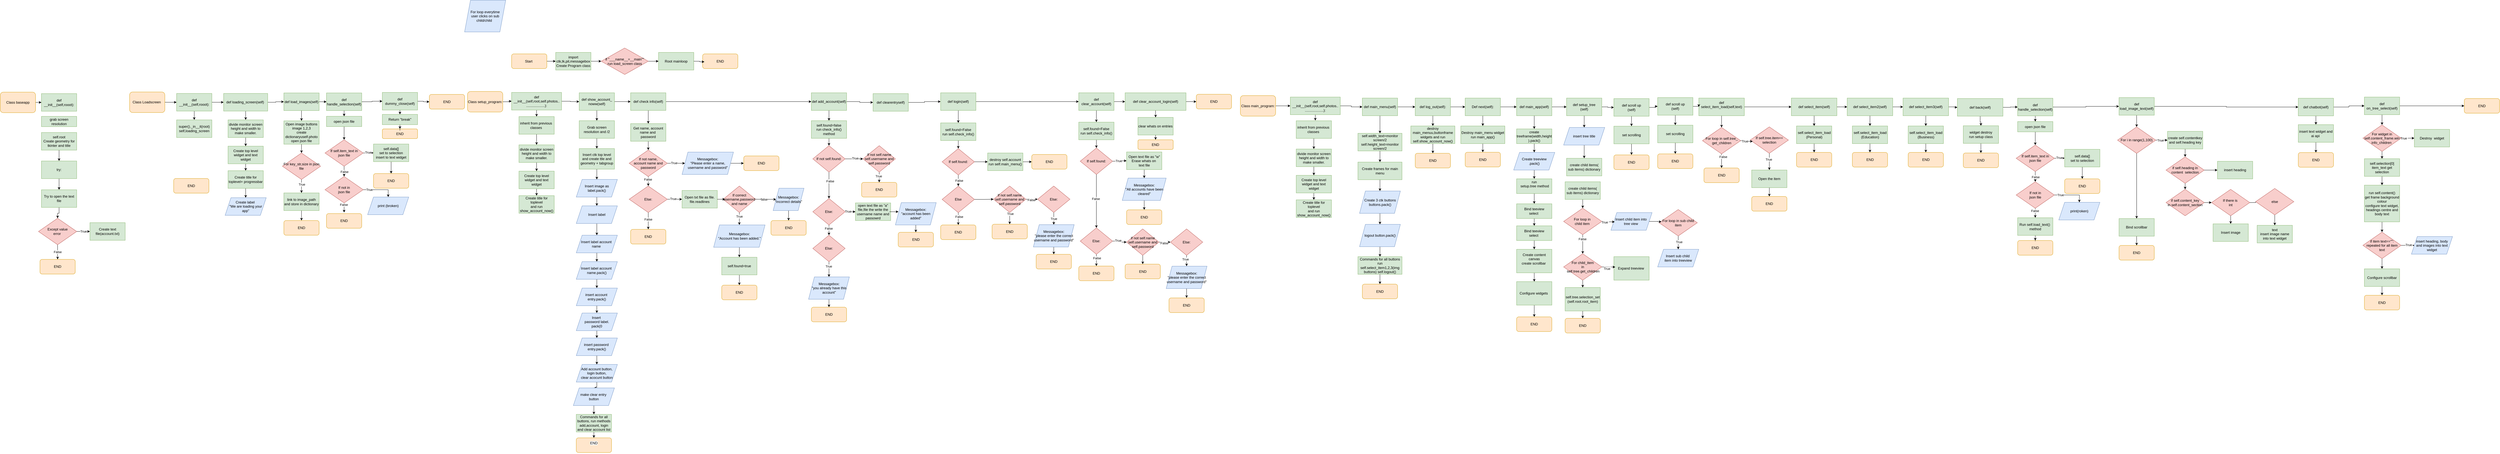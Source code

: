 <mxfile version="24.7.16">
  <diagram id="C5RBs43oDa-KdzZeNtuy" name="Page-1">
    <mxGraphModel dx="5106" dy="2584" grid="1" gridSize="10" guides="1" tooltips="1" connect="1" arrows="1" fold="1" page="1" pageScale="1" pageWidth="827" pageHeight="1169" math="0" shadow="0">
      <root>
        <mxCell id="WIyWlLk6GJQsqaUBKTNV-0" />
        <mxCell id="WIyWlLk6GJQsqaUBKTNV-1" parent="WIyWlLk6GJQsqaUBKTNV-0" />
        <mxCell id="LlUl3qXtTgZlKiB08FRf-0" style="edgeStyle=orthogonalEdgeStyle;rounded=0;orthogonalLoop=1;jettySize=auto;html=1;" parent="WIyWlLk6GJQsqaUBKTNV-1" source="LlUl3qXtTgZlKiB08FRf-1" target="LlUl3qXtTgZlKiB08FRf-9" edge="1">
          <mxGeometry relative="1" as="geometry" />
        </mxCell>
        <mxCell id="LlUl3qXtTgZlKiB08FRf-1" value="Start&amp;nbsp;" style="rounded=1;whiteSpace=wrap;html=1;fillColor=#ffe6cc;strokeColor=#d79b00;" parent="WIyWlLk6GJQsqaUBKTNV-1" vertex="1">
          <mxGeometry x="-10" y="102.5" width="120" height="50" as="geometry" />
        </mxCell>
        <mxCell id="LlUl3qXtTgZlKiB08FRf-69" style="edgeStyle=orthogonalEdgeStyle;rounded=0;orthogonalLoop=1;jettySize=auto;html=1;" parent="WIyWlLk6GJQsqaUBKTNV-1" source="LlUl3qXtTgZlKiB08FRf-9" target="LlUl3qXtTgZlKiB08FRf-75" edge="1">
          <mxGeometry relative="1" as="geometry">
            <mxPoint x="305" y="127.5" as="targetPoint" />
          </mxGeometry>
        </mxCell>
        <mxCell id="LlUl3qXtTgZlKiB08FRf-9" value="&lt;div&gt;import ctk,tk,pil,messagebox&lt;/div&gt;Create Program class&lt;div&gt;&lt;/div&gt;" style="rounded=0;whiteSpace=wrap;html=1;fillColor=#d5e8d4;strokeColor=#82b366;" parent="WIyWlLk6GJQsqaUBKTNV-1" vertex="1">
          <mxGeometry x="140" y="97.5" width="120" height="60" as="geometry" />
        </mxCell>
        <mxCell id="LlUl3qXtTgZlKiB08FRf-12" value="END" style="rounded=1;whiteSpace=wrap;html=1;fillColor=#ffe6cc;strokeColor=#d79b00;" parent="WIyWlLk6GJQsqaUBKTNV-1" vertex="1">
          <mxGeometry x="640" y="102.5" width="120" height="50" as="geometry" />
        </mxCell>
        <mxCell id="ks7wxwdefpVuF7HGbmd9-186" value="" style="edgeStyle=orthogonalEdgeStyle;rounded=0;orthogonalLoop=1;jettySize=auto;html=1;" parent="WIyWlLk6GJQsqaUBKTNV-1" source="LlUl3qXtTgZlKiB08FRf-19" target="ks7wxwdefpVuF7HGbmd9-185" edge="1">
          <mxGeometry relative="1" as="geometry" />
        </mxCell>
        <mxCell id="LlUl3qXtTgZlKiB08FRf-19" value="Class setup_program:" style="rounded=1;whiteSpace=wrap;html=1;fillColor=#ffe6cc;strokeColor=#d79b00;" parent="WIyWlLk6GJQsqaUBKTNV-1" vertex="1">
          <mxGeometry x="-160" y="230.5" width="120" height="70" as="geometry" />
        </mxCell>
        <mxCell id="LlUl3qXtTgZlKiB08FRf-22" value="END" style="rounded=1;whiteSpace=wrap;html=1;fillColor=#ffe6cc;strokeColor=#d79b00;" parent="WIyWlLk6GJQsqaUBKTNV-1" vertex="1">
          <mxGeometry x="6635" y="254.5" width="120" height="50" as="geometry" />
        </mxCell>
        <mxCell id="LlUl3qXtTgZlKiB08FRf-67" value="Root mainloop" style="rounded=0;whiteSpace=wrap;html=1;fillColor=#d5e8d4;strokeColor=#82b366;" parent="WIyWlLk6GJQsqaUBKTNV-1" vertex="1">
          <mxGeometry x="490" y="97.5" width="120" height="60" as="geometry" />
        </mxCell>
        <mxCell id="LlUl3qXtTgZlKiB08FRf-74" style="edgeStyle=orthogonalEdgeStyle;rounded=0;orthogonalLoop=1;jettySize=auto;html=1;entryX=0.051;entryY=0.538;entryDx=0;entryDy=0;entryPerimeter=0;" parent="WIyWlLk6GJQsqaUBKTNV-1" source="LlUl3qXtTgZlKiB08FRf-67" target="LlUl3qXtTgZlKiB08FRf-12" edge="1">
          <mxGeometry relative="1" as="geometry" />
        </mxCell>
        <mxCell id="LlUl3qXtTgZlKiB08FRf-77" style="edgeStyle=orthogonalEdgeStyle;rounded=0;orthogonalLoop=1;jettySize=auto;html=1;entryX=0;entryY=0.5;entryDx=0;entryDy=0;" parent="WIyWlLk6GJQsqaUBKTNV-1" source="LlUl3qXtTgZlKiB08FRf-75" target="LlUl3qXtTgZlKiB08FRf-67" edge="1">
          <mxGeometry relative="1" as="geometry" />
        </mxCell>
        <mxCell id="LlUl3qXtTgZlKiB08FRf-75" value="if &quot;___name__=__main&quot;&quot;&lt;div&gt;run load_screen class&lt;/div&gt;" style="rhombus;whiteSpace=wrap;html=1;fillColor=#f8cecc;strokeColor=#b85450;" parent="WIyWlLk6GJQsqaUBKTNV-1" vertex="1">
          <mxGeometry x="295" y="82.5" width="160" height="90" as="geometry" />
        </mxCell>
        <mxCell id="LlUl3qXtTgZlKiB08FRf-78" value="For loop everytime&lt;div&gt;user clicks on sub&lt;/div&gt;&lt;div&gt;child/child&amp;nbsp;&amp;nbsp;&lt;/div&gt;" style="shape=parallelogram;perimeter=parallelogramPerimeter;whiteSpace=wrap;html=1;fixedSize=1;fillColor=#dae8fc;strokeColor=#6c8ebf;" parent="WIyWlLk6GJQsqaUBKTNV-1" vertex="1">
          <mxGeometry x="-170" y="-80.0" width="140" height="107.72" as="geometry" />
        </mxCell>
        <mxCell id="LlUl3qXtTgZlKiB08FRf-86" style="edgeStyle=orthogonalEdgeStyle;rounded=0;orthogonalLoop=1;jettySize=auto;html=1;entryX=0;entryY=0.5;entryDx=0;entryDy=0;" parent="WIyWlLk6GJQsqaUBKTNV-1" source="LlUl3qXtTgZlKiB08FRf-81" target="LlUl3qXtTgZlKiB08FRf-83" edge="1">
          <mxGeometry relative="1" as="geometry" />
        </mxCell>
        <mxCell id="4j-XZoeb_EaD33NiTQAC-19" style="edgeStyle=orthogonalEdgeStyle;rounded=0;orthogonalLoop=1;jettySize=auto;html=1;entryX=0.5;entryY=0;entryDx=0;entryDy=0;" parent="WIyWlLk6GJQsqaUBKTNV-1" source="LlUl3qXtTgZlKiB08FRf-81" target="4j-XZoeb_EaD33NiTQAC-18" edge="1">
          <mxGeometry relative="1" as="geometry" />
        </mxCell>
        <mxCell id="LlUl3qXtTgZlKiB08FRf-81" value="def show_account_&lt;div&gt;noww(self)&lt;/div&gt;" style="rounded=0;whiteSpace=wrap;html=1;fillColor=#d5e8d4;strokeColor=#82b366;" parent="WIyWlLk6GJQsqaUBKTNV-1" vertex="1">
          <mxGeometry x="220" y="235" width="120" height="60" as="geometry" />
        </mxCell>
        <mxCell id="ai-i6ScSLOG2W4o-ud5O-0" style="edgeStyle=orthogonalEdgeStyle;rounded=0;orthogonalLoop=1;jettySize=auto;html=1;entryX=0.5;entryY=0;entryDx=0;entryDy=0;" parent="WIyWlLk6GJQsqaUBKTNV-1" source="LlUl3qXtTgZlKiB08FRf-83" target="4j-XZoeb_EaD33NiTQAC-43" edge="1">
          <mxGeometry relative="1" as="geometry" />
        </mxCell>
        <mxCell id="ai-i6ScSLOG2W4o-ud5O-42" style="edgeStyle=orthogonalEdgeStyle;rounded=0;orthogonalLoop=1;jettySize=auto;html=1;" parent="WIyWlLk6GJQsqaUBKTNV-1" source="LlUl3qXtTgZlKiB08FRf-83" target="ai-i6ScSLOG2W4o-ud5O-41" edge="1">
          <mxGeometry relative="1" as="geometry" />
        </mxCell>
        <mxCell id="LlUl3qXtTgZlKiB08FRf-83" value="def check info(self)" style="rounded=0;whiteSpace=wrap;html=1;fillColor=#d5e8d4;strokeColor=#82b366;" parent="WIyWlLk6GJQsqaUBKTNV-1" vertex="1">
          <mxGeometry x="395" y="235" width="120" height="60" as="geometry" />
        </mxCell>
        <mxCell id="LlUl3qXtTgZlKiB08FRf-87" style="edgeStyle=orthogonalEdgeStyle;rounded=0;orthogonalLoop=1;jettySize=auto;html=1;entryX=0;entryY=0.5;entryDx=0;entryDy=0;" parent="WIyWlLk6GJQsqaUBKTNV-1" source="LlUl3qXtTgZlKiB08FRf-88" target="LlUl3qXtTgZlKiB08FRf-91" edge="1">
          <mxGeometry relative="1" as="geometry">
            <mxPoint x="3570.0" y="283" as="targetPoint" />
          </mxGeometry>
        </mxCell>
        <mxCell id="LlUl3qXtTgZlKiB08FRf-177" style="edgeStyle=orthogonalEdgeStyle;rounded=0;orthogonalLoop=1;jettySize=auto;html=1;" parent="WIyWlLk6GJQsqaUBKTNV-1" source="LlUl3qXtTgZlKiB08FRf-88" target="LlUl3qXtTgZlKiB08FRf-176" edge="1">
          <mxGeometry relative="1" as="geometry" />
        </mxCell>
        <mxCell id="LlUl3qXtTgZlKiB08FRf-88" value="def main_app(self)" style="rounded=0;whiteSpace=wrap;html=1;fillColor=#d5e8d4;strokeColor=#82b366;" parent="WIyWlLk6GJQsqaUBKTNV-1" vertex="1">
          <mxGeometry x="3410" y="253" width="120" height="60" as="geometry" />
        </mxCell>
        <mxCell id="LlUl3qXtTgZlKiB08FRf-199" style="edgeStyle=orthogonalEdgeStyle;rounded=0;orthogonalLoop=1;jettySize=auto;html=1;" parent="WIyWlLk6GJQsqaUBKTNV-1" source="LlUl3qXtTgZlKiB08FRf-91" target="LlUl3qXtTgZlKiB08FRf-198" edge="1">
          <mxGeometry relative="1" as="geometry" />
        </mxCell>
        <mxCell id="WZsu4jXGbgnCsIS8lSfB-24" value="" style="edgeStyle=orthogonalEdgeStyle;rounded=0;orthogonalLoop=1;jettySize=auto;html=1;" parent="WIyWlLk6GJQsqaUBKTNV-1" source="LlUl3qXtTgZlKiB08FRf-91" target="WZsu4jXGbgnCsIS8lSfB-13" edge="1">
          <mxGeometry relative="1" as="geometry" />
        </mxCell>
        <mxCell id="LlUl3qXtTgZlKiB08FRf-91" value="def setup_tree&lt;div&gt;(self)&lt;/div&gt;" style="rounded=0;whiteSpace=wrap;html=1;fillColor=#d5e8d4;strokeColor=#82b366;" parent="WIyWlLk6GJQsqaUBKTNV-1" vertex="1">
          <mxGeometry x="3580" y="253" width="120" height="60" as="geometry" />
        </mxCell>
        <mxCell id="LlUl3qXtTgZlKiB08FRf-107" style="edgeStyle=orthogonalEdgeStyle;rounded=0;orthogonalLoop=1;jettySize=auto;html=1;" parent="WIyWlLk6GJQsqaUBKTNV-1" source="LlUl3qXtTgZlKiB08FRf-99" target="LlUl3qXtTgZlKiB08FRf-22" edge="1">
          <mxGeometry relative="1" as="geometry" />
        </mxCell>
        <mxCell id="LlUl3qXtTgZlKiB08FRf-257" style="edgeStyle=orthogonalEdgeStyle;rounded=0;orthogonalLoop=1;jettySize=auto;html=1;" parent="WIyWlLk6GJQsqaUBKTNV-1" source="LlUl3qXtTgZlKiB08FRf-99" target="LlUl3qXtTgZlKiB08FRf-255" edge="1">
          <mxGeometry relative="1" as="geometry" />
        </mxCell>
        <mxCell id="LlUl3qXtTgZlKiB08FRf-99" value="def on_tree_select(self)" style="rounded=0;whiteSpace=wrap;html=1;fillColor=#d5e8d4;strokeColor=#82b366;" parent="WIyWlLk6GJQsqaUBKTNV-1" vertex="1">
          <mxGeometry x="6295" y="249.5" width="120" height="60" as="geometry" />
        </mxCell>
        <mxCell id="4j-XZoeb_EaD33NiTQAC-25" style="edgeStyle=orthogonalEdgeStyle;rounded=0;orthogonalLoop=1;jettySize=auto;html=1;" parent="WIyWlLk6GJQsqaUBKTNV-1" source="LlUl3qXtTgZlKiB08FRf-124" target="4j-XZoeb_EaD33NiTQAC-23" edge="1">
          <mxGeometry relative="1" as="geometry" />
        </mxCell>
        <mxCell id="LlUl3qXtTgZlKiB08FRf-124" value="Insert image as&lt;div&gt;label.pack()&lt;/div&gt;" style="shape=parallelogram;perimeter=parallelogramPerimeter;whiteSpace=wrap;html=1;fixedSize=1;fillColor=#dae8fc;strokeColor=#6c8ebf;" parent="WIyWlLk6GJQsqaUBKTNV-1" vertex="1">
          <mxGeometry x="210" y="530" width="140" height="60" as="geometry" />
        </mxCell>
        <mxCell id="LlUl3qXtTgZlKiB08FRf-180" style="edgeStyle=orthogonalEdgeStyle;rounded=0;orthogonalLoop=1;jettySize=auto;html=1;" parent="WIyWlLk6GJQsqaUBKTNV-1" source="LlUl3qXtTgZlKiB08FRf-176" target="LlUl3qXtTgZlKiB08FRf-179" edge="1">
          <mxGeometry relative="1" as="geometry" />
        </mxCell>
        <mxCell id="LlUl3qXtTgZlKiB08FRf-176" value="create treeframe(width,height&lt;div&gt;).pack()&lt;/div&gt;" style="rounded=0;whiteSpace=wrap;html=1;fillColor=#d5e8d4;strokeColor=#82b366;" parent="WIyWlLk6GJQsqaUBKTNV-1" vertex="1">
          <mxGeometry x="3410" y="358" width="120" height="50" as="geometry" />
        </mxCell>
        <mxCell id="LlUl3qXtTgZlKiB08FRf-183" style="edgeStyle=orthogonalEdgeStyle;rounded=0;orthogonalLoop=1;jettySize=auto;html=1;" parent="WIyWlLk6GJQsqaUBKTNV-1" source="LlUl3qXtTgZlKiB08FRf-179" target="LlUl3qXtTgZlKiB08FRf-182" edge="1">
          <mxGeometry relative="1" as="geometry" />
        </mxCell>
        <mxCell id="LlUl3qXtTgZlKiB08FRf-179" value="Create treeview&lt;div&gt;.pack()&lt;/div&gt;" style="shape=parallelogram;perimeter=parallelogramPerimeter;whiteSpace=wrap;html=1;fixedSize=1;fillColor=#dae8fc;strokeColor=#6c8ebf;" parent="WIyWlLk6GJQsqaUBKTNV-1" vertex="1">
          <mxGeometry x="3400" y="438" width="140" height="60" as="geometry" />
        </mxCell>
        <mxCell id="LlUl3qXtTgZlKiB08FRf-186" style="edgeStyle=orthogonalEdgeStyle;rounded=0;orthogonalLoop=1;jettySize=auto;html=1;entryX=0.5;entryY=0;entryDx=0;entryDy=0;" parent="WIyWlLk6GJQsqaUBKTNV-1" source="LlUl3qXtTgZlKiB08FRf-182" target="LlUl3qXtTgZlKiB08FRf-185" edge="1">
          <mxGeometry relative="1" as="geometry" />
        </mxCell>
        <mxCell id="LlUl3qXtTgZlKiB08FRf-182" value="run&lt;div&gt;&amp;nbsp;setup.tree method&lt;div&gt;&lt;br&gt;&lt;/div&gt;&lt;/div&gt;" style="rounded=0;whiteSpace=wrap;html=1;fillColor=#d5e8d4;strokeColor=#82b366;" parent="WIyWlLk6GJQsqaUBKTNV-1" vertex="1">
          <mxGeometry x="3410" y="528" width="120" height="50" as="geometry" />
        </mxCell>
        <mxCell id="LlUl3qXtTgZlKiB08FRf-188" style="edgeStyle=orthogonalEdgeStyle;rounded=0;orthogonalLoop=1;jettySize=auto;html=1;" parent="WIyWlLk6GJQsqaUBKTNV-1" source="LlUl3qXtTgZlKiB08FRf-185" target="LlUl3qXtTgZlKiB08FRf-187" edge="1">
          <mxGeometry relative="1" as="geometry" />
        </mxCell>
        <mxCell id="LlUl3qXtTgZlKiB08FRf-185" value="Bind teeview&lt;div&gt;select&amp;nbsp;&lt;/div&gt;" style="rounded=0;whiteSpace=wrap;html=1;fillColor=#d5e8d4;strokeColor=#82b366;" parent="WIyWlLk6GJQsqaUBKTNV-1" vertex="1">
          <mxGeometry x="3410" y="613" width="120" height="50" as="geometry" />
        </mxCell>
        <mxCell id="LlUl3qXtTgZlKiB08FRf-190" style="edgeStyle=orthogonalEdgeStyle;rounded=0;orthogonalLoop=1;jettySize=auto;html=1;" parent="WIyWlLk6GJQsqaUBKTNV-1" source="LlUl3qXtTgZlKiB08FRf-187" target="LlUl3qXtTgZlKiB08FRf-189" edge="1">
          <mxGeometry relative="1" as="geometry" />
        </mxCell>
        <mxCell id="LlUl3qXtTgZlKiB08FRf-187" value="Bind teeview&lt;div&gt;select&amp;nbsp;&lt;/div&gt;" style="rounded=0;whiteSpace=wrap;html=1;fillColor=#d5e8d4;strokeColor=#82b366;" parent="WIyWlLk6GJQsqaUBKTNV-1" vertex="1">
          <mxGeometry x="3410" y="688" width="120" height="50" as="geometry" />
        </mxCell>
        <mxCell id="LlUl3qXtTgZlKiB08FRf-192" style="edgeStyle=orthogonalEdgeStyle;rounded=0;orthogonalLoop=1;jettySize=auto;html=1;" parent="WIyWlLk6GJQsqaUBKTNV-1" source="LlUl3qXtTgZlKiB08FRf-189" target="LlUl3qXtTgZlKiB08FRf-191" edge="1">
          <mxGeometry relative="1" as="geometry" />
        </mxCell>
        <mxCell id="LlUl3qXtTgZlKiB08FRf-189" value="Create content canvas&lt;div&gt;create scrollbar&amp;nbsp;&lt;/div&gt;&lt;div&gt;&lt;br&gt;&lt;/div&gt;" style="rounded=0;whiteSpace=wrap;html=1;fillColor=#d5e8d4;strokeColor=#82b366;" parent="WIyWlLk6GJQsqaUBKTNV-1" vertex="1">
          <mxGeometry x="3410" y="768" width="120" height="80" as="geometry" />
        </mxCell>
        <mxCell id="LlUl3qXtTgZlKiB08FRf-195" style="edgeStyle=orthogonalEdgeStyle;rounded=0;orthogonalLoop=1;jettySize=auto;html=1;" parent="WIyWlLk6GJQsqaUBKTNV-1" source="LlUl3qXtTgZlKiB08FRf-191" target="LlUl3qXtTgZlKiB08FRf-193" edge="1">
          <mxGeometry relative="1" as="geometry" />
        </mxCell>
        <mxCell id="LlUl3qXtTgZlKiB08FRf-191" value="&lt;div&gt;Configure widgets&amp;nbsp;&lt;/div&gt;" style="rounded=0;whiteSpace=wrap;html=1;fillColor=#d5e8d4;strokeColor=#82b366;" parent="WIyWlLk6GJQsqaUBKTNV-1" vertex="1">
          <mxGeometry x="3410" y="878" width="120" height="80" as="geometry" />
        </mxCell>
        <mxCell id="LlUl3qXtTgZlKiB08FRf-193" value="END" style="rounded=1;whiteSpace=wrap;html=1;fillColor=#ffe6cc;strokeColor=#d79b00;" parent="WIyWlLk6GJQsqaUBKTNV-1" vertex="1">
          <mxGeometry x="3410" y="998" width="120" height="50" as="geometry" />
        </mxCell>
        <mxCell id="LlUl3qXtTgZlKiB08FRf-201" style="edgeStyle=orthogonalEdgeStyle;rounded=0;orthogonalLoop=1;jettySize=auto;html=1;" parent="WIyWlLk6GJQsqaUBKTNV-1" source="LlUl3qXtTgZlKiB08FRf-198" target="LlUl3qXtTgZlKiB08FRf-200" edge="1">
          <mxGeometry relative="1" as="geometry" />
        </mxCell>
        <mxCell id="LlUl3qXtTgZlKiB08FRf-198" value="insert tree title" style="shape=parallelogram;perimeter=parallelogramPerimeter;whiteSpace=wrap;html=1;fixedSize=1;fillColor=#dae8fc;strokeColor=#6c8ebf;" parent="WIyWlLk6GJQsqaUBKTNV-1" vertex="1">
          <mxGeometry x="3570" y="353" width="140" height="60" as="geometry" />
        </mxCell>
        <mxCell id="LlUl3qXtTgZlKiB08FRf-200" value="create child items(&lt;div&gt;sub items) dictionary&lt;/div&gt;" style="rounded=0;whiteSpace=wrap;html=1;fillColor=#d5e8d4;strokeColor=#82b366;" parent="WIyWlLk6GJQsqaUBKTNV-1" vertex="1">
          <mxGeometry x="3580" y="458" width="120" height="60" as="geometry" />
        </mxCell>
        <mxCell id="ai-i6ScSLOG2W4o-ud5O-196" style="edgeStyle=orthogonalEdgeStyle;rounded=0;orthogonalLoop=1;jettySize=auto;html=1;entryX=0.5;entryY=0;entryDx=0;entryDy=0;" parent="WIyWlLk6GJQsqaUBKTNV-1" source="LlUl3qXtTgZlKiB08FRf-204" target="LlUl3qXtTgZlKiB08FRf-220" edge="1">
          <mxGeometry relative="1" as="geometry" />
        </mxCell>
        <mxCell id="ai-i6ScSLOG2W4o-ud5O-197" value="False" style="edgeLabel;html=1;align=center;verticalAlign=middle;resizable=0;points=[];" parent="ai-i6ScSLOG2W4o-ud5O-196" vertex="1" connectable="0">
          <mxGeometry x="-0.538" y="-1" relative="1" as="geometry">
            <mxPoint as="offset" />
          </mxGeometry>
        </mxCell>
        <mxCell id="LlUl3qXtTgZlKiB08FRf-204" value="For loop in&amp;nbsp;&lt;div&gt;child item&amp;nbsp;&lt;/div&gt;" style="rhombus;whiteSpace=wrap;html=1;fillColor=#f8cecc;strokeColor=#b85450;" parent="WIyWlLk6GJQsqaUBKTNV-1" vertex="1">
          <mxGeometry x="3570" y="628" width="130" height="90" as="geometry" />
        </mxCell>
        <mxCell id="LlUl3qXtTgZlKiB08FRf-206" style="edgeStyle=orthogonalEdgeStyle;rounded=0;orthogonalLoop=1;jettySize=auto;html=1;" parent="WIyWlLk6GJQsqaUBKTNV-1" source="LlUl3qXtTgZlKiB08FRf-205" target="LlUl3qXtTgZlKiB08FRf-204" edge="1">
          <mxGeometry relative="1" as="geometry" />
        </mxCell>
        <mxCell id="LlUl3qXtTgZlKiB08FRf-205" value="create child items(&lt;div&gt;sub items) dictionary&lt;/div&gt;" style="rounded=0;whiteSpace=wrap;html=1;fillColor=#d5e8d4;strokeColor=#82b366;" parent="WIyWlLk6GJQsqaUBKTNV-1" vertex="1">
          <mxGeometry x="3575" y="538" width="120" height="60" as="geometry" />
        </mxCell>
        <mxCell id="LlUl3qXtTgZlKiB08FRf-214" style="edgeStyle=orthogonalEdgeStyle;rounded=0;orthogonalLoop=1;jettySize=auto;html=1;" parent="WIyWlLk6GJQsqaUBKTNV-1" edge="1">
          <mxGeometry relative="1" as="geometry">
            <mxPoint x="3195" y="765" as="sourcePoint" />
          </mxGeometry>
        </mxCell>
        <mxCell id="LlUl3qXtTgZlKiB08FRf-211" value="Insert child item into&amp;nbsp;&lt;div&gt;tree view&amp;nbsp;&lt;/div&gt;" style="shape=parallelogram;perimeter=parallelogramPerimeter;whiteSpace=wrap;html=1;fixedSize=1;fillColor=#dae8fc;strokeColor=#6c8ebf;" parent="WIyWlLk6GJQsqaUBKTNV-1" vertex="1">
          <mxGeometry x="3731" y="643" width="140" height="60" as="geometry" />
        </mxCell>
        <mxCell id="LlUl3qXtTgZlKiB08FRf-212" style="edgeStyle=orthogonalEdgeStyle;rounded=0;orthogonalLoop=1;jettySize=auto;html=1;entryX=0.092;entryY=0.523;entryDx=0;entryDy=0;entryPerimeter=0;" parent="WIyWlLk6GJQsqaUBKTNV-1" source="LlUl3qXtTgZlKiB08FRf-204" target="LlUl3qXtTgZlKiB08FRf-211" edge="1">
          <mxGeometry relative="1" as="geometry" />
        </mxCell>
        <mxCell id="LlUl3qXtTgZlKiB08FRf-215" value="True&amp;nbsp;" style="edgeLabel;html=1;align=center;verticalAlign=middle;resizable=0;points=[];" parent="LlUl3qXtTgZlKiB08FRf-212" vertex="1" connectable="0">
          <mxGeometry x="-0.516" y="-3" relative="1" as="geometry">
            <mxPoint as="offset" />
          </mxGeometry>
        </mxCell>
        <mxCell id="LlUl3qXtTgZlKiB08FRf-227" style="edgeStyle=orthogonalEdgeStyle;rounded=0;orthogonalLoop=1;jettySize=auto;html=1;" parent="WIyWlLk6GJQsqaUBKTNV-1" source="LlUl3qXtTgZlKiB08FRf-220" target="LlUl3qXtTgZlKiB08FRf-226" edge="1">
          <mxGeometry relative="1" as="geometry" />
        </mxCell>
        <mxCell id="LlUl3qXtTgZlKiB08FRf-220" value="For child_item&lt;div&gt;in&lt;/div&gt;&lt;div&gt;&amp;nbsp;self.tree.get_children&lt;/div&gt;" style="rhombus;whiteSpace=wrap;html=1;fillColor=#f8cecc;strokeColor=#b85450;" parent="WIyWlLk6GJQsqaUBKTNV-1" vertex="1">
          <mxGeometry x="3570" y="783" width="130" height="90" as="geometry" />
        </mxCell>
        <mxCell id="LlUl3qXtTgZlKiB08FRf-223" value="Expand treeview&amp;nbsp;" style="rounded=0;whiteSpace=wrap;html=1;fillColor=#d5e8d4;strokeColor=#82b366;" parent="WIyWlLk6GJQsqaUBKTNV-1" vertex="1">
          <mxGeometry x="3741" y="793" width="120" height="80" as="geometry" />
        </mxCell>
        <mxCell id="LlUl3qXtTgZlKiB08FRf-224" style="edgeStyle=orthogonalEdgeStyle;rounded=0;orthogonalLoop=1;jettySize=auto;html=1;entryX=0.041;entryY=0.442;entryDx=0;entryDy=0;entryPerimeter=0;" parent="WIyWlLk6GJQsqaUBKTNV-1" source="LlUl3qXtTgZlKiB08FRf-220" target="LlUl3qXtTgZlKiB08FRf-223" edge="1">
          <mxGeometry relative="1" as="geometry" />
        </mxCell>
        <mxCell id="LlUl3qXtTgZlKiB08FRf-228" value="True&amp;nbsp;" style="edgeLabel;html=1;align=center;verticalAlign=middle;resizable=0;points=[];" parent="LlUl3qXtTgZlKiB08FRf-224" vertex="1" connectable="0">
          <mxGeometry x="-0.096" y="-5" relative="1" as="geometry">
            <mxPoint x="-2" as="offset" />
          </mxGeometry>
        </mxCell>
        <mxCell id="LlUl3qXtTgZlKiB08FRf-230" style="edgeStyle=orthogonalEdgeStyle;rounded=0;orthogonalLoop=1;jettySize=auto;html=1;" parent="WIyWlLk6GJQsqaUBKTNV-1" source="LlUl3qXtTgZlKiB08FRf-226" target="LlUl3qXtTgZlKiB08FRf-229" edge="1">
          <mxGeometry relative="1" as="geometry" />
        </mxCell>
        <mxCell id="LlUl3qXtTgZlKiB08FRf-226" value="self.tree.selection_set&lt;div&gt;(self.root.root_item)&lt;/div&gt;" style="rounded=0;whiteSpace=wrap;html=1;fillColor=#d5e8d4;strokeColor=#82b366;" parent="WIyWlLk6GJQsqaUBKTNV-1" vertex="1">
          <mxGeometry x="3575" y="898" width="120" height="80" as="geometry" />
        </mxCell>
        <mxCell id="LlUl3qXtTgZlKiB08FRf-229" value="END" style="rounded=1;whiteSpace=wrap;html=1;fillColor=#ffe6cc;strokeColor=#d79b00;" parent="WIyWlLk6GJQsqaUBKTNV-1" vertex="1">
          <mxGeometry x="3575" y="1003" width="120" height="50" as="geometry" />
        </mxCell>
        <mxCell id="LlUl3qXtTgZlKiB08FRf-260" style="edgeStyle=orthogonalEdgeStyle;rounded=0;orthogonalLoop=1;jettySize=auto;html=1;entryX=0;entryY=0.5;entryDx=0;entryDy=0;" parent="WIyWlLk6GJQsqaUBKTNV-1" source="LlUl3qXtTgZlKiB08FRf-255" target="LlUl3qXtTgZlKiB08FRf-258" edge="1">
          <mxGeometry relative="1" as="geometry" />
        </mxCell>
        <mxCell id="LlUl3qXtTgZlKiB08FRf-262" value="True&amp;nbsp;" style="edgeLabel;html=1;align=center;verticalAlign=middle;resizable=0;points=[];" parent="LlUl3qXtTgZlKiB08FRf-260" vertex="1" connectable="0">
          <mxGeometry x="-0.555" relative="1" as="geometry">
            <mxPoint as="offset" />
          </mxGeometry>
        </mxCell>
        <mxCell id="LlUl3qXtTgZlKiB08FRf-268" style="edgeStyle=orthogonalEdgeStyle;rounded=0;orthogonalLoop=1;jettySize=auto;html=1;" parent="WIyWlLk6GJQsqaUBKTNV-1" source="LlUl3qXtTgZlKiB08FRf-255" target="LlUl3qXtTgZlKiB08FRf-267" edge="1">
          <mxGeometry relative="1" as="geometry" />
        </mxCell>
        <mxCell id="LlUl3qXtTgZlKiB08FRf-255" value="For widget in&lt;div&gt;self.content_frame.win&lt;/div&gt;&lt;div&gt;info_children&amp;nbsp;&lt;/div&gt;" style="rhombus;whiteSpace=wrap;html=1;fillColor=#f8cecc;strokeColor=#b85450;" parent="WIyWlLk6GJQsqaUBKTNV-1" vertex="1">
          <mxGeometry x="6290" y="344.5" width="130" height="90" as="geometry" />
        </mxCell>
        <mxCell id="LlUl3qXtTgZlKiB08FRf-258" value="Destroy&amp;nbsp; widget" style="rounded=0;whiteSpace=wrap;html=1;fillColor=#d5e8d4;strokeColor=#82b366;" parent="WIyWlLk6GJQsqaUBKTNV-1" vertex="1">
          <mxGeometry x="6465" y="359.5" width="120" height="60" as="geometry" />
        </mxCell>
        <mxCell id="LlUl3qXtTgZlKiB08FRf-272" style="edgeStyle=orthogonalEdgeStyle;rounded=0;orthogonalLoop=1;jettySize=auto;html=1;" parent="WIyWlLk6GJQsqaUBKTNV-1" source="LlUl3qXtTgZlKiB08FRf-261" target="LlUl3qXtTgZlKiB08FRf-271" edge="1">
          <mxGeometry relative="1" as="geometry" />
        </mxCell>
        <mxCell id="LlUl3qXtTgZlKiB08FRf-261" value="run self.content()&lt;div&gt;get frame background colour&lt;/div&gt;&lt;div&gt;configure text widget,&lt;/div&gt;&lt;div&gt;headings centre and body text&lt;/div&gt;" style="rounded=0;whiteSpace=wrap;html=1;fillColor=#d5e8d4;strokeColor=#82b366;" parent="WIyWlLk6GJQsqaUBKTNV-1" vertex="1">
          <mxGeometry x="6295" y="549.5" width="120" height="125" as="geometry" />
        </mxCell>
        <mxCell id="LlUl3qXtTgZlKiB08FRf-269" style="edgeStyle=orthogonalEdgeStyle;rounded=0;orthogonalLoop=1;jettySize=auto;html=1;" parent="WIyWlLk6GJQsqaUBKTNV-1" source="LlUl3qXtTgZlKiB08FRf-267" target="LlUl3qXtTgZlKiB08FRf-261" edge="1">
          <mxGeometry relative="1" as="geometry" />
        </mxCell>
        <mxCell id="LlUl3qXtTgZlKiB08FRf-267" value="self.selection[0]&lt;div&gt;item_text get selection&lt;/div&gt;" style="rounded=0;whiteSpace=wrap;html=1;fillColor=#d5e8d4;strokeColor=#82b366;" parent="WIyWlLk6GJQsqaUBKTNV-1" vertex="1">
          <mxGeometry x="6295" y="459.5" width="120" height="60" as="geometry" />
        </mxCell>
        <mxCell id="LlUl3qXtTgZlKiB08FRf-275" style="edgeStyle=orthogonalEdgeStyle;rounded=0;orthogonalLoop=1;jettySize=auto;html=1;" parent="WIyWlLk6GJQsqaUBKTNV-1" source="LlUl3qXtTgZlKiB08FRf-271" target="LlUl3qXtTgZlKiB08FRf-274" edge="1">
          <mxGeometry relative="1" as="geometry" />
        </mxCell>
        <mxCell id="LlUl3qXtTgZlKiB08FRf-284" value="True&amp;nbsp;" style="edgeLabel;html=1;align=center;verticalAlign=middle;resizable=0;points=[];" parent="LlUl3qXtTgZlKiB08FRf-275" vertex="1" connectable="0">
          <mxGeometry x="0.339" y="2" relative="1" as="geometry">
            <mxPoint as="offset" />
          </mxGeometry>
        </mxCell>
        <mxCell id="LlUl3qXtTgZlKiB08FRf-283" style="edgeStyle=orthogonalEdgeStyle;rounded=0;orthogonalLoop=1;jettySize=auto;html=1;entryX=0.5;entryY=0;entryDx=0;entryDy=0;" parent="WIyWlLk6GJQsqaUBKTNV-1" source="LlUl3qXtTgZlKiB08FRf-271" target="LlUl3qXtTgZlKiB08FRf-280" edge="1">
          <mxGeometry relative="1" as="geometry" />
        </mxCell>
        <mxCell id="LlUl3qXtTgZlKiB08FRf-271" value="if item text==&quot;&quot;: repeated for all item text" style="rhombus;whiteSpace=wrap;html=1;fillColor=#f8cecc;strokeColor=#b85450;" parent="WIyWlLk6GJQsqaUBKTNV-1" vertex="1">
          <mxGeometry x="6290" y="709.5" width="130" height="90" as="geometry" />
        </mxCell>
        <mxCell id="LlUl3qXtTgZlKiB08FRf-274" value="insert heading, body&lt;div&gt;and images into text&lt;/div&gt;&lt;div&gt;widget&lt;/div&gt;" style="shape=parallelogram;perimeter=parallelogramPerimeter;whiteSpace=wrap;html=1;fixedSize=1;fillColor=#dae8fc;strokeColor=#6c8ebf;" parent="WIyWlLk6GJQsqaUBKTNV-1" vertex="1">
          <mxGeometry x="6455" y="724.5" width="140" height="60" as="geometry" />
        </mxCell>
        <mxCell id="LlUl3qXtTgZlKiB08FRf-286" style="edgeStyle=orthogonalEdgeStyle;rounded=0;orthogonalLoop=1;jettySize=auto;html=1;" parent="WIyWlLk6GJQsqaUBKTNV-1" source="LlUl3qXtTgZlKiB08FRf-280" target="LlUl3qXtTgZlKiB08FRf-285" edge="1">
          <mxGeometry relative="1" as="geometry" />
        </mxCell>
        <mxCell id="LlUl3qXtTgZlKiB08FRf-280" value="Configure scrollbar" style="rounded=0;whiteSpace=wrap;html=1;fillColor=#d5e8d4;strokeColor=#82b366;" parent="WIyWlLk6GJQsqaUBKTNV-1" vertex="1">
          <mxGeometry x="6295" y="834.5" width="120" height="60" as="geometry" />
        </mxCell>
        <mxCell id="LlUl3qXtTgZlKiB08FRf-285" value="END" style="rounded=1;whiteSpace=wrap;html=1;fillColor=#ffe6cc;strokeColor=#d79b00;" parent="WIyWlLk6GJQsqaUBKTNV-1" vertex="1">
          <mxGeometry x="6295" y="924.5" width="120" height="50" as="geometry" />
        </mxCell>
        <mxCell id="4j-XZoeb_EaD33NiTQAC-21" style="edgeStyle=orthogonalEdgeStyle;rounded=0;orthogonalLoop=1;jettySize=auto;html=1;" parent="WIyWlLk6GJQsqaUBKTNV-1" source="4j-XZoeb_EaD33NiTQAC-18" target="4j-XZoeb_EaD33NiTQAC-20" edge="1">
          <mxGeometry relative="1" as="geometry" />
        </mxCell>
        <mxCell id="4j-XZoeb_EaD33NiTQAC-18" value="Grab screen resolution and /2" style="rounded=0;whiteSpace=wrap;html=1;fillColor=#d5e8d4;strokeColor=#82b366;" parent="WIyWlLk6GJQsqaUBKTNV-1" vertex="1">
          <mxGeometry x="220" y="330" width="120" height="60" as="geometry" />
        </mxCell>
        <mxCell id="4j-XZoeb_EaD33NiTQAC-22" style="edgeStyle=orthogonalEdgeStyle;rounded=0;orthogonalLoop=1;jettySize=auto;html=1;" parent="WIyWlLk6GJQsqaUBKTNV-1" source="4j-XZoeb_EaD33NiTQAC-20" target="LlUl3qXtTgZlKiB08FRf-124" edge="1">
          <mxGeometry relative="1" as="geometry" />
        </mxCell>
        <mxCell id="4j-XZoeb_EaD33NiTQAC-20" value="Insert ctk top level and create ttle and geometry + tabgroup" style="rounded=0;whiteSpace=wrap;html=1;fillColor=#d5e8d4;strokeColor=#82b366;" parent="WIyWlLk6GJQsqaUBKTNV-1" vertex="1">
          <mxGeometry x="220" y="425" width="120" height="70" as="geometry" />
        </mxCell>
        <mxCell id="4j-XZoeb_EaD33NiTQAC-26" style="edgeStyle=orthogonalEdgeStyle;rounded=0;orthogonalLoop=1;jettySize=auto;html=1;entryX=0.5;entryY=0;entryDx=0;entryDy=0;" parent="WIyWlLk6GJQsqaUBKTNV-1" source="4j-XZoeb_EaD33NiTQAC-23" target="4j-XZoeb_EaD33NiTQAC-24" edge="1">
          <mxGeometry relative="1" as="geometry" />
        </mxCell>
        <mxCell id="4j-XZoeb_EaD33NiTQAC-23" value="Insert label" style="shape=parallelogram;perimeter=parallelogramPerimeter;whiteSpace=wrap;html=1;fixedSize=1;fillColor=#dae8fc;strokeColor=#6c8ebf;" parent="WIyWlLk6GJQsqaUBKTNV-1" vertex="1">
          <mxGeometry x="210" y="620" width="140" height="60" as="geometry" />
        </mxCell>
        <mxCell id="4j-XZoeb_EaD33NiTQAC-28" style="edgeStyle=orthogonalEdgeStyle;rounded=0;orthogonalLoop=1;jettySize=auto;html=1;entryX=0.5;entryY=0;entryDx=0;entryDy=0;" parent="WIyWlLk6GJQsqaUBKTNV-1" source="4j-XZoeb_EaD33NiTQAC-24" target="4j-XZoeb_EaD33NiTQAC-27" edge="1">
          <mxGeometry relative="1" as="geometry" />
        </mxCell>
        <mxCell id="4j-XZoeb_EaD33NiTQAC-24" value="Insert label account&amp;nbsp;&lt;div&gt;name&amp;nbsp;&lt;/div&gt;" style="shape=parallelogram;perimeter=parallelogramPerimeter;whiteSpace=wrap;html=1;fixedSize=1;fillColor=#dae8fc;strokeColor=#6c8ebf;" parent="WIyWlLk6GJQsqaUBKTNV-1" vertex="1">
          <mxGeometry x="210" y="720" width="140" height="60" as="geometry" />
        </mxCell>
        <mxCell id="4j-XZoeb_EaD33NiTQAC-30" style="edgeStyle=orthogonalEdgeStyle;rounded=0;orthogonalLoop=1;jettySize=auto;html=1;" parent="WIyWlLk6GJQsqaUBKTNV-1" source="4j-XZoeb_EaD33NiTQAC-27" target="4j-XZoeb_EaD33NiTQAC-29" edge="1">
          <mxGeometry relative="1" as="geometry" />
        </mxCell>
        <mxCell id="4j-XZoeb_EaD33NiTQAC-27" value="Insert label account&amp;nbsp;&lt;div&gt;name.pack()&lt;/div&gt;" style="shape=parallelogram;perimeter=parallelogramPerimeter;whiteSpace=wrap;html=1;fixedSize=1;fillColor=#dae8fc;strokeColor=#6c8ebf;" parent="WIyWlLk6GJQsqaUBKTNV-1" vertex="1">
          <mxGeometry x="210" y="810" width="140" height="60" as="geometry" />
        </mxCell>
        <mxCell id="4j-XZoeb_EaD33NiTQAC-33" style="edgeStyle=orthogonalEdgeStyle;rounded=0;orthogonalLoop=1;jettySize=auto;html=1;" parent="WIyWlLk6GJQsqaUBKTNV-1" source="4j-XZoeb_EaD33NiTQAC-29" target="4j-XZoeb_EaD33NiTQAC-31" edge="1">
          <mxGeometry relative="1" as="geometry" />
        </mxCell>
        <mxCell id="4j-XZoeb_EaD33NiTQAC-29" value="insert account&amp;nbsp;&lt;div&gt;entry.pack()&lt;/div&gt;" style="shape=parallelogram;perimeter=parallelogramPerimeter;whiteSpace=wrap;html=1;fixedSize=1;fillColor=#dae8fc;strokeColor=#6c8ebf;" parent="WIyWlLk6GJQsqaUBKTNV-1" vertex="1">
          <mxGeometry x="210" y="900" width="140" height="60" as="geometry" />
        </mxCell>
        <mxCell id="4j-XZoeb_EaD33NiTQAC-34" style="edgeStyle=orthogonalEdgeStyle;rounded=0;orthogonalLoop=1;jettySize=auto;html=1;" parent="WIyWlLk6GJQsqaUBKTNV-1" source="4j-XZoeb_EaD33NiTQAC-31" target="4j-XZoeb_EaD33NiTQAC-32" edge="1">
          <mxGeometry relative="1" as="geometry" />
        </mxCell>
        <mxCell id="4j-XZoeb_EaD33NiTQAC-31" value="Insert&amp;nbsp;&lt;div&gt;password label.&lt;/div&gt;&lt;div&gt;pack(0&lt;/div&gt;" style="shape=parallelogram;perimeter=parallelogramPerimeter;whiteSpace=wrap;html=1;fixedSize=1;fillColor=#dae8fc;strokeColor=#6c8ebf;" parent="WIyWlLk6GJQsqaUBKTNV-1" vertex="1">
          <mxGeometry x="210" y="985" width="140" height="60" as="geometry" />
        </mxCell>
        <mxCell id="4j-XZoeb_EaD33NiTQAC-37" style="edgeStyle=orthogonalEdgeStyle;rounded=0;orthogonalLoop=1;jettySize=auto;html=1;" parent="WIyWlLk6GJQsqaUBKTNV-1" source="4j-XZoeb_EaD33NiTQAC-32" target="4j-XZoeb_EaD33NiTQAC-35" edge="1">
          <mxGeometry relative="1" as="geometry" />
        </mxCell>
        <mxCell id="4j-XZoeb_EaD33NiTQAC-32" value="insert password&amp;nbsp;&lt;div&gt;entry.pack()&lt;/div&gt;" style="shape=parallelogram;perimeter=parallelogramPerimeter;whiteSpace=wrap;html=1;fixedSize=1;fillColor=#dae8fc;strokeColor=#6c8ebf;" parent="WIyWlLk6GJQsqaUBKTNV-1" vertex="1">
          <mxGeometry x="210" y="1070" width="140" height="60" as="geometry" />
        </mxCell>
        <mxCell id="WZsu4jXGbgnCsIS8lSfB-1" value="" style="edgeStyle=orthogonalEdgeStyle;rounded=0;orthogonalLoop=1;jettySize=auto;html=1;" parent="WIyWlLk6GJQsqaUBKTNV-1" source="4j-XZoeb_EaD33NiTQAC-35" target="WZsu4jXGbgnCsIS8lSfB-0" edge="1">
          <mxGeometry relative="1" as="geometry" />
        </mxCell>
        <mxCell id="4j-XZoeb_EaD33NiTQAC-35" value="Add account button,&lt;div&gt;login button,&lt;/div&gt;&lt;div&gt;clear acocunt button&lt;/div&gt;" style="shape=parallelogram;perimeter=parallelogramPerimeter;whiteSpace=wrap;html=1;fixedSize=1;fillColor=#dae8fc;strokeColor=#6c8ebf;" parent="WIyWlLk6GJQsqaUBKTNV-1" vertex="1">
          <mxGeometry x="210" y="1160" width="140" height="60" as="geometry" />
        </mxCell>
        <mxCell id="4j-XZoeb_EaD33NiTQAC-38" value="&#xa;&lt;span style=&quot;color: rgb(0, 0, 0); font-family: Helvetica; font-size: 12px; font-style: normal; font-variant-ligatures: normal; font-variant-caps: normal; font-weight: 400; letter-spacing: normal; orphans: 2; text-align: center; text-indent: 0px; text-transform: none; widows: 2; word-spacing: 0px; -webkit-text-stroke-width: 0px; white-space: normal; background-color: rgb(251, 251, 251); text-decoration-thickness: initial; text-decoration-style: initial; text-decoration-color: initial; display: inline !important; float: none;&quot;&gt;END&lt;/span&gt;&#xa;&#xa;" style="rounded=1;whiteSpace=wrap;html=1;fillColor=#ffe6cc;strokeColor=#d79b00;" parent="WIyWlLk6GJQsqaUBKTNV-1" vertex="1">
          <mxGeometry x="210" y="1410" width="120" height="50" as="geometry" />
        </mxCell>
        <mxCell id="4j-XZoeb_EaD33NiTQAC-42" style="edgeStyle=orthogonalEdgeStyle;rounded=0;orthogonalLoop=1;jettySize=auto;html=1;" parent="WIyWlLk6GJQsqaUBKTNV-1" source="4j-XZoeb_EaD33NiTQAC-40" target="4j-XZoeb_EaD33NiTQAC-38" edge="1">
          <mxGeometry relative="1" as="geometry" />
        </mxCell>
        <mxCell id="4j-XZoeb_EaD33NiTQAC-40" value="Commands for all buttons, run methods add,account, login and clear account list" style="rounded=0;whiteSpace=wrap;html=1;fillColor=#d5e8d4;strokeColor=#82b366;" parent="WIyWlLk6GJQsqaUBKTNV-1" vertex="1">
          <mxGeometry x="210" y="1330" width="120" height="60" as="geometry" />
        </mxCell>
        <mxCell id="ai-i6ScSLOG2W4o-ud5O-2" style="edgeStyle=orthogonalEdgeStyle;rounded=0;orthogonalLoop=1;jettySize=auto;html=1;entryX=0.5;entryY=0;entryDx=0;entryDy=0;" parent="WIyWlLk6GJQsqaUBKTNV-1" source="4j-XZoeb_EaD33NiTQAC-43" target="ai-i6ScSLOG2W4o-ud5O-1" edge="1">
          <mxGeometry relative="1" as="geometry" />
        </mxCell>
        <mxCell id="4j-XZoeb_EaD33NiTQAC-43" value="Get name, account name and&amp;nbsp;&lt;div&gt;password&lt;/div&gt;" style="rounded=0;whiteSpace=wrap;html=1;fillColor=#d5e8d4;strokeColor=#82b366;" parent="WIyWlLk6GJQsqaUBKTNV-1" vertex="1">
          <mxGeometry x="395" y="340" width="120" height="60" as="geometry" />
        </mxCell>
        <mxCell id="ai-i6ScSLOG2W4o-ud5O-3" style="edgeStyle=orthogonalEdgeStyle;rounded=0;orthogonalLoop=1;jettySize=auto;html=1;entryX=0;entryY=0.5;entryDx=0;entryDy=0;" parent="WIyWlLk6GJQsqaUBKTNV-1" source="ai-i6ScSLOG2W4o-ud5O-1" target="ai-i6ScSLOG2W4o-ud5O-7" edge="1">
          <mxGeometry relative="1" as="geometry">
            <mxPoint x="570.0" y="475" as="targetPoint" />
          </mxGeometry>
        </mxCell>
        <mxCell id="ai-i6ScSLOG2W4o-ud5O-4" value="True" style="edgeLabel;html=1;align=center;verticalAlign=middle;resizable=0;points=[];" parent="ai-i6ScSLOG2W4o-ud5O-3" vertex="1" connectable="0">
          <mxGeometry x="-0.255" y="1" relative="1" as="geometry">
            <mxPoint as="offset" />
          </mxGeometry>
        </mxCell>
        <mxCell id="ai-i6ScSLOG2W4o-ud5O-9" style="edgeStyle=orthogonalEdgeStyle;rounded=0;orthogonalLoop=1;jettySize=auto;html=1;entryX=0.5;entryY=0;entryDx=0;entryDy=0;" parent="WIyWlLk6GJQsqaUBKTNV-1" source="ai-i6ScSLOG2W4o-ud5O-1" target="ai-i6ScSLOG2W4o-ud5O-8" edge="1">
          <mxGeometry relative="1" as="geometry" />
        </mxCell>
        <mxCell id="ai-i6ScSLOG2W4o-ud5O-10" value="False" style="edgeLabel;html=1;align=center;verticalAlign=middle;resizable=0;points=[];" parent="ai-i6ScSLOG2W4o-ud5O-9" vertex="1" connectable="0">
          <mxGeometry x="-0.589" y="-1" relative="1" as="geometry">
            <mxPoint as="offset" />
          </mxGeometry>
        </mxCell>
        <mxCell id="ai-i6ScSLOG2W4o-ud5O-1" value="If not name,&lt;div&gt;account name and&lt;/div&gt;&lt;div&gt;password&lt;/div&gt;" style="rhombus;whiteSpace=wrap;html=1;fillColor=#f8cecc;strokeColor=#b85450;" parent="WIyWlLk6GJQsqaUBKTNV-1" vertex="1">
          <mxGeometry x="390" y="430" width="130" height="90" as="geometry" />
        </mxCell>
        <mxCell id="ai-i6ScSLOG2W4o-ud5O-33" style="edgeStyle=orthogonalEdgeStyle;rounded=0;orthogonalLoop=1;jettySize=auto;html=1;" parent="WIyWlLk6GJQsqaUBKTNV-1" source="ai-i6ScSLOG2W4o-ud5O-7" target="ai-i6ScSLOG2W4o-ud5O-32" edge="1">
          <mxGeometry relative="1" as="geometry" />
        </mxCell>
        <mxCell id="ai-i6ScSLOG2W4o-ud5O-7" value="Messagebox:&lt;div&gt;&quot;Please enter a name,&lt;/div&gt;&lt;div&gt;username and password&quot;&lt;/div&gt;" style="shape=parallelogram;perimeter=parallelogramPerimeter;whiteSpace=wrap;html=1;fixedSize=1;fillColor=#dae8fc;strokeColor=#6c8ebf;" parent="WIyWlLk6GJQsqaUBKTNV-1" vertex="1">
          <mxGeometry x="570" y="437" width="175" height="76" as="geometry" />
        </mxCell>
        <mxCell id="ai-i6ScSLOG2W4o-ud5O-13" style="edgeStyle=orthogonalEdgeStyle;rounded=0;orthogonalLoop=1;jettySize=auto;html=1;" parent="WIyWlLk6GJQsqaUBKTNV-1" source="ai-i6ScSLOG2W4o-ud5O-8" target="ai-i6ScSLOG2W4o-ud5O-12" edge="1">
          <mxGeometry relative="1" as="geometry" />
        </mxCell>
        <mxCell id="ai-i6ScSLOG2W4o-ud5O-14" value="False" style="edgeLabel;html=1;align=center;verticalAlign=middle;resizable=0;points=[];" parent="ai-i6ScSLOG2W4o-ud5O-13" vertex="1" connectable="0">
          <mxGeometry x="-0.208" relative="1" as="geometry">
            <mxPoint as="offset" />
          </mxGeometry>
        </mxCell>
        <mxCell id="ai-i6ScSLOG2W4o-ud5O-16" style="edgeStyle=orthogonalEdgeStyle;rounded=0;orthogonalLoop=1;jettySize=auto;html=1;entryX=0;entryY=0.5;entryDx=0;entryDy=0;" parent="WIyWlLk6GJQsqaUBKTNV-1" source="ai-i6ScSLOG2W4o-ud5O-8" target="ai-i6ScSLOG2W4o-ud5O-17" edge="1">
          <mxGeometry relative="1" as="geometry">
            <mxPoint x="560" y="597.5" as="targetPoint" />
          </mxGeometry>
        </mxCell>
        <mxCell id="ai-i6ScSLOG2W4o-ud5O-22" value="True" style="edgeLabel;html=1;align=center;verticalAlign=middle;resizable=0;points=[];" parent="ai-i6ScSLOG2W4o-ud5O-16" vertex="1" connectable="0">
          <mxGeometry x="-0.214" y="2" relative="1" as="geometry">
            <mxPoint as="offset" />
          </mxGeometry>
        </mxCell>
        <mxCell id="ai-i6ScSLOG2W4o-ud5O-8" value="Else:" style="rhombus;whiteSpace=wrap;html=1;fillColor=#f8cecc;strokeColor=#b85450;" parent="WIyWlLk6GJQsqaUBKTNV-1" vertex="1">
          <mxGeometry x="390" y="552.5" width="130" height="90" as="geometry" />
        </mxCell>
        <mxCell id="ai-i6ScSLOG2W4o-ud5O-12" value="END" style="rounded=1;whiteSpace=wrap;html=1;fillColor=#ffe6cc;strokeColor=#d79b00;" parent="WIyWlLk6GJQsqaUBKTNV-1" vertex="1">
          <mxGeometry x="395" y="700" width="120" height="50" as="geometry" />
        </mxCell>
        <mxCell id="ai-i6ScSLOG2W4o-ud5O-17" value="Open txt file as file.&lt;div&gt;file.readlines&lt;/div&gt;" style="rounded=0;whiteSpace=wrap;html=1;fillColor=#d5e8d4;strokeColor=#82b366;" parent="WIyWlLk6GJQsqaUBKTNV-1" vertex="1">
          <mxGeometry x="570" y="567.5" width="120" height="60" as="geometry" />
        </mxCell>
        <mxCell id="ai-i6ScSLOG2W4o-ud5O-37" style="edgeStyle=orthogonalEdgeStyle;rounded=0;orthogonalLoop=1;jettySize=auto;html=1;" parent="WIyWlLk6GJQsqaUBKTNV-1" source="ai-i6ScSLOG2W4o-ud5O-18" target="ai-i6ScSLOG2W4o-ud5O-36" edge="1">
          <mxGeometry relative="1" as="geometry" />
        </mxCell>
        <mxCell id="ai-i6ScSLOG2W4o-ud5O-18" value="Messagebox:&lt;div&gt;&quot;Account has been added.&lt;span style=&quot;background-color: initial;&quot;&gt;&quot;&lt;/span&gt;&lt;/div&gt;" style="shape=parallelogram;perimeter=parallelogramPerimeter;whiteSpace=wrap;html=1;fixedSize=1;fillColor=#dae8fc;strokeColor=#6c8ebf;" parent="WIyWlLk6GJQsqaUBKTNV-1" vertex="1">
          <mxGeometry x="677.5" y="685" width="175" height="76" as="geometry" />
        </mxCell>
        <mxCell id="ai-i6ScSLOG2W4o-ud5O-25" style="edgeStyle=orthogonalEdgeStyle;rounded=0;orthogonalLoop=1;jettySize=auto;html=1;entryX=0;entryY=0.5;entryDx=0;entryDy=0;" parent="WIyWlLk6GJQsqaUBKTNV-1" source="ai-i6ScSLOG2W4o-ud5O-20" target="ai-i6ScSLOG2W4o-ud5O-24" edge="1">
          <mxGeometry relative="1" as="geometry" />
        </mxCell>
        <mxCell id="ai-i6ScSLOG2W4o-ud5O-29" value="false" style="edgeLabel;html=1;align=center;verticalAlign=middle;resizable=0;points=[];" parent="ai-i6ScSLOG2W4o-ud5O-25" vertex="1" connectable="0">
          <mxGeometry x="-0.151" y="-1" relative="1" as="geometry">
            <mxPoint as="offset" />
          </mxGeometry>
        </mxCell>
        <mxCell id="ai-i6ScSLOG2W4o-ud5O-27" style="edgeStyle=orthogonalEdgeStyle;rounded=0;orthogonalLoop=1;jettySize=auto;html=1;entryX=0.5;entryY=0;entryDx=0;entryDy=0;" parent="WIyWlLk6GJQsqaUBKTNV-1" source="ai-i6ScSLOG2W4o-ud5O-20" target="ai-i6ScSLOG2W4o-ud5O-18" edge="1">
          <mxGeometry relative="1" as="geometry" />
        </mxCell>
        <mxCell id="ai-i6ScSLOG2W4o-ud5O-28" value="True" style="edgeLabel;html=1;align=center;verticalAlign=middle;resizable=0;points=[];" parent="ai-i6ScSLOG2W4o-ud5O-27" vertex="1" connectable="0">
          <mxGeometry x="-0.365" relative="1" as="geometry">
            <mxPoint as="offset" />
          </mxGeometry>
        </mxCell>
        <mxCell id="ai-i6ScSLOG2W4o-ud5O-20" value="If correct&lt;div&gt;username,password&lt;/div&gt;&lt;div&gt;and name&lt;/div&gt;" style="rhombus;whiteSpace=wrap;html=1;fillColor=#f8cecc;strokeColor=#b85450;" parent="WIyWlLk6GJQsqaUBKTNV-1" vertex="1">
          <mxGeometry x="710" y="552.5" width="110" height="90" as="geometry" />
        </mxCell>
        <mxCell id="ai-i6ScSLOG2W4o-ud5O-23" style="edgeStyle=orthogonalEdgeStyle;rounded=0;orthogonalLoop=1;jettySize=auto;html=1;entryX=0.058;entryY=0.503;entryDx=0;entryDy=0;entryPerimeter=0;" parent="WIyWlLk6GJQsqaUBKTNV-1" source="ai-i6ScSLOG2W4o-ud5O-17" target="ai-i6ScSLOG2W4o-ud5O-20" edge="1">
          <mxGeometry relative="1" as="geometry" />
        </mxCell>
        <mxCell id="ai-i6ScSLOG2W4o-ud5O-31" style="edgeStyle=orthogonalEdgeStyle;rounded=0;orthogonalLoop=1;jettySize=auto;html=1;entryX=0.5;entryY=0;entryDx=0;entryDy=0;" parent="WIyWlLk6GJQsqaUBKTNV-1" source="ai-i6ScSLOG2W4o-ud5O-24" target="ai-i6ScSLOG2W4o-ud5O-30" edge="1">
          <mxGeometry relative="1" as="geometry" />
        </mxCell>
        <mxCell id="ai-i6ScSLOG2W4o-ud5O-24" value="Messagebox:&lt;div&gt;&quot;incorrect details&lt;span style=&quot;background-color: initial;&quot;&gt;&quot;&lt;/span&gt;&lt;/div&gt;" style="shape=parallelogram;perimeter=parallelogramPerimeter;whiteSpace=wrap;html=1;fixedSize=1;fillColor=#dae8fc;strokeColor=#6c8ebf;" parent="WIyWlLk6GJQsqaUBKTNV-1" vertex="1">
          <mxGeometry x="880" y="560" width="105" height="76" as="geometry" />
        </mxCell>
        <mxCell id="ai-i6ScSLOG2W4o-ud5O-30" value="END" style="rounded=1;whiteSpace=wrap;html=1;fillColor=#ffe6cc;strokeColor=#d79b00;" parent="WIyWlLk6GJQsqaUBKTNV-1" vertex="1">
          <mxGeometry x="872.5" y="670" width="120" height="50" as="geometry" />
        </mxCell>
        <mxCell id="ai-i6ScSLOG2W4o-ud5O-32" value="END" style="rounded=1;whiteSpace=wrap;html=1;fillColor=#ffe6cc;strokeColor=#d79b00;" parent="WIyWlLk6GJQsqaUBKTNV-1" vertex="1">
          <mxGeometry x="780" y="450" width="120" height="50" as="geometry" />
        </mxCell>
        <mxCell id="ai-i6ScSLOG2W4o-ud5O-34" value="END" style="rounded=1;whiteSpace=wrap;html=1;fillColor=#ffe6cc;strokeColor=#d79b00;" parent="WIyWlLk6GJQsqaUBKTNV-1" vertex="1">
          <mxGeometry x="705" y="890" width="120" height="50" as="geometry" />
        </mxCell>
        <mxCell id="ai-i6ScSLOG2W4o-ud5O-40" style="edgeStyle=orthogonalEdgeStyle;rounded=0;orthogonalLoop=1;jettySize=auto;html=1;entryX=0.5;entryY=0;entryDx=0;entryDy=0;" parent="WIyWlLk6GJQsqaUBKTNV-1" source="ai-i6ScSLOG2W4o-ud5O-36" target="ai-i6ScSLOG2W4o-ud5O-34" edge="1">
          <mxGeometry relative="1" as="geometry" />
        </mxCell>
        <mxCell id="ai-i6ScSLOG2W4o-ud5O-36" value="self.found=true" style="rounded=0;whiteSpace=wrap;html=1;fillColor=#d5e8d4;strokeColor=#82b366;" parent="WIyWlLk6GJQsqaUBKTNV-1" vertex="1">
          <mxGeometry x="705" y="795" width="120" height="60" as="geometry" />
        </mxCell>
        <mxCell id="ai-i6ScSLOG2W4o-ud5O-44" style="edgeStyle=orthogonalEdgeStyle;rounded=0;orthogonalLoop=1;jettySize=auto;html=1;" parent="WIyWlLk6GJQsqaUBKTNV-1" source="ai-i6ScSLOG2W4o-ud5O-41" target="ai-i6ScSLOG2W4o-ud5O-43" edge="1">
          <mxGeometry relative="1" as="geometry" />
        </mxCell>
        <mxCell id="WZsu4jXGbgnCsIS8lSfB-4" value="" style="edgeStyle=orthogonalEdgeStyle;rounded=0;orthogonalLoop=1;jettySize=auto;html=1;" parent="WIyWlLk6GJQsqaUBKTNV-1" source="ai-i6ScSLOG2W4o-ud5O-41" target="WZsu4jXGbgnCsIS8lSfB-3" edge="1">
          <mxGeometry relative="1" as="geometry" />
        </mxCell>
        <mxCell id="ai-i6ScSLOG2W4o-ud5O-41" value="def add_account(self)" style="rounded=0;whiteSpace=wrap;html=1;fillColor=#d5e8d4;strokeColor=#82b366;" parent="WIyWlLk6GJQsqaUBKTNV-1" vertex="1">
          <mxGeometry x="1010" y="235" width="120" height="60" as="geometry" />
        </mxCell>
        <mxCell id="ai-i6ScSLOG2W4o-ud5O-47" style="edgeStyle=orthogonalEdgeStyle;rounded=0;orthogonalLoop=1;jettySize=auto;html=1;entryX=0.5;entryY=0;entryDx=0;entryDy=0;" parent="WIyWlLk6GJQsqaUBKTNV-1" source="ai-i6ScSLOG2W4o-ud5O-43" target="ai-i6ScSLOG2W4o-ud5O-45" edge="1">
          <mxGeometry relative="1" as="geometry" />
        </mxCell>
        <mxCell id="ai-i6ScSLOG2W4o-ud5O-43" value="self.found=false&lt;div&gt;run check_info()&lt;/div&gt;&lt;div&gt;method&lt;/div&gt;" style="rounded=0;whiteSpace=wrap;html=1;fillColor=#d5e8d4;strokeColor=#82b366;" parent="WIyWlLk6GJQsqaUBKTNV-1" vertex="1">
          <mxGeometry x="1010" y="330" width="120" height="60" as="geometry" />
        </mxCell>
        <mxCell id="ai-i6ScSLOG2W4o-ud5O-49" style="edgeStyle=orthogonalEdgeStyle;rounded=0;orthogonalLoop=1;jettySize=auto;html=1;" parent="WIyWlLk6GJQsqaUBKTNV-1" source="ai-i6ScSLOG2W4o-ud5O-45" target="ai-i6ScSLOG2W4o-ud5O-48" edge="1">
          <mxGeometry relative="1" as="geometry" />
        </mxCell>
        <mxCell id="ai-i6ScSLOG2W4o-ud5O-51" value="True" style="edgeLabel;html=1;align=center;verticalAlign=middle;resizable=0;points=[];" parent="ai-i6ScSLOG2W4o-ud5O-49" vertex="1" connectable="0">
          <mxGeometry x="0.118" y="2" relative="1" as="geometry">
            <mxPoint as="offset" />
          </mxGeometry>
        </mxCell>
        <mxCell id="ai-i6ScSLOG2W4o-ud5O-56" style="edgeStyle=orthogonalEdgeStyle;rounded=0;orthogonalLoop=1;jettySize=auto;html=1;entryX=0.5;entryY=0;entryDx=0;entryDy=0;" parent="WIyWlLk6GJQsqaUBKTNV-1" source="ai-i6ScSLOG2W4o-ud5O-45" target="ai-i6ScSLOG2W4o-ud5O-55" edge="1">
          <mxGeometry relative="1" as="geometry" />
        </mxCell>
        <mxCell id="ai-i6ScSLOG2W4o-ud5O-64" value="False" style="edgeLabel;html=1;align=center;verticalAlign=middle;resizable=0;points=[];" parent="ai-i6ScSLOG2W4o-ud5O-56" vertex="1" connectable="0">
          <mxGeometry x="-0.311" y="4" relative="1" as="geometry">
            <mxPoint as="offset" />
          </mxGeometry>
        </mxCell>
        <mxCell id="ai-i6ScSLOG2W4o-ud5O-45" value="If not self.found:" style="rhombus;whiteSpace=wrap;html=1;fillColor=#f8cecc;strokeColor=#b85450;" parent="WIyWlLk6GJQsqaUBKTNV-1" vertex="1">
          <mxGeometry x="1015" y="415" width="110" height="90" as="geometry" />
        </mxCell>
        <mxCell id="ai-i6ScSLOG2W4o-ud5O-53" style="edgeStyle=orthogonalEdgeStyle;rounded=0;orthogonalLoop=1;jettySize=auto;html=1;entryX=0.5;entryY=0;entryDx=0;entryDy=0;" parent="WIyWlLk6GJQsqaUBKTNV-1" source="ai-i6ScSLOG2W4o-ud5O-48" target="ai-i6ScSLOG2W4o-ud5O-52" edge="1">
          <mxGeometry relative="1" as="geometry" />
        </mxCell>
        <mxCell id="ai-i6ScSLOG2W4o-ud5O-54" value="True" style="edgeLabel;html=1;align=center;verticalAlign=middle;resizable=0;points=[];" parent="ai-i6ScSLOG2W4o-ud5O-53" vertex="1" connectable="0">
          <mxGeometry x="-0.378" y="-2" relative="1" as="geometry">
            <mxPoint as="offset" />
          </mxGeometry>
        </mxCell>
        <mxCell id="ai-i6ScSLOG2W4o-ud5O-48" value="If not self.name&lt;div&gt;self.username and self.password&lt;/div&gt;" style="rhombus;whiteSpace=wrap;html=1;fillColor=#f8cecc;strokeColor=#b85450;" parent="WIyWlLk6GJQsqaUBKTNV-1" vertex="1">
          <mxGeometry x="1186" y="415" width="110" height="90" as="geometry" />
        </mxCell>
        <mxCell id="ai-i6ScSLOG2W4o-ud5O-52" value="END" style="rounded=1;whiteSpace=wrap;html=1;fillColor=#ffe6cc;strokeColor=#d79b00;" parent="WIyWlLk6GJQsqaUBKTNV-1" vertex="1">
          <mxGeometry x="1181" y="540" width="120" height="50" as="geometry" />
        </mxCell>
        <mxCell id="ai-i6ScSLOG2W4o-ud5O-59" style="edgeStyle=orthogonalEdgeStyle;rounded=0;orthogonalLoop=1;jettySize=auto;html=1;" parent="WIyWlLk6GJQsqaUBKTNV-1" source="ai-i6ScSLOG2W4o-ud5O-55" target="ai-i6ScSLOG2W4o-ud5O-57" edge="1">
          <mxGeometry relative="1" as="geometry" />
        </mxCell>
        <mxCell id="ai-i6ScSLOG2W4o-ud5O-71" value="True" style="edgeLabel;html=1;align=center;verticalAlign=middle;resizable=0;points=[];" parent="ai-i6ScSLOG2W4o-ud5O-59" vertex="1" connectable="0">
          <mxGeometry x="-0.556" y="1" relative="1" as="geometry">
            <mxPoint as="offset" />
          </mxGeometry>
        </mxCell>
        <mxCell id="ai-i6ScSLOG2W4o-ud5O-66" style="edgeStyle=orthogonalEdgeStyle;rounded=0;orthogonalLoop=1;jettySize=auto;html=1;entryX=0.5;entryY=0;entryDx=0;entryDy=0;" parent="WIyWlLk6GJQsqaUBKTNV-1" source="ai-i6ScSLOG2W4o-ud5O-55" target="ai-i6ScSLOG2W4o-ud5O-65" edge="1">
          <mxGeometry relative="1" as="geometry" />
        </mxCell>
        <mxCell id="ai-i6ScSLOG2W4o-ud5O-67" value="False" style="edgeLabel;html=1;align=center;verticalAlign=middle;resizable=0;points=[];" parent="ai-i6ScSLOG2W4o-ud5O-66" vertex="1" connectable="0">
          <mxGeometry x="-0.467" y="-1" relative="1" as="geometry">
            <mxPoint as="offset" />
          </mxGeometry>
        </mxCell>
        <mxCell id="ai-i6ScSLOG2W4o-ud5O-55" value="Else:" style="rhombus;whiteSpace=wrap;html=1;fillColor=#f8cecc;strokeColor=#b85450;" parent="WIyWlLk6GJQsqaUBKTNV-1" vertex="1">
          <mxGeometry x="1015" y="595" width="110" height="90" as="geometry" />
        </mxCell>
        <mxCell id="ai-i6ScSLOG2W4o-ud5O-57" value="open text file as &quot;a&quot; file,file the write the&lt;div&gt;username name and passowrd&lt;/div&gt;" style="rounded=0;whiteSpace=wrap;html=1;fillColor=#d5e8d4;strokeColor=#82b366;" parent="WIyWlLk6GJQsqaUBKTNV-1" vertex="1">
          <mxGeometry x="1160" y="610" width="120" height="60" as="geometry" />
        </mxCell>
        <mxCell id="ai-i6ScSLOG2W4o-ud5O-63" style="edgeStyle=orthogonalEdgeStyle;rounded=0;orthogonalLoop=1;jettySize=auto;html=1;" parent="WIyWlLk6GJQsqaUBKTNV-1" source="ai-i6ScSLOG2W4o-ud5O-60" target="ai-i6ScSLOG2W4o-ud5O-62" edge="1">
          <mxGeometry relative="1" as="geometry">
            <mxPoint x="1365.5" y="710" as="targetPoint" />
          </mxGeometry>
        </mxCell>
        <mxCell id="ai-i6ScSLOG2W4o-ud5O-60" value="Messagebox:&lt;div&gt;&quot;account has been added&lt;span style=&quot;background-color: initial;&quot;&gt;&quot;&lt;/span&gt;&lt;/div&gt;" style="shape=parallelogram;perimeter=parallelogramPerimeter;whiteSpace=wrap;html=1;fixedSize=1;fillColor=#dae8fc;strokeColor=#6c8ebf;" parent="WIyWlLk6GJQsqaUBKTNV-1" vertex="1">
          <mxGeometry x="1296" y="609" width="139" height="76" as="geometry" />
        </mxCell>
        <mxCell id="ai-i6ScSLOG2W4o-ud5O-61" style="edgeStyle=orthogonalEdgeStyle;rounded=0;orthogonalLoop=1;jettySize=auto;html=1;entryX=0.075;entryY=0.408;entryDx=0;entryDy=0;entryPerimeter=0;" parent="WIyWlLk6GJQsqaUBKTNV-1" source="ai-i6ScSLOG2W4o-ud5O-57" target="ai-i6ScSLOG2W4o-ud5O-60" edge="1">
          <mxGeometry relative="1" as="geometry" />
        </mxCell>
        <mxCell id="ai-i6ScSLOG2W4o-ud5O-62" value="END" style="rounded=1;whiteSpace=wrap;html=1;fillColor=#ffe6cc;strokeColor=#d79b00;" parent="WIyWlLk6GJQsqaUBKTNV-1" vertex="1">
          <mxGeometry x="1305.5" y="710" width="120" height="50" as="geometry" />
        </mxCell>
        <mxCell id="ai-i6ScSLOG2W4o-ud5O-69" style="edgeStyle=orthogonalEdgeStyle;rounded=0;orthogonalLoop=1;jettySize=auto;html=1;entryX=0.5;entryY=0;entryDx=0;entryDy=0;" parent="WIyWlLk6GJQsqaUBKTNV-1" source="ai-i6ScSLOG2W4o-ud5O-65" target="ai-i6ScSLOG2W4o-ud5O-68" edge="1">
          <mxGeometry relative="1" as="geometry" />
        </mxCell>
        <mxCell id="ai-i6ScSLOG2W4o-ud5O-70" value="True" style="edgeLabel;html=1;align=center;verticalAlign=middle;resizable=0;points=[];" parent="ai-i6ScSLOG2W4o-ud5O-69" vertex="1" connectable="0">
          <mxGeometry x="-0.385" y="-1" relative="1" as="geometry">
            <mxPoint as="offset" />
          </mxGeometry>
        </mxCell>
        <mxCell id="ai-i6ScSLOG2W4o-ud5O-65" value="Else:" style="rhombus;whiteSpace=wrap;html=1;fillColor=#f8cecc;strokeColor=#b85450;" parent="WIyWlLk6GJQsqaUBKTNV-1" vertex="1">
          <mxGeometry x="1015" y="720" width="110" height="90" as="geometry" />
        </mxCell>
        <mxCell id="ai-i6ScSLOG2W4o-ud5O-74" style="edgeStyle=orthogonalEdgeStyle;rounded=0;orthogonalLoop=1;jettySize=auto;html=1;" parent="WIyWlLk6GJQsqaUBKTNV-1" source="ai-i6ScSLOG2W4o-ud5O-68" target="ai-i6ScSLOG2W4o-ud5O-72" edge="1">
          <mxGeometry relative="1" as="geometry" />
        </mxCell>
        <mxCell id="ai-i6ScSLOG2W4o-ud5O-68" value="Messagebox:&lt;div&gt;&quot;you already have this account&lt;span style=&quot;background-color: initial;&quot;&gt;&quot;&lt;/span&gt;&lt;/div&gt;" style="shape=parallelogram;perimeter=parallelogramPerimeter;whiteSpace=wrap;html=1;fixedSize=1;fillColor=#dae8fc;strokeColor=#6c8ebf;" parent="WIyWlLk6GJQsqaUBKTNV-1" vertex="1">
          <mxGeometry x="1000.5" y="862" width="139" height="76" as="geometry" />
        </mxCell>
        <mxCell id="ai-i6ScSLOG2W4o-ud5O-72" value="END" style="rounded=1;whiteSpace=wrap;html=1;fillColor=#ffe6cc;strokeColor=#d79b00;" parent="WIyWlLk6GJQsqaUBKTNV-1" vertex="1">
          <mxGeometry x="1010" y="965" width="120" height="50" as="geometry" />
        </mxCell>
        <mxCell id="ai-i6ScSLOG2W4o-ud5O-78" style="edgeStyle=orthogonalEdgeStyle;rounded=0;orthogonalLoop=1;jettySize=auto;html=1;entryX=0.5;entryY=0;entryDx=0;entryDy=0;" parent="WIyWlLk6GJQsqaUBKTNV-1" source="ai-i6ScSLOG2W4o-ud5O-75" target="ai-i6ScSLOG2W4o-ud5O-77" edge="1">
          <mxGeometry relative="1" as="geometry" />
        </mxCell>
        <mxCell id="ai-i6ScSLOG2W4o-ud5O-119" style="edgeStyle=orthogonalEdgeStyle;rounded=0;orthogonalLoop=1;jettySize=auto;html=1;entryX=0;entryY=0.5;entryDx=0;entryDy=0;" parent="WIyWlLk6GJQsqaUBKTNV-1" source="ai-i6ScSLOG2W4o-ud5O-75" target="ai-i6ScSLOG2W4o-ud5O-116" edge="1">
          <mxGeometry relative="1" as="geometry" />
        </mxCell>
        <mxCell id="ai-i6ScSLOG2W4o-ud5O-75" value="def login(self)" style="rounded=0;whiteSpace=wrap;html=1;fillColor=#d5e8d4;strokeColor=#82b366;" parent="WIyWlLk6GJQsqaUBKTNV-1" vertex="1">
          <mxGeometry x="1450" y="235" width="120" height="60" as="geometry" />
        </mxCell>
        <mxCell id="ai-i6ScSLOG2W4o-ud5O-82" style="edgeStyle=orthogonalEdgeStyle;rounded=0;orthogonalLoop=1;jettySize=auto;html=1;entryX=0.5;entryY=0;entryDx=0;entryDy=0;" parent="WIyWlLk6GJQsqaUBKTNV-1" source="ai-i6ScSLOG2W4o-ud5O-77" target="ai-i6ScSLOG2W4o-ud5O-80" edge="1">
          <mxGeometry relative="1" as="geometry" />
        </mxCell>
        <mxCell id="ai-i6ScSLOG2W4o-ud5O-77" value="self.found=False&lt;div&gt;run self.check_info()&lt;/div&gt;" style="rounded=0;whiteSpace=wrap;html=1;fillColor=#d5e8d4;strokeColor=#82b366;" parent="WIyWlLk6GJQsqaUBKTNV-1" vertex="1">
          <mxGeometry x="1450" y="337.5" width="120" height="60" as="geometry" />
        </mxCell>
        <mxCell id="ai-i6ScSLOG2W4o-ud5O-84" style="edgeStyle=orthogonalEdgeStyle;rounded=0;orthogonalLoop=1;jettySize=auto;html=1;entryX=0.5;entryY=0;entryDx=0;entryDy=0;" parent="WIyWlLk6GJQsqaUBKTNV-1" source="ai-i6ScSLOG2W4o-ud5O-80" target="ai-i6ScSLOG2W4o-ud5O-83" edge="1">
          <mxGeometry relative="1" as="geometry" />
        </mxCell>
        <mxCell id="ai-i6ScSLOG2W4o-ud5O-85" value="False" style="edgeLabel;html=1;align=center;verticalAlign=middle;resizable=0;points=[];" parent="ai-i6ScSLOG2W4o-ud5O-84" vertex="1" connectable="0">
          <mxGeometry x="0.069" y="3" relative="1" as="geometry">
            <mxPoint as="offset" />
          </mxGeometry>
        </mxCell>
        <mxCell id="ai-i6ScSLOG2W4o-ud5O-89" style="edgeStyle=orthogonalEdgeStyle;rounded=0;orthogonalLoop=1;jettySize=auto;html=1;entryX=0;entryY=0.5;entryDx=0;entryDy=0;" parent="WIyWlLk6GJQsqaUBKTNV-1" source="ai-i6ScSLOG2W4o-ud5O-80" target="ai-i6ScSLOG2W4o-ud5O-88" edge="1">
          <mxGeometry relative="1" as="geometry" />
        </mxCell>
        <mxCell id="ai-i6ScSLOG2W4o-ud5O-80" value="If self.found:" style="rhombus;whiteSpace=wrap;html=1;fillColor=#f8cecc;strokeColor=#b85450;" parent="WIyWlLk6GJQsqaUBKTNV-1" vertex="1">
          <mxGeometry x="1455" y="425" width="110" height="90" as="geometry" />
        </mxCell>
        <mxCell id="ai-i6ScSLOG2W4o-ud5O-96" style="edgeStyle=orthogonalEdgeStyle;rounded=0;orthogonalLoop=1;jettySize=auto;html=1;entryX=0.5;entryY=0;entryDx=0;entryDy=0;" parent="WIyWlLk6GJQsqaUBKTNV-1" source="ai-i6ScSLOG2W4o-ud5O-83" target="ai-i6ScSLOG2W4o-ud5O-95" edge="1">
          <mxGeometry relative="1" as="geometry" />
        </mxCell>
        <mxCell id="ai-i6ScSLOG2W4o-ud5O-97" value="False" style="edgeLabel;html=1;align=center;verticalAlign=middle;resizable=0;points=[];" parent="ai-i6ScSLOG2W4o-ud5O-96" vertex="1" connectable="0">
          <mxGeometry x="-0.329" y="3" relative="1" as="geometry">
            <mxPoint as="offset" />
          </mxGeometry>
        </mxCell>
        <mxCell id="ai-i6ScSLOG2W4o-ud5O-99" style="edgeStyle=orthogonalEdgeStyle;rounded=0;orthogonalLoop=1;jettySize=auto;html=1;" parent="WIyWlLk6GJQsqaUBKTNV-1" source="ai-i6ScSLOG2W4o-ud5O-83" target="ai-i6ScSLOG2W4o-ud5O-100" edge="1">
          <mxGeometry relative="1" as="geometry">
            <mxPoint x="1620" y="598" as="targetPoint" />
          </mxGeometry>
        </mxCell>
        <mxCell id="ai-i6ScSLOG2W4o-ud5O-83" value="Else" style="rhombus;whiteSpace=wrap;html=1;fillColor=#f8cecc;strokeColor=#b85450;" parent="WIyWlLk6GJQsqaUBKTNV-1" vertex="1">
          <mxGeometry x="1455" y="553" width="110" height="90" as="geometry" />
        </mxCell>
        <mxCell id="ai-i6ScSLOG2W4o-ud5O-91" style="edgeStyle=orthogonalEdgeStyle;rounded=0;orthogonalLoop=1;jettySize=auto;html=1;" parent="WIyWlLk6GJQsqaUBKTNV-1" source="ai-i6ScSLOG2W4o-ud5O-88" target="ai-i6ScSLOG2W4o-ud5O-90" edge="1">
          <mxGeometry relative="1" as="geometry" />
        </mxCell>
        <mxCell id="ai-i6ScSLOG2W4o-ud5O-88" value="destroy self.account&lt;div&gt;run self.main_menu()&lt;/div&gt;" style="rounded=0;whiteSpace=wrap;html=1;fillColor=#d5e8d4;strokeColor=#82b366;" parent="WIyWlLk6GJQsqaUBKTNV-1" vertex="1">
          <mxGeometry x="1610" y="440" width="120" height="60" as="geometry" />
        </mxCell>
        <mxCell id="ai-i6ScSLOG2W4o-ud5O-90" value="END" style="rounded=1;whiteSpace=wrap;html=1;fillColor=#ffe6cc;strokeColor=#d79b00;" parent="WIyWlLk6GJQsqaUBKTNV-1" vertex="1">
          <mxGeometry x="1760" y="445" width="120" height="50" as="geometry" />
        </mxCell>
        <mxCell id="ai-i6ScSLOG2W4o-ud5O-95" value="END" style="rounded=1;whiteSpace=wrap;html=1;fillColor=#ffe6cc;strokeColor=#d79b00;" parent="WIyWlLk6GJQsqaUBKTNV-1" vertex="1">
          <mxGeometry x="1450" y="685" width="120" height="50" as="geometry" />
        </mxCell>
        <mxCell id="ai-i6ScSLOG2W4o-ud5O-103" style="edgeStyle=orthogonalEdgeStyle;rounded=0;orthogonalLoop=1;jettySize=auto;html=1;entryX=0.5;entryY=0;entryDx=0;entryDy=0;" parent="WIyWlLk6GJQsqaUBKTNV-1" source="ai-i6ScSLOG2W4o-ud5O-100" target="ai-i6ScSLOG2W4o-ud5O-101" edge="1">
          <mxGeometry relative="1" as="geometry" />
        </mxCell>
        <mxCell id="ai-i6ScSLOG2W4o-ud5O-107" value="True" style="edgeLabel;html=1;align=center;verticalAlign=middle;resizable=0;points=[];" parent="ai-i6ScSLOG2W4o-ud5O-103" vertex="1" connectable="0">
          <mxGeometry x="-0.78" y="2" relative="1" as="geometry">
            <mxPoint as="offset" />
          </mxGeometry>
        </mxCell>
        <mxCell id="ai-i6ScSLOG2W4o-ud5O-105" style="edgeStyle=orthogonalEdgeStyle;rounded=0;orthogonalLoop=1;jettySize=auto;html=1;" parent="WIyWlLk6GJQsqaUBKTNV-1" source="ai-i6ScSLOG2W4o-ud5O-100" target="ai-i6ScSLOG2W4o-ud5O-104" edge="1">
          <mxGeometry relative="1" as="geometry" />
        </mxCell>
        <mxCell id="ai-i6ScSLOG2W4o-ud5O-106" value="False" style="edgeLabel;html=1;align=center;verticalAlign=middle;resizable=0;points=[];" parent="ai-i6ScSLOG2W4o-ud5O-105" vertex="1" connectable="0">
          <mxGeometry x="-0.054" y="-2" relative="1" as="geometry">
            <mxPoint as="offset" />
          </mxGeometry>
        </mxCell>
        <mxCell id="ai-i6ScSLOG2W4o-ud5O-100" value="If not self.name&lt;div&gt;self.username and self.password&lt;/div&gt;" style="rhombus;whiteSpace=wrap;html=1;fillColor=#f8cecc;strokeColor=#b85450;" parent="WIyWlLk6GJQsqaUBKTNV-1" vertex="1">
          <mxGeometry x="1630" y="552.5" width="110" height="90" as="geometry" />
        </mxCell>
        <mxCell id="ai-i6ScSLOG2W4o-ud5O-101" value="END" style="rounded=1;whiteSpace=wrap;html=1;fillColor=#ffe6cc;strokeColor=#d79b00;" parent="WIyWlLk6GJQsqaUBKTNV-1" vertex="1">
          <mxGeometry x="1625" y="682.5" width="120" height="50" as="geometry" />
        </mxCell>
        <mxCell id="ai-i6ScSLOG2W4o-ud5O-109" value="True" style="edgeStyle=orthogonalEdgeStyle;rounded=0;orthogonalLoop=1;jettySize=auto;html=1;entryX=0.5;entryY=0;entryDx=0;entryDy=0;" parent="WIyWlLk6GJQsqaUBKTNV-1" source="ai-i6ScSLOG2W4o-ud5O-104" target="ai-i6ScSLOG2W4o-ud5O-108" edge="1">
          <mxGeometry relative="1" as="geometry" />
        </mxCell>
        <mxCell id="ai-i6ScSLOG2W4o-ud5O-104" value="Else:" style="rhombus;whiteSpace=wrap;html=1;fillColor=#f8cecc;strokeColor=#b85450;" parent="WIyWlLk6GJQsqaUBKTNV-1" vertex="1">
          <mxGeometry x="1780" y="552.5" width="110" height="90" as="geometry" />
        </mxCell>
        <mxCell id="ai-i6ScSLOG2W4o-ud5O-115" style="edgeStyle=orthogonalEdgeStyle;rounded=0;orthogonalLoop=1;jettySize=auto;html=1;" parent="WIyWlLk6GJQsqaUBKTNV-1" source="ai-i6ScSLOG2W4o-ud5O-108" target="ai-i6ScSLOG2W4o-ud5O-114" edge="1">
          <mxGeometry relative="1" as="geometry" />
        </mxCell>
        <mxCell id="ai-i6ScSLOG2W4o-ud5O-108" value="Messagebox:&lt;div&gt;&quot;please enter the correct&lt;/div&gt;&lt;div&gt;&lt;span style=&quot;background-color: initial;&quot;&gt;username and password&quot;&lt;/span&gt;&lt;/div&gt;" style="shape=parallelogram;perimeter=parallelogramPerimeter;whiteSpace=wrap;html=1;fixedSize=1;fillColor=#dae8fc;strokeColor=#6c8ebf;" parent="WIyWlLk6GJQsqaUBKTNV-1" vertex="1">
          <mxGeometry x="1765.5" y="684" width="139" height="76" as="geometry" />
        </mxCell>
        <mxCell id="ai-i6ScSLOG2W4o-ud5O-114" value="END" style="rounded=1;whiteSpace=wrap;html=1;fillColor=#ffe6cc;strokeColor=#d79b00;" parent="WIyWlLk6GJQsqaUBKTNV-1" vertex="1">
          <mxGeometry x="1775" y="785" width="120" height="50" as="geometry" />
        </mxCell>
        <mxCell id="ai-i6ScSLOG2W4o-ud5O-118" style="edgeStyle=orthogonalEdgeStyle;rounded=0;orthogonalLoop=1;jettySize=auto;html=1;entryX=0.5;entryY=0;entryDx=0;entryDy=0;" parent="WIyWlLk6GJQsqaUBKTNV-1" source="ai-i6ScSLOG2W4o-ud5O-116" target="ai-i6ScSLOG2W4o-ud5O-117" edge="1">
          <mxGeometry relative="1" as="geometry" />
        </mxCell>
        <mxCell id="ks7wxwdefpVuF7HGbmd9-200" value="" style="edgeStyle=orthogonalEdgeStyle;rounded=0;orthogonalLoop=1;jettySize=auto;html=1;" parent="WIyWlLk6GJQsqaUBKTNV-1" source="ai-i6ScSLOG2W4o-ud5O-116" target="ks7wxwdefpVuF7HGbmd9-197" edge="1">
          <mxGeometry relative="1" as="geometry" />
        </mxCell>
        <mxCell id="ai-i6ScSLOG2W4o-ud5O-116" value="def clear_account(self)" style="rounded=0;whiteSpace=wrap;html=1;fillColor=#d5e8d4;strokeColor=#82b366;" parent="WIyWlLk6GJQsqaUBKTNV-1" vertex="1">
          <mxGeometry x="1920" y="235" width="120" height="60" as="geometry" />
        </mxCell>
        <mxCell id="ai-i6ScSLOG2W4o-ud5O-121" style="edgeStyle=orthogonalEdgeStyle;rounded=0;orthogonalLoop=1;jettySize=auto;html=1;" parent="WIyWlLk6GJQsqaUBKTNV-1" source="ai-i6ScSLOG2W4o-ud5O-117" target="ai-i6ScSLOG2W4o-ud5O-120" edge="1">
          <mxGeometry relative="1" as="geometry" />
        </mxCell>
        <mxCell id="ai-i6ScSLOG2W4o-ud5O-117" value="self.found=False&lt;div&gt;run self.check_info()&lt;/div&gt;" style="rounded=0;whiteSpace=wrap;html=1;fillColor=#d5e8d4;strokeColor=#82b366;" parent="WIyWlLk6GJQsqaUBKTNV-1" vertex="1">
          <mxGeometry x="1920" y="335" width="120" height="60" as="geometry" />
        </mxCell>
        <mxCell id="ai-i6ScSLOG2W4o-ud5O-123" style="edgeStyle=orthogonalEdgeStyle;rounded=0;orthogonalLoop=1;jettySize=auto;html=1;" parent="WIyWlLk6GJQsqaUBKTNV-1" source="ai-i6ScSLOG2W4o-ud5O-120" target="ai-i6ScSLOG2W4o-ud5O-122" edge="1">
          <mxGeometry relative="1" as="geometry" />
        </mxCell>
        <mxCell id="ai-i6ScSLOG2W4o-ud5O-151" value="True" style="edgeLabel;html=1;align=center;verticalAlign=middle;resizable=0;points=[];" parent="ai-i6ScSLOG2W4o-ud5O-123" vertex="1" connectable="0">
          <mxGeometry x="-0.168" y="1" relative="1" as="geometry">
            <mxPoint as="offset" />
          </mxGeometry>
        </mxCell>
        <mxCell id="ai-i6ScSLOG2W4o-ud5O-132" style="edgeStyle=orthogonalEdgeStyle;rounded=0;orthogonalLoop=1;jettySize=auto;html=1;" parent="WIyWlLk6GJQsqaUBKTNV-1" source="ai-i6ScSLOG2W4o-ud5O-120" target="ai-i6ScSLOG2W4o-ud5O-131" edge="1">
          <mxGeometry relative="1" as="geometry" />
        </mxCell>
        <mxCell id="ai-i6ScSLOG2W4o-ud5O-150" value="False" style="edgeLabel;html=1;align=center;verticalAlign=middle;resizable=0;points=[];" parent="ai-i6ScSLOG2W4o-ud5O-132" vertex="1" connectable="0">
          <mxGeometry x="-0.086" y="-2" relative="1" as="geometry">
            <mxPoint as="offset" />
          </mxGeometry>
        </mxCell>
        <mxCell id="ai-i6ScSLOG2W4o-ud5O-120" value="If self.found:" style="rhombus;whiteSpace=wrap;html=1;fillColor=#f8cecc;strokeColor=#b85450;" parent="WIyWlLk6GJQsqaUBKTNV-1" vertex="1">
          <mxGeometry x="1925" y="423" width="110" height="90" as="geometry" />
        </mxCell>
        <mxCell id="ai-i6ScSLOG2W4o-ud5O-128" style="edgeStyle=orthogonalEdgeStyle;rounded=0;orthogonalLoop=1;jettySize=auto;html=1;" parent="WIyWlLk6GJQsqaUBKTNV-1" source="ai-i6ScSLOG2W4o-ud5O-122" target="ai-i6ScSLOG2W4o-ud5O-126" edge="1">
          <mxGeometry relative="1" as="geometry" />
        </mxCell>
        <mxCell id="ai-i6ScSLOG2W4o-ud5O-122" value="&lt;div&gt;Open text file as &quot;w&quot;&lt;/div&gt;Erase whats on&amp;nbsp;&lt;div&gt;text file&lt;/div&gt;" style="rounded=0;whiteSpace=wrap;html=1;fillColor=#d5e8d4;strokeColor=#82b366;" parent="WIyWlLk6GJQsqaUBKTNV-1" vertex="1">
          <mxGeometry x="2082.75" y="436.5" width="120" height="60" as="geometry" />
        </mxCell>
        <mxCell id="ai-i6ScSLOG2W4o-ud5O-124" value="END" style="rounded=1;whiteSpace=wrap;html=1;fillColor=#ffe6cc;strokeColor=#d79b00;" parent="WIyWlLk6GJQsqaUBKTNV-1" vertex="1">
          <mxGeometry x="2082.75" y="633.5" width="120" height="50" as="geometry" />
        </mxCell>
        <mxCell id="ai-i6ScSLOG2W4o-ud5O-129" style="edgeStyle=orthogonalEdgeStyle;rounded=0;orthogonalLoop=1;jettySize=auto;html=1;entryX=0.5;entryY=0;entryDx=0;entryDy=0;" parent="WIyWlLk6GJQsqaUBKTNV-1" source="ai-i6ScSLOG2W4o-ud5O-126" target="ai-i6ScSLOG2W4o-ud5O-124" edge="1">
          <mxGeometry relative="1" as="geometry" />
        </mxCell>
        <mxCell id="ai-i6ScSLOG2W4o-ud5O-126" value="Messagebox:&lt;div&gt;&lt;span style=&quot;background-color: initial;&quot;&gt;&quot;All accounts have been cleared&quot;&lt;/span&gt;&lt;/div&gt;" style="shape=parallelogram;perimeter=parallelogramPerimeter;whiteSpace=wrap;html=1;fixedSize=1;fillColor=#dae8fc;strokeColor=#6c8ebf;" parent="WIyWlLk6GJQsqaUBKTNV-1" vertex="1">
          <mxGeometry x="2068" y="525.5" width="149.5" height="76" as="geometry" />
        </mxCell>
        <mxCell id="ai-i6ScSLOG2W4o-ud5O-134" style="edgeStyle=orthogonalEdgeStyle;rounded=0;orthogonalLoop=1;jettySize=auto;html=1;" parent="WIyWlLk6GJQsqaUBKTNV-1" source="ai-i6ScSLOG2W4o-ud5O-131" target="ai-i6ScSLOG2W4o-ud5O-133" edge="1">
          <mxGeometry relative="1" as="geometry" />
        </mxCell>
        <mxCell id="ai-i6ScSLOG2W4o-ud5O-148" value="True" style="edgeLabel;html=1;align=center;verticalAlign=middle;resizable=0;points=[];" parent="ai-i6ScSLOG2W4o-ud5O-134" vertex="1" connectable="0">
          <mxGeometry x="-0.27" y="2" relative="1" as="geometry">
            <mxPoint as="offset" />
          </mxGeometry>
        </mxCell>
        <mxCell id="ai-i6ScSLOG2W4o-ud5O-147" style="edgeStyle=orthogonalEdgeStyle;rounded=0;orthogonalLoop=1;jettySize=auto;html=1;entryX=0.5;entryY=0;entryDx=0;entryDy=0;" parent="WIyWlLk6GJQsqaUBKTNV-1" source="ai-i6ScSLOG2W4o-ud5O-131" target="ai-i6ScSLOG2W4o-ud5O-146" edge="1">
          <mxGeometry relative="1" as="geometry" />
        </mxCell>
        <mxCell id="ai-i6ScSLOG2W4o-ud5O-149" value="False" style="edgeLabel;html=1;align=center;verticalAlign=middle;resizable=0;points=[];" parent="ai-i6ScSLOG2W4o-ud5O-147" vertex="1" connectable="0">
          <mxGeometry x="-0.387" y="2" relative="1" as="geometry">
            <mxPoint as="offset" />
          </mxGeometry>
        </mxCell>
        <mxCell id="ai-i6ScSLOG2W4o-ud5O-131" value="Else:" style="rhombus;whiteSpace=wrap;html=1;fillColor=#f8cecc;strokeColor=#b85450;" parent="WIyWlLk6GJQsqaUBKTNV-1" vertex="1">
          <mxGeometry x="1925" y="695" width="110" height="90" as="geometry" />
        </mxCell>
        <mxCell id="ai-i6ScSLOG2W4o-ud5O-136" style="edgeStyle=orthogonalEdgeStyle;rounded=0;orthogonalLoop=1;jettySize=auto;html=1;" parent="WIyWlLk6GJQsqaUBKTNV-1" source="ai-i6ScSLOG2W4o-ud5O-133" target="ai-i6ScSLOG2W4o-ud5O-135" edge="1">
          <mxGeometry relative="1" as="geometry" />
        </mxCell>
        <mxCell id="ai-i6ScSLOG2W4o-ud5O-139" value="False" style="edgeLabel;html=1;align=center;verticalAlign=middle;resizable=0;points=[];" parent="ai-i6ScSLOG2W4o-ud5O-136" vertex="1" connectable="0">
          <mxGeometry x="-0.111" y="-3" relative="1" as="geometry">
            <mxPoint as="offset" />
          </mxGeometry>
        </mxCell>
        <mxCell id="ai-i6ScSLOG2W4o-ud5O-143" style="edgeStyle=orthogonalEdgeStyle;rounded=0;orthogonalLoop=1;jettySize=auto;html=1;entryX=0.5;entryY=0;entryDx=0;entryDy=0;" parent="WIyWlLk6GJQsqaUBKTNV-1" source="ai-i6ScSLOG2W4o-ud5O-133" target="ai-i6ScSLOG2W4o-ud5O-142" edge="1">
          <mxGeometry relative="1" as="geometry" />
        </mxCell>
        <mxCell id="ai-i6ScSLOG2W4o-ud5O-133" value="If not self.name&lt;div&gt;self.username and self.password&lt;/div&gt;" style="rhombus;whiteSpace=wrap;html=1;fillColor=#f8cecc;strokeColor=#b85450;" parent="WIyWlLk6GJQsqaUBKTNV-1" vertex="1">
          <mxGeometry x="2082.75" y="698.5" width="110" height="90" as="geometry" />
        </mxCell>
        <mxCell id="ai-i6ScSLOG2W4o-ud5O-138" style="edgeStyle=orthogonalEdgeStyle;rounded=0;orthogonalLoop=1;jettySize=auto;html=1;entryX=0.5;entryY=0;entryDx=0;entryDy=0;" parent="WIyWlLk6GJQsqaUBKTNV-1" source="ai-i6ScSLOG2W4o-ud5O-135" target="ai-i6ScSLOG2W4o-ud5O-137" edge="1">
          <mxGeometry relative="1" as="geometry" />
        </mxCell>
        <mxCell id="ai-i6ScSLOG2W4o-ud5O-140" value="True" style="edgeLabel;html=1;align=center;verticalAlign=middle;resizable=0;points=[];" parent="ai-i6ScSLOG2W4o-ud5O-138" vertex="1" connectable="0">
          <mxGeometry x="-0.365" y="-4" relative="1" as="geometry">
            <mxPoint as="offset" />
          </mxGeometry>
        </mxCell>
        <mxCell id="ai-i6ScSLOG2W4o-ud5O-135" value="Else:" style="rhombus;whiteSpace=wrap;html=1;fillColor=#f8cecc;strokeColor=#b85450;" parent="WIyWlLk6GJQsqaUBKTNV-1" vertex="1">
          <mxGeometry x="2232" y="698.5" width="110" height="90" as="geometry" />
        </mxCell>
        <mxCell id="ai-i6ScSLOG2W4o-ud5O-145" style="edgeStyle=orthogonalEdgeStyle;rounded=0;orthogonalLoop=1;jettySize=auto;html=1;entryX=0.5;entryY=0;entryDx=0;entryDy=0;" parent="WIyWlLk6GJQsqaUBKTNV-1" source="ai-i6ScSLOG2W4o-ud5O-137" target="ai-i6ScSLOG2W4o-ud5O-144" edge="1">
          <mxGeometry relative="1" as="geometry" />
        </mxCell>
        <mxCell id="ai-i6ScSLOG2W4o-ud5O-137" value="Messagebox:&lt;div&gt;&quot;please enter the correct&lt;/div&gt;&lt;div&gt;&lt;span style=&quot;background-color: initial;&quot;&gt;username and password&quot;&lt;/span&gt;&lt;/div&gt;" style="shape=parallelogram;perimeter=parallelogramPerimeter;whiteSpace=wrap;html=1;fixedSize=1;fillColor=#dae8fc;strokeColor=#6c8ebf;" parent="WIyWlLk6GJQsqaUBKTNV-1" vertex="1">
          <mxGeometry x="2217.5" y="825.5" width="139" height="76" as="geometry" />
        </mxCell>
        <mxCell id="ai-i6ScSLOG2W4o-ud5O-142" value="END" style="rounded=1;whiteSpace=wrap;html=1;fillColor=#ffe6cc;strokeColor=#d79b00;" parent="WIyWlLk6GJQsqaUBKTNV-1" vertex="1">
          <mxGeometry x="2077.75" y="818.5" width="120" height="50" as="geometry" />
        </mxCell>
        <mxCell id="ai-i6ScSLOG2W4o-ud5O-144" value="END" style="rounded=1;whiteSpace=wrap;html=1;fillColor=#ffe6cc;strokeColor=#d79b00;" parent="WIyWlLk6GJQsqaUBKTNV-1" vertex="1">
          <mxGeometry x="2227" y="933.5" width="120" height="50" as="geometry" />
        </mxCell>
        <mxCell id="ai-i6ScSLOG2W4o-ud5O-146" value="END" style="rounded=1;whiteSpace=wrap;html=1;fillColor=#ffe6cc;strokeColor=#d79b00;" parent="WIyWlLk6GJQsqaUBKTNV-1" vertex="1">
          <mxGeometry x="1920" y="825" width="120" height="50" as="geometry" />
        </mxCell>
        <mxCell id="ai-i6ScSLOG2W4o-ud5O-154" style="edgeStyle=orthogonalEdgeStyle;rounded=0;orthogonalLoop=1;jettySize=auto;html=1;entryX=0.5;entryY=0;entryDx=0;entryDy=0;" parent="WIyWlLk6GJQsqaUBKTNV-1" source="ai-i6ScSLOG2W4o-ud5O-152" target="ai-i6ScSLOG2W4o-ud5O-153" edge="1">
          <mxGeometry relative="1" as="geometry" />
        </mxCell>
        <mxCell id="ai-i6ScSLOG2W4o-ud5O-172" style="edgeStyle=orthogonalEdgeStyle;rounded=0;orthogonalLoop=1;jettySize=auto;html=1;entryX=0;entryY=0.5;entryDx=0;entryDy=0;" parent="WIyWlLk6GJQsqaUBKTNV-1" source="ai-i6ScSLOG2W4o-ud5O-152" target="ai-i6ScSLOG2W4o-ud5O-171" edge="1">
          <mxGeometry relative="1" as="geometry" />
        </mxCell>
        <mxCell id="ai-i6ScSLOG2W4o-ud5O-152" value="def main_menu(self)" style="rounded=0;whiteSpace=wrap;html=1;fillColor=#d5e8d4;strokeColor=#82b366;" parent="WIyWlLk6GJQsqaUBKTNV-1" vertex="1">
          <mxGeometry x="2885" y="253" width="120" height="60" as="geometry" />
        </mxCell>
        <mxCell id="ai-i6ScSLOG2W4o-ud5O-156" style="edgeStyle=orthogonalEdgeStyle;rounded=0;orthogonalLoop=1;jettySize=auto;html=1;entryX=0.5;entryY=0;entryDx=0;entryDy=0;" parent="WIyWlLk6GJQsqaUBKTNV-1" source="ai-i6ScSLOG2W4o-ud5O-153" target="ai-i6ScSLOG2W4o-ud5O-155" edge="1">
          <mxGeometry relative="1" as="geometry" />
        </mxCell>
        <mxCell id="ai-i6ScSLOG2W4o-ud5O-153" value="self.width_text=monitor screen/2&lt;div&gt;self.height_text=monitor screen/2&lt;br&gt;&lt;/div&gt;" style="rounded=0;whiteSpace=wrap;html=1;fillColor=#d5e8d4;strokeColor=#82b366;" parent="WIyWlLk6GJQsqaUBKTNV-1" vertex="1">
          <mxGeometry x="2870" y="373" width="150" height="60" as="geometry" />
        </mxCell>
        <mxCell id="ai-i6ScSLOG2W4o-ud5O-159" style="edgeStyle=orthogonalEdgeStyle;rounded=0;orthogonalLoop=1;jettySize=auto;html=1;" parent="WIyWlLk6GJQsqaUBKTNV-1" source="ai-i6ScSLOG2W4o-ud5O-155" target="ai-i6ScSLOG2W4o-ud5O-158" edge="1">
          <mxGeometry relative="1" as="geometry" />
        </mxCell>
        <mxCell id="ai-i6ScSLOG2W4o-ud5O-155" value="&lt;div&gt;Create frames for main menu&lt;/div&gt;" style="rounded=0;whiteSpace=wrap;html=1;fillColor=#d5e8d4;strokeColor=#82b366;" parent="WIyWlLk6GJQsqaUBKTNV-1" vertex="1">
          <mxGeometry x="2870" y="471" width="150" height="60" as="geometry" />
        </mxCell>
        <mxCell id="ai-i6ScSLOG2W4o-ud5O-163" style="edgeStyle=orthogonalEdgeStyle;rounded=0;orthogonalLoop=1;jettySize=auto;html=1;" parent="WIyWlLk6GJQsqaUBKTNV-1" source="ai-i6ScSLOG2W4o-ud5O-158" target="ai-i6ScSLOG2W4o-ud5O-162" edge="1">
          <mxGeometry relative="1" as="geometry" />
        </mxCell>
        <mxCell id="ai-i6ScSLOG2W4o-ud5O-158" value="Create 3 ctk buttons&lt;div&gt;buttons.pack()&lt;/div&gt;" style="shape=parallelogram;perimeter=parallelogramPerimeter;whiteSpace=wrap;html=1;fixedSize=1;fillColor=#dae8fc;strokeColor=#6c8ebf;" parent="WIyWlLk6GJQsqaUBKTNV-1" vertex="1">
          <mxGeometry x="2875.5" y="569.5" width="139" height="76" as="geometry" />
        </mxCell>
        <mxCell id="ai-i6ScSLOG2W4o-ud5O-168" style="edgeStyle=orthogonalEdgeStyle;rounded=0;orthogonalLoop=1;jettySize=auto;html=1;entryX=0.5;entryY=0;entryDx=0;entryDy=0;" parent="WIyWlLk6GJQsqaUBKTNV-1" source="ai-i6ScSLOG2W4o-ud5O-162" target="ai-i6ScSLOG2W4o-ud5O-167" edge="1">
          <mxGeometry relative="1" as="geometry" />
        </mxCell>
        <mxCell id="ai-i6ScSLOG2W4o-ud5O-162" value="&lt;span style=&quot;background-color: initial;&quot;&gt;logout button.pack()&lt;/span&gt;" style="shape=parallelogram;perimeter=parallelogramPerimeter;whiteSpace=wrap;html=1;fixedSize=1;fillColor=#dae8fc;strokeColor=#6c8ebf;" parent="WIyWlLk6GJQsqaUBKTNV-1" vertex="1">
          <mxGeometry x="2875.5" y="683" width="139" height="76" as="geometry" />
        </mxCell>
        <mxCell id="ai-i6ScSLOG2W4o-ud5O-166" value="END" style="rounded=1;whiteSpace=wrap;html=1;fillColor=#ffe6cc;strokeColor=#d79b00;" parent="WIyWlLk6GJQsqaUBKTNV-1" vertex="1">
          <mxGeometry x="2885" y="886.5" width="120" height="50" as="geometry" />
        </mxCell>
        <mxCell id="ai-i6ScSLOG2W4o-ud5O-169" style="edgeStyle=orthogonalEdgeStyle;rounded=0;orthogonalLoop=1;jettySize=auto;html=1;entryX=0.5;entryY=0;entryDx=0;entryDy=0;" parent="WIyWlLk6GJQsqaUBKTNV-1" source="ai-i6ScSLOG2W4o-ud5O-167" target="ai-i6ScSLOG2W4o-ud5O-166" edge="1">
          <mxGeometry relative="1" as="geometry" />
        </mxCell>
        <mxCell id="ai-i6ScSLOG2W4o-ud5O-167" value="&lt;div&gt;Commands for all buttons&lt;/div&gt;&lt;div&gt;run self.select_item1,2,3(img buttons) self.logout()&lt;/div&gt;" style="rounded=0;whiteSpace=wrap;html=1;fillColor=#d5e8d4;strokeColor=#82b366;" parent="WIyWlLk6GJQsqaUBKTNV-1" vertex="1">
          <mxGeometry x="2870" y="793" width="150" height="60" as="geometry" />
        </mxCell>
        <mxCell id="ai-i6ScSLOG2W4o-ud5O-174" style="edgeStyle=orthogonalEdgeStyle;rounded=0;orthogonalLoop=1;jettySize=auto;html=1;" parent="WIyWlLk6GJQsqaUBKTNV-1" source="ai-i6ScSLOG2W4o-ud5O-171" target="ai-i6ScSLOG2W4o-ud5O-173" edge="1">
          <mxGeometry relative="1" as="geometry" />
        </mxCell>
        <mxCell id="ai-i6ScSLOG2W4o-ud5O-178" style="edgeStyle=orthogonalEdgeStyle;rounded=0;orthogonalLoop=1;jettySize=auto;html=1;" parent="WIyWlLk6GJQsqaUBKTNV-1" source="ai-i6ScSLOG2W4o-ud5O-171" target="ai-i6ScSLOG2W4o-ud5O-177" edge="1">
          <mxGeometry relative="1" as="geometry" />
        </mxCell>
        <mxCell id="ai-i6ScSLOG2W4o-ud5O-171" value="def log_out(self):" style="rounded=0;whiteSpace=wrap;html=1;fillColor=#d5e8d4;strokeColor=#82b366;" parent="WIyWlLk6GJQsqaUBKTNV-1" vertex="1">
          <mxGeometry x="3065" y="253" width="120" height="60" as="geometry" />
        </mxCell>
        <mxCell id="ai-i6ScSLOG2W4o-ud5O-176" style="edgeStyle=orthogonalEdgeStyle;rounded=0;orthogonalLoop=1;jettySize=auto;html=1;entryX=0.5;entryY=0;entryDx=0;entryDy=0;" parent="WIyWlLk6GJQsqaUBKTNV-1" source="ai-i6ScSLOG2W4o-ud5O-173" target="ai-i6ScSLOG2W4o-ud5O-175" edge="1">
          <mxGeometry relative="1" as="geometry" />
        </mxCell>
        <mxCell id="ai-i6ScSLOG2W4o-ud5O-173" value="&lt;div&gt;destroy main_menuu,buttonframe widgets and run self.show_account_now()&lt;/div&gt;" style="rounded=0;whiteSpace=wrap;html=1;fillColor=#d5e8d4;strokeColor=#82b366;" parent="WIyWlLk6GJQsqaUBKTNV-1" vertex="1">
          <mxGeometry x="3050" y="348" width="150" height="60" as="geometry" />
        </mxCell>
        <mxCell id="ai-i6ScSLOG2W4o-ud5O-175" value="END" style="rounded=1;whiteSpace=wrap;html=1;fillColor=#ffe6cc;strokeColor=#d79b00;" parent="WIyWlLk6GJQsqaUBKTNV-1" vertex="1">
          <mxGeometry x="3065" y="441" width="120" height="50" as="geometry" />
        </mxCell>
        <mxCell id="ai-i6ScSLOG2W4o-ud5O-180" style="edgeStyle=orthogonalEdgeStyle;rounded=0;orthogonalLoop=1;jettySize=auto;html=1;entryX=0.5;entryY=0;entryDx=0;entryDy=0;" parent="WIyWlLk6GJQsqaUBKTNV-1" source="ai-i6ScSLOG2W4o-ud5O-177" target="ai-i6ScSLOG2W4o-ud5O-179" edge="1">
          <mxGeometry relative="1" as="geometry" />
        </mxCell>
        <mxCell id="ai-i6ScSLOG2W4o-ud5O-184" style="edgeStyle=orthogonalEdgeStyle;rounded=0;orthogonalLoop=1;jettySize=auto;html=1;" parent="WIyWlLk6GJQsqaUBKTNV-1" source="ai-i6ScSLOG2W4o-ud5O-177" target="LlUl3qXtTgZlKiB08FRf-88" edge="1">
          <mxGeometry relative="1" as="geometry" />
        </mxCell>
        <mxCell id="ai-i6ScSLOG2W4o-ud5O-177" value="Def next(self):" style="rounded=0;whiteSpace=wrap;html=1;fillColor=#d5e8d4;strokeColor=#82b366;" parent="WIyWlLk6GJQsqaUBKTNV-1" vertex="1">
          <mxGeometry x="3235" y="253" width="120" height="60" as="geometry" />
        </mxCell>
        <mxCell id="ai-i6ScSLOG2W4o-ud5O-183" style="edgeStyle=orthogonalEdgeStyle;rounded=0;orthogonalLoop=1;jettySize=auto;html=1;" parent="WIyWlLk6GJQsqaUBKTNV-1" source="ai-i6ScSLOG2W4o-ud5O-179" target="ai-i6ScSLOG2W4o-ud5O-182" edge="1">
          <mxGeometry relative="1" as="geometry" />
        </mxCell>
        <mxCell id="ai-i6ScSLOG2W4o-ud5O-179" value="&lt;div&gt;Destroy main_menu widget&lt;/div&gt;&lt;div&gt;run main_app()&lt;/div&gt;" style="rounded=0;whiteSpace=wrap;html=1;fillColor=#d5e8d4;strokeColor=#82b366;" parent="WIyWlLk6GJQsqaUBKTNV-1" vertex="1">
          <mxGeometry x="3220" y="348" width="150" height="60" as="geometry" />
        </mxCell>
        <mxCell id="ai-i6ScSLOG2W4o-ud5O-182" value="END" style="rounded=1;whiteSpace=wrap;html=1;fillColor=#ffe6cc;strokeColor=#d79b00;" parent="WIyWlLk6GJQsqaUBKTNV-1" vertex="1">
          <mxGeometry x="3235" y="437.5" width="120" height="50" as="geometry" />
        </mxCell>
        <mxCell id="ai-i6ScSLOG2W4o-ud5O-193" style="edgeStyle=orthogonalEdgeStyle;rounded=0;orthogonalLoop=1;jettySize=auto;html=1;entryX=0.5;entryY=0;entryDx=0;entryDy=0;" parent="WIyWlLk6GJQsqaUBKTNV-1" source="ai-i6ScSLOG2W4o-ud5O-191" target="ai-i6ScSLOG2W4o-ud5O-192" edge="1">
          <mxGeometry relative="1" as="geometry" />
        </mxCell>
        <mxCell id="ai-i6ScSLOG2W4o-ud5O-194" value="True" style="edgeLabel;html=1;align=center;verticalAlign=middle;resizable=0;points=[];" parent="ai-i6ScSLOG2W4o-ud5O-193" vertex="1" connectable="0">
          <mxGeometry x="-0.143" y="3" relative="1" as="geometry">
            <mxPoint y="1" as="offset" />
          </mxGeometry>
        </mxCell>
        <mxCell id="ai-i6ScSLOG2W4o-ud5O-191" value="For loop in sub child item" style="rhombus;whiteSpace=wrap;html=1;fillColor=#f8cecc;strokeColor=#b85450;" parent="WIyWlLk6GJQsqaUBKTNV-1" vertex="1">
          <mxGeometry x="3895" y="632.5" width="130" height="90" as="geometry" />
        </mxCell>
        <mxCell id="ai-i6ScSLOG2W4o-ud5O-192" value="Insert sub child&amp;nbsp;&lt;div&gt;item into treeview&lt;/div&gt;" style="shape=parallelogram;perimeter=parallelogramPerimeter;whiteSpace=wrap;html=1;fixedSize=1;fillColor=#dae8fc;strokeColor=#6c8ebf;" parent="WIyWlLk6GJQsqaUBKTNV-1" vertex="1">
          <mxGeometry x="3890" y="768" width="140" height="60" as="geometry" />
        </mxCell>
        <mxCell id="ai-i6ScSLOG2W4o-ud5O-195" style="edgeStyle=orthogonalEdgeStyle;rounded=0;orthogonalLoop=1;jettySize=auto;html=1;entryX=0.062;entryY=0.461;entryDx=0;entryDy=0;entryPerimeter=0;" parent="WIyWlLk6GJQsqaUBKTNV-1" source="LlUl3qXtTgZlKiB08FRf-211" target="ai-i6ScSLOG2W4o-ud5O-191" edge="1">
          <mxGeometry relative="1" as="geometry" />
        </mxCell>
        <mxCell id="ai-i6ScSLOG2W4o-ud5O-200" style="edgeStyle=orthogonalEdgeStyle;rounded=0;orthogonalLoop=1;jettySize=auto;html=1;" parent="WIyWlLk6GJQsqaUBKTNV-1" source="ai-i6ScSLOG2W4o-ud5O-198" target="ai-i6ScSLOG2W4o-ud5O-199" edge="1">
          <mxGeometry relative="1" as="geometry" />
        </mxCell>
        <mxCell id="ai-i6ScSLOG2W4o-ud5O-216" style="edgeStyle=orthogonalEdgeStyle;rounded=0;orthogonalLoop=1;jettySize=auto;html=1;" parent="WIyWlLk6GJQsqaUBKTNV-1" source="ai-i6ScSLOG2W4o-ud5O-198" target="ai-i6ScSLOG2W4o-ud5O-215" edge="1">
          <mxGeometry relative="1" as="geometry" />
        </mxCell>
        <mxCell id="ai-i6ScSLOG2W4o-ud5O-198" value="def select_item_load(self,text)&lt;div&gt;&lt;br&gt;&lt;/div&gt;" style="rounded=0;whiteSpace=wrap;html=1;fillColor=#d5e8d4;strokeColor=#82b366;" parent="WIyWlLk6GJQsqaUBKTNV-1" vertex="1">
          <mxGeometry x="4030" y="253" width="155" height="60" as="geometry" />
        </mxCell>
        <mxCell id="ai-i6ScSLOG2W4o-ud5O-205" style="edgeStyle=orthogonalEdgeStyle;rounded=0;orthogonalLoop=1;jettySize=auto;html=1;entryX=0.5;entryY=0;entryDx=0;entryDy=0;" parent="WIyWlLk6GJQsqaUBKTNV-1" source="ai-i6ScSLOG2W4o-ud5O-199" target="ai-i6ScSLOG2W4o-ud5O-204" edge="1">
          <mxGeometry relative="1" as="geometry" />
        </mxCell>
        <mxCell id="ai-i6ScSLOG2W4o-ud5O-206" value="False" style="edgeLabel;html=1;align=center;verticalAlign=middle;resizable=0;points=[];" parent="ai-i6ScSLOG2W4o-ud5O-205" vertex="1" connectable="0">
          <mxGeometry x="-0.59" y="5" relative="1" as="geometry">
            <mxPoint as="offset" />
          </mxGeometry>
        </mxCell>
        <mxCell id="ai-i6ScSLOG2W4o-ud5O-199" value="For loop in self.tree_&lt;div&gt;get_children&lt;/div&gt;" style="rhombus;whiteSpace=wrap;html=1;fillColor=#f8cecc;strokeColor=#b85450;" parent="WIyWlLk6GJQsqaUBKTNV-1" vertex="1">
          <mxGeometry x="4042.5" y="353" width="130" height="90" as="geometry" />
        </mxCell>
        <mxCell id="ai-i6ScSLOG2W4o-ud5O-209" style="edgeStyle=orthogonalEdgeStyle;rounded=0;orthogonalLoop=1;jettySize=auto;html=1;entryX=0.5;entryY=0;entryDx=0;entryDy=0;" parent="WIyWlLk6GJQsqaUBKTNV-1" source="ai-i6ScSLOG2W4o-ud5O-202" target="ai-i6ScSLOG2W4o-ud5O-211" edge="1">
          <mxGeometry relative="1" as="geometry">
            <mxPoint x="4270.46" y="484.34" as="targetPoint" />
          </mxGeometry>
        </mxCell>
        <mxCell id="ai-i6ScSLOG2W4o-ud5O-213" value="True" style="edgeLabel;html=1;align=center;verticalAlign=middle;resizable=0;points=[];" parent="ai-i6ScSLOG2W4o-ud5O-209" vertex="1" connectable="0">
          <mxGeometry x="-0.321" y="-2" relative="1" as="geometry">
            <mxPoint y="1" as="offset" />
          </mxGeometry>
        </mxCell>
        <mxCell id="ai-i6ScSLOG2W4o-ud5O-202" value="If self.tree.item==&lt;div&gt;selection&lt;/div&gt;" style="rhombus;whiteSpace=wrap;html=1;fillColor=#f8cecc;strokeColor=#b85450;" parent="WIyWlLk6GJQsqaUBKTNV-1" vertex="1">
          <mxGeometry x="4205" y="351" width="130" height="90" as="geometry" />
        </mxCell>
        <mxCell id="ai-i6ScSLOG2W4o-ud5O-203" style="edgeStyle=orthogonalEdgeStyle;rounded=0;orthogonalLoop=1;jettySize=auto;html=1;entryX=0.066;entryY=0.549;entryDx=0;entryDy=0;entryPerimeter=0;" parent="WIyWlLk6GJQsqaUBKTNV-1" source="ai-i6ScSLOG2W4o-ud5O-199" target="ai-i6ScSLOG2W4o-ud5O-202" edge="1">
          <mxGeometry relative="1" as="geometry" />
        </mxCell>
        <mxCell id="ai-i6ScSLOG2W4o-ud5O-207" value="True" style="edgeLabel;html=1;align=center;verticalAlign=middle;resizable=0;points=[];" parent="ai-i6ScSLOG2W4o-ud5O-203" vertex="1" connectable="0">
          <mxGeometry x="-0.358" y="-2" relative="1" as="geometry">
            <mxPoint as="offset" />
          </mxGeometry>
        </mxCell>
        <mxCell id="ai-i6ScSLOG2W4o-ud5O-204" value="END" style="rounded=1;whiteSpace=wrap;html=1;fillColor=#ffe6cc;strokeColor=#d79b00;" parent="WIyWlLk6GJQsqaUBKTNV-1" vertex="1">
          <mxGeometry x="4047.5" y="491" width="120" height="50" as="geometry" />
        </mxCell>
        <mxCell id="ai-i6ScSLOG2W4o-ud5O-214" style="edgeStyle=orthogonalEdgeStyle;rounded=0;orthogonalLoop=1;jettySize=auto;html=1;" parent="WIyWlLk6GJQsqaUBKTNV-1" source="ai-i6ScSLOG2W4o-ud5O-211" target="ai-i6ScSLOG2W4o-ud5O-212" edge="1">
          <mxGeometry relative="1" as="geometry" />
        </mxCell>
        <mxCell id="ai-i6ScSLOG2W4o-ud5O-211" value="Open the item" style="rounded=0;whiteSpace=wrap;html=1;fillColor=#d5e8d4;strokeColor=#82b366;" parent="WIyWlLk6GJQsqaUBKTNV-1" vertex="1">
          <mxGeometry x="4210" y="498" width="120" height="60" as="geometry" />
        </mxCell>
        <mxCell id="ai-i6ScSLOG2W4o-ud5O-212" value="END" style="rounded=1;whiteSpace=wrap;html=1;fillColor=#ffe6cc;strokeColor=#d79b00;" parent="WIyWlLk6GJQsqaUBKTNV-1" vertex="1">
          <mxGeometry x="4210" y="588" width="120" height="50" as="geometry" />
        </mxCell>
        <mxCell id="ai-i6ScSLOG2W4o-ud5O-221" style="edgeStyle=orthogonalEdgeStyle;rounded=0;orthogonalLoop=1;jettySize=auto;html=1;entryX=0.5;entryY=0;entryDx=0;entryDy=0;" parent="WIyWlLk6GJQsqaUBKTNV-1" source="ai-i6ScSLOG2W4o-ud5O-215" target="ai-i6ScSLOG2W4o-ud5O-219" edge="1">
          <mxGeometry relative="1" as="geometry" />
        </mxCell>
        <mxCell id="ai-i6ScSLOG2W4o-ud5O-226" value="" style="edgeStyle=orthogonalEdgeStyle;rounded=0;orthogonalLoop=1;jettySize=auto;html=1;" parent="WIyWlLk6GJQsqaUBKTNV-1" source="ai-i6ScSLOG2W4o-ud5O-215" target="ai-i6ScSLOG2W4o-ud5O-217" edge="1">
          <mxGeometry relative="1" as="geometry" />
        </mxCell>
        <mxCell id="ai-i6ScSLOG2W4o-ud5O-215" value="&lt;div&gt;def select_item(self)&lt;/div&gt;" style="rounded=0;whiteSpace=wrap;html=1;fillColor=#d5e8d4;strokeColor=#82b366;" parent="WIyWlLk6GJQsqaUBKTNV-1" vertex="1">
          <mxGeometry x="4345" y="253" width="155" height="60" as="geometry" />
        </mxCell>
        <mxCell id="ai-i6ScSLOG2W4o-ud5O-223" style="edgeStyle=orthogonalEdgeStyle;rounded=0;orthogonalLoop=1;jettySize=auto;html=1;entryX=0.5;entryY=0;entryDx=0;entryDy=0;" parent="WIyWlLk6GJQsqaUBKTNV-1" source="ai-i6ScSLOG2W4o-ud5O-217" target="ai-i6ScSLOG2W4o-ud5O-222" edge="1">
          <mxGeometry relative="1" as="geometry" />
        </mxCell>
        <mxCell id="ai-i6ScSLOG2W4o-ud5O-227" value="" style="edgeStyle=orthogonalEdgeStyle;rounded=0;orthogonalLoop=1;jettySize=auto;html=1;" parent="WIyWlLk6GJQsqaUBKTNV-1" source="ai-i6ScSLOG2W4o-ud5O-217" target="ai-i6ScSLOG2W4o-ud5O-218" edge="1">
          <mxGeometry relative="1" as="geometry" />
        </mxCell>
        <mxCell id="ai-i6ScSLOG2W4o-ud5O-217" value="&lt;div&gt;def select_item2(self)&lt;/div&gt;" style="rounded=0;whiteSpace=wrap;html=1;fillColor=#d5e8d4;strokeColor=#82b366;" parent="WIyWlLk6GJQsqaUBKTNV-1" vertex="1">
          <mxGeometry x="4535" y="253" width="155" height="60" as="geometry" />
        </mxCell>
        <mxCell id="ai-i6ScSLOG2W4o-ud5O-225" style="edgeStyle=orthogonalEdgeStyle;rounded=0;orthogonalLoop=1;jettySize=auto;html=1;entryX=0.5;entryY=0;entryDx=0;entryDy=0;" parent="WIyWlLk6GJQsqaUBKTNV-1" source="ai-i6ScSLOG2W4o-ud5O-218" target="ai-i6ScSLOG2W4o-ud5O-224" edge="1">
          <mxGeometry relative="1" as="geometry" />
        </mxCell>
        <mxCell id="WZsu4jXGbgnCsIS8lSfB-7" value="" style="edgeStyle=orthogonalEdgeStyle;rounded=0;orthogonalLoop=1;jettySize=auto;html=1;" parent="WIyWlLk6GJQsqaUBKTNV-1" source="ai-i6ScSLOG2W4o-ud5O-218" target="WZsu4jXGbgnCsIS8lSfB-6" edge="1">
          <mxGeometry relative="1" as="geometry" />
        </mxCell>
        <mxCell id="ai-i6ScSLOG2W4o-ud5O-218" value="&lt;div&gt;def select_item3(self)&lt;/div&gt;" style="rounded=0;whiteSpace=wrap;html=1;fillColor=#d5e8d4;strokeColor=#82b366;" parent="WIyWlLk6GJQsqaUBKTNV-1" vertex="1">
          <mxGeometry x="4725" y="253" width="155" height="60" as="geometry" />
        </mxCell>
        <mxCell id="ai-i6ScSLOG2W4o-ud5O-229" value="" style="edgeStyle=orthogonalEdgeStyle;rounded=0;orthogonalLoop=1;jettySize=auto;html=1;" parent="WIyWlLk6GJQsqaUBKTNV-1" source="ai-i6ScSLOG2W4o-ud5O-219" target="ai-i6ScSLOG2W4o-ud5O-228" edge="1">
          <mxGeometry relative="1" as="geometry" />
        </mxCell>
        <mxCell id="ai-i6ScSLOG2W4o-ud5O-219" value="self.select_item_load&lt;div&gt;(Personal)&lt;/div&gt;" style="rounded=0;whiteSpace=wrap;html=1;fillColor=#d5e8d4;strokeColor=#82b366;" parent="WIyWlLk6GJQsqaUBKTNV-1" vertex="1">
          <mxGeometry x="4362.5" y="348" width="120" height="60" as="geometry" />
        </mxCell>
        <mxCell id="ai-i6ScSLOG2W4o-ud5O-231" value="" style="edgeStyle=orthogonalEdgeStyle;rounded=0;orthogonalLoop=1;jettySize=auto;html=1;" parent="WIyWlLk6GJQsqaUBKTNV-1" source="ai-i6ScSLOG2W4o-ud5O-222" target="ai-i6ScSLOG2W4o-ud5O-230" edge="1">
          <mxGeometry relative="1" as="geometry" />
        </mxCell>
        <mxCell id="ai-i6ScSLOG2W4o-ud5O-222" value="self.select_item_load&lt;div&gt;(Education)&lt;/div&gt;" style="rounded=0;whiteSpace=wrap;html=1;fillColor=#d5e8d4;strokeColor=#82b366;" parent="WIyWlLk6GJQsqaUBKTNV-1" vertex="1">
          <mxGeometry x="4552.5" y="348" width="120" height="60" as="geometry" />
        </mxCell>
        <mxCell id="ai-i6ScSLOG2W4o-ud5O-233" value="" style="edgeStyle=orthogonalEdgeStyle;rounded=0;orthogonalLoop=1;jettySize=auto;html=1;" parent="WIyWlLk6GJQsqaUBKTNV-1" source="ai-i6ScSLOG2W4o-ud5O-224" target="ai-i6ScSLOG2W4o-ud5O-232" edge="1">
          <mxGeometry relative="1" as="geometry" />
        </mxCell>
        <mxCell id="ai-i6ScSLOG2W4o-ud5O-224" value="self.select_item_load&lt;div&gt;(Business)&lt;/div&gt;" style="rounded=0;whiteSpace=wrap;html=1;fillColor=#d5e8d4;strokeColor=#82b366;" parent="WIyWlLk6GJQsqaUBKTNV-1" vertex="1">
          <mxGeometry x="4742.5" y="348" width="120" height="60" as="geometry" />
        </mxCell>
        <mxCell id="ai-i6ScSLOG2W4o-ud5O-228" value="END" style="rounded=1;whiteSpace=wrap;html=1;fillColor=#ffe6cc;strokeColor=#d79b00;" parent="WIyWlLk6GJQsqaUBKTNV-1" vertex="1">
          <mxGeometry x="4362.5" y="438" width="120" height="50" as="geometry" />
        </mxCell>
        <mxCell id="ai-i6ScSLOG2W4o-ud5O-230" value="END" style="rounded=1;whiteSpace=wrap;html=1;fillColor=#ffe6cc;strokeColor=#d79b00;" parent="WIyWlLk6GJQsqaUBKTNV-1" vertex="1">
          <mxGeometry x="4552.5" y="438" width="120" height="50" as="geometry" />
        </mxCell>
        <mxCell id="ai-i6ScSLOG2W4o-ud5O-232" value="END" style="rounded=1;whiteSpace=wrap;html=1;fillColor=#ffe6cc;strokeColor=#d79b00;" parent="WIyWlLk6GJQsqaUBKTNV-1" vertex="1">
          <mxGeometry x="4742.5" y="438" width="120" height="50" as="geometry" />
        </mxCell>
        <mxCell id="ai-i6ScSLOG2W4o-ud5O-245" style="edgeStyle=orthogonalEdgeStyle;rounded=0;orthogonalLoop=1;jettySize=auto;html=1;entryX=0.5;entryY=0;entryDx=0;entryDy=0;" parent="WIyWlLk6GJQsqaUBKTNV-1" source="ai-i6ScSLOG2W4o-ud5O-242" target="ai-i6ScSLOG2W4o-ud5O-244" edge="1">
          <mxGeometry relative="1" as="geometry" />
        </mxCell>
        <mxCell id="ks7wxwdefpVuF7HGbmd9-204" style="edgeStyle=orthogonalEdgeStyle;rounded=0;orthogonalLoop=1;jettySize=auto;html=1;" parent="WIyWlLk6GJQsqaUBKTNV-1" source="ai-i6ScSLOG2W4o-ud5O-242" target="ks7wxwdefpVuF7HGbmd9-121" edge="1">
          <mxGeometry relative="1" as="geometry" />
        </mxCell>
        <mxCell id="ai-i6ScSLOG2W4o-ud5O-242" value="def handle_selection(self)" style="rounded=0;whiteSpace=wrap;html=1;fillColor=#d5e8d4;strokeColor=#82b366;" parent="WIyWlLk6GJQsqaUBKTNV-1" vertex="1">
          <mxGeometry x="5115" y="253.5" width="120" height="60" as="geometry" />
        </mxCell>
        <mxCell id="ai-i6ScSLOG2W4o-ud5O-247" value="" style="edgeStyle=orthogonalEdgeStyle;rounded=0;orthogonalLoop=1;jettySize=auto;html=1;entryX=0.5;entryY=0;entryDx=0;entryDy=0;" parent="WIyWlLk6GJQsqaUBKTNV-1" source="ai-i6ScSLOG2W4o-ud5O-244" target="ai-i6ScSLOG2W4o-ud5O-249" edge="1">
          <mxGeometry relative="1" as="geometry">
            <mxPoint x="5175.0" y="393" as="targetPoint" />
          </mxGeometry>
        </mxCell>
        <mxCell id="ai-i6ScSLOG2W4o-ud5O-244" value="open json file" style="rounded=0;whiteSpace=wrap;html=1;fillColor=#d5e8d4;strokeColor=#82b366;" parent="WIyWlLk6GJQsqaUBKTNV-1" vertex="1">
          <mxGeometry x="5115" y="333" width="120" height="35" as="geometry" />
        </mxCell>
        <mxCell id="ai-i6ScSLOG2W4o-ud5O-251" style="edgeStyle=orthogonalEdgeStyle;rounded=0;orthogonalLoop=1;jettySize=auto;html=1;entryX=0;entryY=0.5;entryDx=0;entryDy=0;" parent="WIyWlLk6GJQsqaUBKTNV-1" source="ai-i6ScSLOG2W4o-ud5O-249" target="ai-i6ScSLOG2W4o-ud5O-250" edge="1">
          <mxGeometry relative="1" as="geometry" />
        </mxCell>
        <mxCell id="ai-i6ScSLOG2W4o-ud5O-254" value="True" style="edgeLabel;html=1;align=center;verticalAlign=middle;resizable=0;points=[];" parent="ai-i6ScSLOG2W4o-ud5O-251" vertex="1" connectable="0">
          <mxGeometry x="-0.062" y="2" relative="1" as="geometry">
            <mxPoint as="offset" />
          </mxGeometry>
        </mxCell>
        <mxCell id="ai-i6ScSLOG2W4o-ud5O-257" style="edgeStyle=orthogonalEdgeStyle;rounded=0;orthogonalLoop=1;jettySize=auto;html=1;entryX=0.5;entryY=0;entryDx=0;entryDy=0;" parent="WIyWlLk6GJQsqaUBKTNV-1" source="ai-i6ScSLOG2W4o-ud5O-249" target="ai-i6ScSLOG2W4o-ud5O-262" edge="1">
          <mxGeometry relative="1" as="geometry">
            <mxPoint x="5175.0" y="534" as="targetPoint" />
          </mxGeometry>
        </mxCell>
        <mxCell id="ai-i6ScSLOG2W4o-ud5O-259" value="False" style="edgeLabel;html=1;align=center;verticalAlign=middle;resizable=0;points=[];" parent="ai-i6ScSLOG2W4o-ud5O-257" vertex="1" connectable="0">
          <mxGeometry x="0.287" y="1" relative="1" as="geometry">
            <mxPoint as="offset" />
          </mxGeometry>
        </mxCell>
        <mxCell id="ai-i6ScSLOG2W4o-ud5O-249" value="If self.item_text in&lt;div&gt;json file&lt;/div&gt;" style="rhombus;whiteSpace=wrap;html=1;fillColor=#f8cecc;strokeColor=#b85450;" parent="WIyWlLk6GJQsqaUBKTNV-1" vertex="1">
          <mxGeometry x="5110" y="413" width="130" height="90" as="geometry" />
        </mxCell>
        <mxCell id="ai-i6ScSLOG2W4o-ud5O-253" style="edgeStyle=orthogonalEdgeStyle;rounded=0;orthogonalLoop=1;jettySize=auto;html=1;entryX=0.5;entryY=0;entryDx=0;entryDy=0;" parent="WIyWlLk6GJQsqaUBKTNV-1" source="ai-i6ScSLOG2W4o-ud5O-250" target="ai-i6ScSLOG2W4o-ud5O-252" edge="1">
          <mxGeometry relative="1" as="geometry" />
        </mxCell>
        <mxCell id="ai-i6ScSLOG2W4o-ud5O-250" value="self.data[]&lt;div&gt;set to selection&lt;/div&gt;" style="rounded=0;whiteSpace=wrap;html=1;fillColor=#d5e8d4;strokeColor=#82b366;" parent="WIyWlLk6GJQsqaUBKTNV-1" vertex="1">
          <mxGeometry x="5275" y="427.5" width="120" height="60" as="geometry" />
        </mxCell>
        <mxCell id="ai-i6ScSLOG2W4o-ud5O-252" value="END" style="rounded=1;whiteSpace=wrap;html=1;fillColor=#ffe6cc;strokeColor=#d79b00;" parent="WIyWlLk6GJQsqaUBKTNV-1" vertex="1">
          <mxGeometry x="5275" y="528" width="120" height="50" as="geometry" />
        </mxCell>
        <mxCell id="ai-i6ScSLOG2W4o-ud5O-255" value="END" style="rounded=1;whiteSpace=wrap;html=1;fillColor=#ffe6cc;strokeColor=#d79b00;" parent="WIyWlLk6GJQsqaUBKTNV-1" vertex="1">
          <mxGeometry x="5115" y="738" width="120" height="50" as="geometry" />
        </mxCell>
        <mxCell id="ai-i6ScSLOG2W4o-ud5O-265" style="edgeStyle=orthogonalEdgeStyle;rounded=0;orthogonalLoop=1;jettySize=auto;html=1;entryX=0.5;entryY=0;entryDx=0;entryDy=0;" parent="WIyWlLk6GJQsqaUBKTNV-1" source="ai-i6ScSLOG2W4o-ud5O-262" target="ai-i6ScSLOG2W4o-ud5O-263" edge="1">
          <mxGeometry relative="1" as="geometry" />
        </mxCell>
        <mxCell id="ai-i6ScSLOG2W4o-ud5O-269" value="True" style="edgeLabel;html=1;align=center;verticalAlign=middle;resizable=0;points=[];" parent="ai-i6ScSLOG2W4o-ud5O-265" vertex="1" connectable="0">
          <mxGeometry x="-0.62" relative="1" as="geometry">
            <mxPoint as="offset" />
          </mxGeometry>
        </mxCell>
        <mxCell id="ai-i6ScSLOG2W4o-ud5O-268" style="edgeStyle=orthogonalEdgeStyle;rounded=0;orthogonalLoop=1;jettySize=auto;html=1;entryX=0.5;entryY=0;entryDx=0;entryDy=0;" parent="WIyWlLk6GJQsqaUBKTNV-1" source="ai-i6ScSLOG2W4o-ud5O-262" target="ai-i6ScSLOG2W4o-ud5O-267" edge="1">
          <mxGeometry relative="1" as="geometry" />
        </mxCell>
        <mxCell id="ai-i6ScSLOG2W4o-ud5O-270" value="False" style="edgeLabel;html=1;align=center;verticalAlign=middle;resizable=0;points=[];" parent="ai-i6ScSLOG2W4o-ud5O-268" vertex="1" connectable="0">
          <mxGeometry x="-0.64" y="-1" relative="1" as="geometry">
            <mxPoint as="offset" />
          </mxGeometry>
        </mxCell>
        <mxCell id="ai-i6ScSLOG2W4o-ud5O-262" value="If not in&lt;div&gt;json file&lt;/div&gt;" style="rhombus;whiteSpace=wrap;html=1;fillColor=#f8cecc;strokeColor=#b85450;" parent="WIyWlLk6GJQsqaUBKTNV-1" vertex="1">
          <mxGeometry x="5110" y="538" width="130" height="90" as="geometry" />
        </mxCell>
        <mxCell id="ai-i6ScSLOG2W4o-ud5O-263" value="print(roken)" style="shape=parallelogram;perimeter=parallelogramPerimeter;whiteSpace=wrap;html=1;fixedSize=1;fillColor=#dae8fc;strokeColor=#6c8ebf;" parent="WIyWlLk6GJQsqaUBKTNV-1" vertex="1">
          <mxGeometry x="5255" y="608" width="140" height="60" as="geometry" />
        </mxCell>
        <mxCell id="ai-i6ScSLOG2W4o-ud5O-271" style="edgeStyle=orthogonalEdgeStyle;rounded=0;orthogonalLoop=1;jettySize=auto;html=1;" parent="WIyWlLk6GJQsqaUBKTNV-1" source="ai-i6ScSLOG2W4o-ud5O-267" target="ai-i6ScSLOG2W4o-ud5O-255" edge="1">
          <mxGeometry relative="1" as="geometry" />
        </mxCell>
        <mxCell id="ai-i6ScSLOG2W4o-ud5O-267" value="Run self.load_text()&amp;nbsp;&lt;div&gt;method&lt;/div&gt;" style="rounded=0;whiteSpace=wrap;html=1;fillColor=#d5e8d4;strokeColor=#82b366;" parent="WIyWlLk6GJQsqaUBKTNV-1" vertex="1">
          <mxGeometry x="5115" y="660.5" width="120" height="60" as="geometry" />
        </mxCell>
        <mxCell id="ks7wxwdefpVuF7HGbmd9-2" value="" style="edgeStyle=orthogonalEdgeStyle;rounded=0;orthogonalLoop=1;jettySize=auto;html=1;" parent="WIyWlLk6GJQsqaUBKTNV-1" source="ks7wxwdefpVuF7HGbmd9-0" target="ks7wxwdefpVuF7HGbmd9-1" edge="1">
          <mxGeometry relative="1" as="geometry" />
        </mxCell>
        <mxCell id="ks7wxwdefpVuF7HGbmd9-0" value="Class baseapp" style="rounded=1;whiteSpace=wrap;html=1;fillColor=#ffe6cc;strokeColor=#d79b00;" parent="WIyWlLk6GJQsqaUBKTNV-1" vertex="1">
          <mxGeometry x="-1750" y="232.75" width="120" height="70" as="geometry" />
        </mxCell>
        <mxCell id="ks7wxwdefpVuF7HGbmd9-1" value="def __init__(self,rooot):" style="rounded=0;whiteSpace=wrap;html=1;fillColor=#d5e8d4;strokeColor=#82b366;" parent="WIyWlLk6GJQsqaUBKTNV-1" vertex="1">
          <mxGeometry x="-1610" y="237.75" width="120" height="60" as="geometry" />
        </mxCell>
        <mxCell id="ks7wxwdefpVuF7HGbmd9-16" value="" style="edgeStyle=orthogonalEdgeStyle;rounded=0;orthogonalLoop=1;jettySize=auto;html=1;" parent="WIyWlLk6GJQsqaUBKTNV-1" source="ks7wxwdefpVuF7HGbmd9-3" target="ks7wxwdefpVuF7HGbmd9-8" edge="1">
          <mxGeometry relative="1" as="geometry" />
        </mxCell>
        <mxCell id="ks7wxwdefpVuF7HGbmd9-3" value="&lt;div&gt;self.root&lt;/div&gt;Create geometry for tkinter and title" style="rounded=0;whiteSpace=wrap;html=1;fillColor=#d5e8d4;strokeColor=#82b366;" parent="WIyWlLk6GJQsqaUBKTNV-1" vertex="1">
          <mxGeometry x="-1610" y="370.25" width="120" height="60" as="geometry" />
        </mxCell>
        <mxCell id="ks7wxwdefpVuF7HGbmd9-5" value="grab screen resolution" style="rounded=0;whiteSpace=wrap;html=1;fillColor=#d5e8d4;strokeColor=#82b366;" parent="WIyWlLk6GJQsqaUBKTNV-1" vertex="1">
          <mxGeometry x="-1610" y="315.25" width="120" height="35" as="geometry" />
        </mxCell>
        <mxCell id="ks7wxwdefpVuF7HGbmd9-6" value="END" style="rounded=1;whiteSpace=wrap;html=1;fillColor=#ffe6cc;strokeColor=#d79b00;" parent="WIyWlLk6GJQsqaUBKTNV-1" vertex="1">
          <mxGeometry x="-1615" y="802.25" width="120" height="50" as="geometry" />
        </mxCell>
        <mxCell id="ks7wxwdefpVuF7HGbmd9-17" value="" style="edgeStyle=orthogonalEdgeStyle;rounded=0;orthogonalLoop=1;jettySize=auto;html=1;" parent="WIyWlLk6GJQsqaUBKTNV-1" source="ks7wxwdefpVuF7HGbmd9-8" target="ks7wxwdefpVuF7HGbmd9-13" edge="1">
          <mxGeometry relative="1" as="geometry" />
        </mxCell>
        <mxCell id="ks7wxwdefpVuF7HGbmd9-8" value="try:" style="rounded=0;whiteSpace=wrap;html=1;fillColor=#d5e8d4;strokeColor=#82b366;" parent="WIyWlLk6GJQsqaUBKTNV-1" vertex="1">
          <mxGeometry x="-1610" y="467.25" width="120" height="60" as="geometry" />
        </mxCell>
        <mxCell id="ks7wxwdefpVuF7HGbmd9-9" value="True" style="edgeStyle=orthogonalEdgeStyle;rounded=0;orthogonalLoop=1;jettySize=auto;html=1;" parent="WIyWlLk6GJQsqaUBKTNV-1" source="ks7wxwdefpVuF7HGbmd9-11" target="ks7wxwdefpVuF7HGbmd9-14" edge="1">
          <mxGeometry relative="1" as="geometry" />
        </mxCell>
        <mxCell id="ks7wxwdefpVuF7HGbmd9-10" value="False" style="edgeStyle=orthogonalEdgeStyle;rounded=0;orthogonalLoop=1;jettySize=auto;html=1;" parent="WIyWlLk6GJQsqaUBKTNV-1" source="ks7wxwdefpVuF7HGbmd9-11" target="ks7wxwdefpVuF7HGbmd9-6" edge="1">
          <mxGeometry relative="1" as="geometry" />
        </mxCell>
        <mxCell id="ks7wxwdefpVuF7HGbmd9-11" value="Except value&lt;div&gt;error&amp;nbsp;&lt;/div&gt;" style="rhombus;whiteSpace=wrap;html=1;fillColor=#f8cecc;strokeColor=#b85450;" parent="WIyWlLk6GJQsqaUBKTNV-1" vertex="1">
          <mxGeometry x="-1620" y="662.25" width="130" height="90" as="geometry" />
        </mxCell>
        <mxCell id="ks7wxwdefpVuF7HGbmd9-12" style="edgeStyle=orthogonalEdgeStyle;rounded=0;orthogonalLoop=1;jettySize=auto;html=1;" parent="WIyWlLk6GJQsqaUBKTNV-1" source="ks7wxwdefpVuF7HGbmd9-13" target="ks7wxwdefpVuF7HGbmd9-11" edge="1">
          <mxGeometry relative="1" as="geometry" />
        </mxCell>
        <mxCell id="ks7wxwdefpVuF7HGbmd9-13" value="Try to open the text file" style="rounded=0;whiteSpace=wrap;html=1;fillColor=#d5e8d4;strokeColor=#82b366;" parent="WIyWlLk6GJQsqaUBKTNV-1" vertex="1">
          <mxGeometry x="-1610" y="565.25" width="120" height="60" as="geometry" />
        </mxCell>
        <mxCell id="ks7wxwdefpVuF7HGbmd9-14" value="Create text file(account.txt)" style="rounded=0;whiteSpace=wrap;html=1;fillColor=#d5e8d4;strokeColor=#82b366;" parent="WIyWlLk6GJQsqaUBKTNV-1" vertex="1">
          <mxGeometry x="-1445" y="677.25" width="120" height="60" as="geometry" />
        </mxCell>
        <mxCell id="ks7wxwdefpVuF7HGbmd9-28" value="" style="edgeStyle=orthogonalEdgeStyle;rounded=0;orthogonalLoop=1;jettySize=auto;html=1;" parent="WIyWlLk6GJQsqaUBKTNV-1" source="ks7wxwdefpVuF7HGbmd9-18" target="ks7wxwdefpVuF7HGbmd9-20" edge="1">
          <mxGeometry relative="1" as="geometry" />
        </mxCell>
        <mxCell id="ks7wxwdefpVuF7HGbmd9-18" value="Class Loadscreen&amp;nbsp;" style="rounded=1;whiteSpace=wrap;html=1;fillColor=#ffe6cc;strokeColor=#d79b00;" parent="WIyWlLk6GJQsqaUBKTNV-1" vertex="1">
          <mxGeometry x="-1310" y="232.25" width="120" height="70" as="geometry" />
        </mxCell>
        <mxCell id="ks7wxwdefpVuF7HGbmd9-19" value="END" style="rounded=1;whiteSpace=wrap;html=1;fillColor=#ffe6cc;strokeColor=#d79b00;" parent="WIyWlLk6GJQsqaUBKTNV-1" vertex="1">
          <mxGeometry x="-1160" y="526.75" width="120" height="50" as="geometry" />
        </mxCell>
        <mxCell id="ks7wxwdefpVuF7HGbmd9-25" value="" style="edgeStyle=orthogonalEdgeStyle;rounded=0;orthogonalLoop=1;jettySize=auto;html=1;" parent="WIyWlLk6GJQsqaUBKTNV-1" source="ks7wxwdefpVuF7HGbmd9-20" target="ks7wxwdefpVuF7HGbmd9-24" edge="1">
          <mxGeometry relative="1" as="geometry" />
        </mxCell>
        <mxCell id="ks7wxwdefpVuF7HGbmd9-26" value="" style="edgeStyle=orthogonalEdgeStyle;rounded=0;orthogonalLoop=1;jettySize=auto;html=1;" parent="WIyWlLk6GJQsqaUBKTNV-1" source="ks7wxwdefpVuF7HGbmd9-20" target="ks7wxwdefpVuF7HGbmd9-23" edge="1">
          <mxGeometry relative="1" as="geometry" />
        </mxCell>
        <mxCell id="ks7wxwdefpVuF7HGbmd9-20" value="def __init__(self,rooot):" style="rounded=0;whiteSpace=wrap;html=1;fillColor=#d5e8d4;strokeColor=#82b366;" parent="WIyWlLk6GJQsqaUBKTNV-1" vertex="1">
          <mxGeometry x="-1150" y="237.25" width="120" height="60" as="geometry" />
        </mxCell>
        <mxCell id="ks7wxwdefpVuF7HGbmd9-35" value="" style="edgeStyle=orthogonalEdgeStyle;rounded=0;orthogonalLoop=1;jettySize=auto;html=1;" parent="WIyWlLk6GJQsqaUBKTNV-1" source="ks7wxwdefpVuF7HGbmd9-23" target="ks7wxwdefpVuF7HGbmd9-32" edge="1">
          <mxGeometry relative="1" as="geometry" />
        </mxCell>
        <mxCell id="ks7wxwdefpVuF7HGbmd9-180" value="" style="edgeStyle=orthogonalEdgeStyle;rounded=0;orthogonalLoop=1;jettySize=auto;html=1;" parent="WIyWlLk6GJQsqaUBKTNV-1" source="ks7wxwdefpVuF7HGbmd9-23" target="ks7wxwdefpVuF7HGbmd9-150" edge="1">
          <mxGeometry relative="1" as="geometry" />
        </mxCell>
        <mxCell id="ks7wxwdefpVuF7HGbmd9-23" value="def loading_screen(self)&amp;nbsp;" style="rounded=0;whiteSpace=wrap;html=1;fillColor=#d5e8d4;strokeColor=#82b366;" parent="WIyWlLk6GJQsqaUBKTNV-1" vertex="1">
          <mxGeometry x="-990" y="237.25" width="150" height="60" as="geometry" />
        </mxCell>
        <mxCell id="ks7wxwdefpVuF7HGbmd9-24" value="super()._in__it(root)&lt;div&gt;&lt;/div&gt;&lt;div&gt;self,loading_screen&lt;/div&gt;" style="rounded=0;whiteSpace=wrap;html=1;fillColor=#d5e8d4;strokeColor=#82b366;" parent="WIyWlLk6GJQsqaUBKTNV-1" vertex="1">
          <mxGeometry x="-1150" y="327.25" width="120" height="60" as="geometry" />
        </mxCell>
        <mxCell id="ks7wxwdefpVuF7HGbmd9-37" value="" style="edgeStyle=orthogonalEdgeStyle;rounded=0;orthogonalLoop=1;jettySize=auto;html=1;" parent="WIyWlLk6GJQsqaUBKTNV-1" source="ks7wxwdefpVuF7HGbmd9-32" target="ks7wxwdefpVuF7HGbmd9-36" edge="1">
          <mxGeometry relative="1" as="geometry" />
        </mxCell>
        <mxCell id="ks7wxwdefpVuF7HGbmd9-32" value="divide monitor screen height and width to make smaller." style="rounded=0;whiteSpace=wrap;html=1;fillColor=#d5e8d4;strokeColor=#82b366;" parent="WIyWlLk6GJQsqaUBKTNV-1" vertex="1">
          <mxGeometry x="-975" y="327.25" width="120" height="60" as="geometry" />
        </mxCell>
        <mxCell id="ks7wxwdefpVuF7HGbmd9-39" value="" style="edgeStyle=orthogonalEdgeStyle;rounded=0;orthogonalLoop=1;jettySize=auto;html=1;" parent="WIyWlLk6GJQsqaUBKTNV-1" source="ks7wxwdefpVuF7HGbmd9-36" target="ks7wxwdefpVuF7HGbmd9-38" edge="1">
          <mxGeometry relative="1" as="geometry" />
        </mxCell>
        <mxCell id="ks7wxwdefpVuF7HGbmd9-36" value="Create top level&lt;div&gt;widget and text widget&lt;/div&gt;" style="rounded=0;whiteSpace=wrap;html=1;fillColor=#d5e8d4;strokeColor=#82b366;" parent="WIyWlLk6GJQsqaUBKTNV-1" vertex="1">
          <mxGeometry x="-975" y="416.75" width="120" height="60" as="geometry" />
        </mxCell>
        <mxCell id="ks7wxwdefpVuF7HGbmd9-43" value="" style="edgeStyle=orthogonalEdgeStyle;rounded=0;orthogonalLoop=1;jettySize=auto;html=1;" parent="WIyWlLk6GJQsqaUBKTNV-1" source="ks7wxwdefpVuF7HGbmd9-38" target="ks7wxwdefpVuF7HGbmd9-42" edge="1">
          <mxGeometry relative="1" as="geometry" />
        </mxCell>
        <mxCell id="ks7wxwdefpVuF7HGbmd9-38" value="Create title for toplevel+ progressbar" style="rounded=0;whiteSpace=wrap;html=1;fillColor=#d5e8d4;strokeColor=#82b366;" parent="WIyWlLk6GJQsqaUBKTNV-1" vertex="1">
          <mxGeometry x="-975" y="500.25" width="120" height="60" as="geometry" />
        </mxCell>
        <mxCell id="ks7wxwdefpVuF7HGbmd9-42" value="Create label&amp;nbsp;&lt;div&gt;&quot;We are loading your app&quot;&lt;/div&gt;" style="shape=parallelogram;perimeter=parallelogramPerimeter;whiteSpace=wrap;html=1;fixedSize=1;fillColor=#dae8fc;strokeColor=#6c8ebf;" parent="WIyWlLk6GJQsqaUBKTNV-1" vertex="1">
          <mxGeometry x="-985" y="592.25" width="140" height="60" as="geometry" />
        </mxCell>
        <mxCell id="ks7wxwdefpVuF7HGbmd9-120" style="edgeStyle=orthogonalEdgeStyle;rounded=0;orthogonalLoop=1;jettySize=auto;html=1;entryX=0.5;entryY=0;entryDx=0;entryDy=0;" parent="WIyWlLk6GJQsqaUBKTNV-1" source="ks7wxwdefpVuF7HGbmd9-121" target="ks7wxwdefpVuF7HGbmd9-125" edge="1">
          <mxGeometry relative="1" as="geometry" />
        </mxCell>
        <mxCell id="ks7wxwdefpVuF7HGbmd9-224" style="edgeStyle=orthogonalEdgeStyle;rounded=0;orthogonalLoop=1;jettySize=auto;html=1;" parent="WIyWlLk6GJQsqaUBKTNV-1" source="ks7wxwdefpVuF7HGbmd9-121" target="ks7wxwdefpVuF7HGbmd9-218" edge="1">
          <mxGeometry relative="1" as="geometry" />
        </mxCell>
        <mxCell id="ks7wxwdefpVuF7HGbmd9-121" value="def load_image_text(self)" style="rounded=0;whiteSpace=wrap;html=1;fillColor=#d5e8d4;strokeColor=#82b366;" parent="WIyWlLk6GJQsqaUBKTNV-1" vertex="1">
          <mxGeometry x="5460" y="251.25" width="120" height="60" as="geometry" />
        </mxCell>
        <mxCell id="ks7wxwdefpVuF7HGbmd9-122" style="edgeStyle=orthogonalEdgeStyle;rounded=0;orthogonalLoop=1;jettySize=auto;html=1;entryX=0;entryY=0.5;entryDx=0;entryDy=0;" parent="WIyWlLk6GJQsqaUBKTNV-1" source="ks7wxwdefpVuF7HGbmd9-125" target="ks7wxwdefpVuF7HGbmd9-127" edge="1">
          <mxGeometry relative="1" as="geometry" />
        </mxCell>
        <mxCell id="ks7wxwdefpVuF7HGbmd9-123" value="True" style="edgeLabel;html=1;align=center;verticalAlign=middle;resizable=0;points=[];" parent="ks7wxwdefpVuF7HGbmd9-122" vertex="1" connectable="0">
          <mxGeometry x="-0.188" relative="1" as="geometry">
            <mxPoint as="offset" />
          </mxGeometry>
        </mxCell>
        <mxCell id="ks7wxwdefpVuF7HGbmd9-124" style="edgeStyle=orthogonalEdgeStyle;rounded=0;orthogonalLoop=1;jettySize=auto;html=1;" parent="WIyWlLk6GJQsqaUBKTNV-1" source="ks7wxwdefpVuF7HGbmd9-125" target="ks7wxwdefpVuF7HGbmd9-143" edge="1">
          <mxGeometry relative="1" as="geometry">
            <mxPoint x="5520" y="746.25" as="targetPoint" />
          </mxGeometry>
        </mxCell>
        <mxCell id="ks7wxwdefpVuF7HGbmd9-125" value="For i in range(1,100)" style="rhombus;whiteSpace=wrap;html=1;fillColor=#f8cecc;strokeColor=#b85450;" parent="WIyWlLk6GJQsqaUBKTNV-1" vertex="1">
          <mxGeometry x="5455" y="351.25" width="130" height="90" as="geometry" />
        </mxCell>
        <mxCell id="ks7wxwdefpVuF7HGbmd9-126" value="" style="edgeStyle=orthogonalEdgeStyle;rounded=0;orthogonalLoop=1;jettySize=auto;html=1;" parent="WIyWlLk6GJQsqaUBKTNV-1" source="ks7wxwdefpVuF7HGbmd9-127" target="ks7wxwdefpVuF7HGbmd9-130" edge="1">
          <mxGeometry relative="1" as="geometry" />
        </mxCell>
        <mxCell id="ks7wxwdefpVuF7HGbmd9-127" value="create self.contentkey&lt;div&gt;and self.heading key&lt;/div&gt;" style="rounded=0;whiteSpace=wrap;html=1;fillColor=#d5e8d4;strokeColor=#82b366;" parent="WIyWlLk6GJQsqaUBKTNV-1" vertex="1">
          <mxGeometry x="5625" y="366.25" width="120" height="60" as="geometry" />
        </mxCell>
        <mxCell id="ks7wxwdefpVuF7HGbmd9-128" style="edgeStyle=orthogonalEdgeStyle;rounded=0;orthogonalLoop=1;jettySize=auto;html=1;entryX=0;entryY=0.5;entryDx=0;entryDy=0;" parent="WIyWlLk6GJQsqaUBKTNV-1" source="ks7wxwdefpVuF7HGbmd9-130" target="ks7wxwdefpVuF7HGbmd9-131" edge="1">
          <mxGeometry relative="1" as="geometry" />
        </mxCell>
        <mxCell id="ks7wxwdefpVuF7HGbmd9-129" style="edgeStyle=orthogonalEdgeStyle;rounded=0;orthogonalLoop=1;jettySize=auto;html=1;entryX=0.5;entryY=0;entryDx=0;entryDy=0;" parent="WIyWlLk6GJQsqaUBKTNV-1" source="ks7wxwdefpVuF7HGbmd9-130" target="ks7wxwdefpVuF7HGbmd9-133" edge="1">
          <mxGeometry relative="1" as="geometry" />
        </mxCell>
        <mxCell id="ks7wxwdefpVuF7HGbmd9-130" value="if self.heading in&lt;div&gt;content&amp;nbsp; selection&lt;/div&gt;" style="rhombus;whiteSpace=wrap;html=1;fillColor=#f8cecc;strokeColor=#b85450;" parent="WIyWlLk6GJQsqaUBKTNV-1" vertex="1">
          <mxGeometry x="5620" y="453.25" width="130" height="90" as="geometry" />
        </mxCell>
        <mxCell id="ks7wxwdefpVuF7HGbmd9-131" value="insert heading" style="rounded=0;whiteSpace=wrap;html=1;fillColor=#d5e8d4;strokeColor=#82b366;" parent="WIyWlLk6GJQsqaUBKTNV-1" vertex="1">
          <mxGeometry x="5795" y="468.25" width="120" height="60" as="geometry" />
        </mxCell>
        <mxCell id="ks7wxwdefpVuF7HGbmd9-132" value="" style="edgeStyle=orthogonalEdgeStyle;rounded=0;orthogonalLoop=1;jettySize=auto;html=1;" parent="WIyWlLk6GJQsqaUBKTNV-1" source="ks7wxwdefpVuF7HGbmd9-133" target="ks7wxwdefpVuF7HGbmd9-137" edge="1">
          <mxGeometry relative="1" as="geometry" />
        </mxCell>
        <mxCell id="ks7wxwdefpVuF7HGbmd9-133" value="if self.content_key&lt;div&gt;in self.content_section&lt;/div&gt;" style="rhombus;whiteSpace=wrap;html=1;fillColor=#f8cecc;strokeColor=#b85450;" parent="WIyWlLk6GJQsqaUBKTNV-1" vertex="1">
          <mxGeometry x="5620" y="563.75" width="130" height="90" as="geometry" />
        </mxCell>
        <mxCell id="ks7wxwdefpVuF7HGbmd9-134" value="" style="edgeStyle=orthogonalEdgeStyle;rounded=0;orthogonalLoop=1;jettySize=auto;html=1;" parent="WIyWlLk6GJQsqaUBKTNV-1" source="ks7wxwdefpVuF7HGbmd9-137" target="ks7wxwdefpVuF7HGbmd9-138" edge="1">
          <mxGeometry relative="1" as="geometry" />
        </mxCell>
        <mxCell id="ks7wxwdefpVuF7HGbmd9-135" value="False" style="edgeStyle=orthogonalEdgeStyle;rounded=0;orthogonalLoop=1;jettySize=auto;html=1;" parent="WIyWlLk6GJQsqaUBKTNV-1" source="ks7wxwdefpVuF7HGbmd9-137" target="ks7wxwdefpVuF7HGbmd9-140" edge="1">
          <mxGeometry relative="1" as="geometry" />
        </mxCell>
        <mxCell id="ks7wxwdefpVuF7HGbmd9-137" value="If there is&amp;nbsp;&lt;div&gt;int&lt;/div&gt;" style="rhombus;whiteSpace=wrap;html=1;fillColor=#f8cecc;strokeColor=#b85450;" parent="WIyWlLk6GJQsqaUBKTNV-1" vertex="1">
          <mxGeometry x="5775" y="563.75" width="130" height="90" as="geometry" />
        </mxCell>
        <mxCell id="ks7wxwdefpVuF7HGbmd9-138" value="Insert image" style="rounded=0;whiteSpace=wrap;html=1;fillColor=#d5e8d4;strokeColor=#82b366;" parent="WIyWlLk6GJQsqaUBKTNV-1" vertex="1">
          <mxGeometry x="5780" y="681.25" width="120" height="60" as="geometry" />
        </mxCell>
        <mxCell id="ks7wxwdefpVuF7HGbmd9-139" value="" style="edgeStyle=orthogonalEdgeStyle;rounded=0;orthogonalLoop=1;jettySize=auto;html=1;" parent="WIyWlLk6GJQsqaUBKTNV-1" source="ks7wxwdefpVuF7HGbmd9-140" target="ks7wxwdefpVuF7HGbmd9-141" edge="1">
          <mxGeometry relative="1" as="geometry" />
        </mxCell>
        <mxCell id="ks7wxwdefpVuF7HGbmd9-140" value="else" style="rhombus;whiteSpace=wrap;html=1;fillColor=#f8cecc;strokeColor=#b85450;" parent="WIyWlLk6GJQsqaUBKTNV-1" vertex="1">
          <mxGeometry x="5925" y="560.75" width="130" height="90" as="geometry" />
        </mxCell>
        <mxCell id="ks7wxwdefpVuF7HGbmd9-141" value="text&lt;div&gt;insert image name into text widget&lt;/div&gt;" style="rounded=0;whiteSpace=wrap;html=1;fillColor=#d5e8d4;strokeColor=#82b366;" parent="WIyWlLk6GJQsqaUBKTNV-1" vertex="1">
          <mxGeometry x="5930" y="686.25" width="120" height="60" as="geometry" />
        </mxCell>
        <mxCell id="ks7wxwdefpVuF7HGbmd9-142" value="" style="edgeStyle=orthogonalEdgeStyle;rounded=0;orthogonalLoop=1;jettySize=auto;html=1;" parent="WIyWlLk6GJQsqaUBKTNV-1" source="ks7wxwdefpVuF7HGbmd9-143" target="ks7wxwdefpVuF7HGbmd9-144" edge="1">
          <mxGeometry relative="1" as="geometry" />
        </mxCell>
        <mxCell id="ks7wxwdefpVuF7HGbmd9-143" value="Bind scrollbar" style="rounded=0;whiteSpace=wrap;html=1;fillColor=#d5e8d4;strokeColor=#82b366;" parent="WIyWlLk6GJQsqaUBKTNV-1" vertex="1">
          <mxGeometry x="5460" y="663.25" width="120" height="60" as="geometry" />
        </mxCell>
        <mxCell id="ks7wxwdefpVuF7HGbmd9-144" value="END" style="rounded=1;whiteSpace=wrap;html=1;fillColor=#ffe6cc;strokeColor=#d79b00;" parent="WIyWlLk6GJQsqaUBKTNV-1" vertex="1">
          <mxGeometry x="5460" y="754.75" width="120" height="50" as="geometry" />
        </mxCell>
        <mxCell id="ks7wxwdefpVuF7HGbmd9-148" style="edgeStyle=orthogonalEdgeStyle;rounded=0;orthogonalLoop=1;jettySize=auto;html=1;entryX=0.5;entryY=0;entryDx=0;entryDy=0;" parent="WIyWlLk6GJQsqaUBKTNV-1" source="ks7wxwdefpVuF7HGbmd9-150" target="ks7wxwdefpVuF7HGbmd9-152" edge="1">
          <mxGeometry relative="1" as="geometry" />
        </mxCell>
        <mxCell id="ks7wxwdefpVuF7HGbmd9-149" value="" style="edgeStyle=orthogonalEdgeStyle;rounded=0;orthogonalLoop=1;jettySize=auto;html=1;" parent="WIyWlLk6GJQsqaUBKTNV-1" source="ks7wxwdefpVuF7HGbmd9-150" target="ks7wxwdefpVuF7HGbmd9-160" edge="1">
          <mxGeometry relative="1" as="geometry" />
        </mxCell>
        <mxCell id="ks7wxwdefpVuF7HGbmd9-150" value="def load_images(self)" style="rounded=0;whiteSpace=wrap;html=1;fillColor=#d5e8d4;strokeColor=#82b366;" parent="WIyWlLk6GJQsqaUBKTNV-1" vertex="1">
          <mxGeometry x="-785" y="235.5" width="120" height="60" as="geometry" />
        </mxCell>
        <mxCell id="ks7wxwdefpVuF7HGbmd9-151" style="edgeStyle=orthogonalEdgeStyle;rounded=0;orthogonalLoop=1;jettySize=auto;html=1;" parent="WIyWlLk6GJQsqaUBKTNV-1" source="ks7wxwdefpVuF7HGbmd9-152" target="ks7wxwdefpVuF7HGbmd9-155" edge="1">
          <mxGeometry relative="1" as="geometry" />
        </mxCell>
        <mxCell id="ks7wxwdefpVuF7HGbmd9-152" value="Open image buttons image 1,2,3&lt;div&gt;create dictionaryuself.photo&lt;br&gt;&lt;div&gt;open json file&lt;/div&gt;&lt;/div&gt;" style="rounded=0;whiteSpace=wrap;html=1;fillColor=#d5e8d4;strokeColor=#82b366;" parent="WIyWlLk6GJQsqaUBKTNV-1" vertex="1">
          <mxGeometry x="-785" y="330.5" width="120" height="79.5" as="geometry" />
        </mxCell>
        <mxCell id="ks7wxwdefpVuF7HGbmd9-153" style="edgeStyle=orthogonalEdgeStyle;rounded=0;orthogonalLoop=1;jettySize=auto;html=1;entryX=0.5;entryY=0;entryDx=0;entryDy=0;" parent="WIyWlLk6GJQsqaUBKTNV-1" source="ks7wxwdefpVuF7HGbmd9-155" target="ks7wxwdefpVuF7HGbmd9-157" edge="1">
          <mxGeometry relative="1" as="geometry">
            <mxPoint x="-725" y="555" as="targetPoint" />
          </mxGeometry>
        </mxCell>
        <mxCell id="ks7wxwdefpVuF7HGbmd9-154" value="True" style="edgeLabel;html=1;align=center;verticalAlign=middle;resizable=0;points=[];" parent="ks7wxwdefpVuF7HGbmd9-153" vertex="1" connectable="0">
          <mxGeometry x="-0.252" y="1" relative="1" as="geometry">
            <mxPoint as="offset" />
          </mxGeometry>
        </mxCell>
        <mxCell id="ks7wxwdefpVuF7HGbmd9-155" value="For key_str,size in json file" style="rhombus;whiteSpace=wrap;html=1;fillColor=#f8cecc;strokeColor=#b85450;" parent="WIyWlLk6GJQsqaUBKTNV-1" vertex="1">
          <mxGeometry x="-790" y="440" width="130" height="90" as="geometry" />
        </mxCell>
        <mxCell id="ks7wxwdefpVuF7HGbmd9-156" value="" style="edgeStyle=orthogonalEdgeStyle;rounded=0;orthogonalLoop=1;jettySize=auto;html=1;" parent="WIyWlLk6GJQsqaUBKTNV-1" source="ks7wxwdefpVuF7HGbmd9-157" target="ks7wxwdefpVuF7HGbmd9-158" edge="1">
          <mxGeometry relative="1" as="geometry" />
        </mxCell>
        <mxCell id="ks7wxwdefpVuF7HGbmd9-157" value="link to image_path and store in dictionary" style="rounded=0;whiteSpace=wrap;html=1;fillColor=#d5e8d4;strokeColor=#82b366;" parent="WIyWlLk6GJQsqaUBKTNV-1" vertex="1">
          <mxGeometry x="-785" y="576" width="120" height="60" as="geometry" />
        </mxCell>
        <mxCell id="ks7wxwdefpVuF7HGbmd9-158" value="END" style="rounded=1;whiteSpace=wrap;html=1;fillColor=#ffe6cc;strokeColor=#d79b00;" parent="WIyWlLk6GJQsqaUBKTNV-1" vertex="1">
          <mxGeometry x="-785" y="670" width="120" height="50" as="geometry" />
        </mxCell>
        <mxCell id="ks7wxwdefpVuF7HGbmd9-159" style="edgeStyle=orthogonalEdgeStyle;rounded=0;orthogonalLoop=1;jettySize=auto;html=1;entryX=0.5;entryY=0;entryDx=0;entryDy=0;" parent="WIyWlLk6GJQsqaUBKTNV-1" source="ks7wxwdefpVuF7HGbmd9-160" target="ks7wxwdefpVuF7HGbmd9-162" edge="1">
          <mxGeometry relative="1" as="geometry" />
        </mxCell>
        <mxCell id="zaQjWz4jQyv6qpGmyGkK-1" value="" style="edgeStyle=orthogonalEdgeStyle;rounded=0;orthogonalLoop=1;jettySize=auto;html=1;" edge="1" parent="WIyWlLk6GJQsqaUBKTNV-1" source="ks7wxwdefpVuF7HGbmd9-160" target="zaQjWz4jQyv6qpGmyGkK-0">
          <mxGeometry relative="1" as="geometry" />
        </mxCell>
        <mxCell id="ks7wxwdefpVuF7HGbmd9-160" value="def handle_selection(self)" style="rounded=0;whiteSpace=wrap;html=1;fillColor=#d5e8d4;strokeColor=#82b366;" parent="WIyWlLk6GJQsqaUBKTNV-1" vertex="1">
          <mxGeometry x="-640" y="235.5" width="120" height="60" as="geometry" />
        </mxCell>
        <mxCell id="ks7wxwdefpVuF7HGbmd9-161" value="" style="edgeStyle=orthogonalEdgeStyle;rounded=0;orthogonalLoop=1;jettySize=auto;html=1;entryX=0.5;entryY=0;entryDx=0;entryDy=0;" parent="WIyWlLk6GJQsqaUBKTNV-1" source="ks7wxwdefpVuF7HGbmd9-162" target="ks7wxwdefpVuF7HGbmd9-167" edge="1">
          <mxGeometry relative="1" as="geometry">
            <mxPoint x="-580.0" y="375" as="targetPoint" />
          </mxGeometry>
        </mxCell>
        <mxCell id="ks7wxwdefpVuF7HGbmd9-162" value="open json file" style="rounded=0;whiteSpace=wrap;html=1;fillColor=#d5e8d4;strokeColor=#82b366;" parent="WIyWlLk6GJQsqaUBKTNV-1" vertex="1">
          <mxGeometry x="-640" y="315" width="120" height="35" as="geometry" />
        </mxCell>
        <mxCell id="ks7wxwdefpVuF7HGbmd9-163" style="edgeStyle=orthogonalEdgeStyle;rounded=0;orthogonalLoop=1;jettySize=auto;html=1;entryX=0;entryY=0.5;entryDx=0;entryDy=0;" parent="WIyWlLk6GJQsqaUBKTNV-1" source="ks7wxwdefpVuF7HGbmd9-167" target="ks7wxwdefpVuF7HGbmd9-169" edge="1">
          <mxGeometry relative="1" as="geometry" />
        </mxCell>
        <mxCell id="ks7wxwdefpVuF7HGbmd9-164" value="True" style="edgeLabel;html=1;align=center;verticalAlign=middle;resizable=0;points=[];" parent="ks7wxwdefpVuF7HGbmd9-163" vertex="1" connectable="0">
          <mxGeometry x="-0.062" y="2" relative="1" as="geometry">
            <mxPoint as="offset" />
          </mxGeometry>
        </mxCell>
        <mxCell id="ks7wxwdefpVuF7HGbmd9-165" style="edgeStyle=orthogonalEdgeStyle;rounded=0;orthogonalLoop=1;jettySize=auto;html=1;entryX=0.5;entryY=0;entryDx=0;entryDy=0;" parent="WIyWlLk6GJQsqaUBKTNV-1" source="ks7wxwdefpVuF7HGbmd9-167" target="ks7wxwdefpVuF7HGbmd9-176" edge="1">
          <mxGeometry relative="1" as="geometry">
            <mxPoint x="-580.0" y="516" as="targetPoint" />
          </mxGeometry>
        </mxCell>
        <mxCell id="ks7wxwdefpVuF7HGbmd9-166" value="False" style="edgeLabel;html=1;align=center;verticalAlign=middle;resizable=0;points=[];" parent="ks7wxwdefpVuF7HGbmd9-165" vertex="1" connectable="0">
          <mxGeometry x="0.287" y="1" relative="1" as="geometry">
            <mxPoint as="offset" />
          </mxGeometry>
        </mxCell>
        <mxCell id="ks7wxwdefpVuF7HGbmd9-167" value="If self.item_text in&lt;div&gt;json file&lt;/div&gt;" style="rhombus;whiteSpace=wrap;html=1;fillColor=#f8cecc;strokeColor=#b85450;" parent="WIyWlLk6GJQsqaUBKTNV-1" vertex="1">
          <mxGeometry x="-645" y="395" width="130" height="90" as="geometry" />
        </mxCell>
        <mxCell id="ks7wxwdefpVuF7HGbmd9-168" style="edgeStyle=orthogonalEdgeStyle;rounded=0;orthogonalLoop=1;jettySize=auto;html=1;entryX=0.5;entryY=0;entryDx=0;entryDy=0;" parent="WIyWlLk6GJQsqaUBKTNV-1" source="ks7wxwdefpVuF7HGbmd9-169" target="ks7wxwdefpVuF7HGbmd9-170" edge="1">
          <mxGeometry relative="1" as="geometry" />
        </mxCell>
        <mxCell id="ks7wxwdefpVuF7HGbmd9-169" value="self.data[]&lt;div&gt;set to selection&lt;/div&gt;&lt;div&gt;insert to text widget&lt;/div&gt;" style="rounded=0;whiteSpace=wrap;html=1;fillColor=#d5e8d4;strokeColor=#82b366;" parent="WIyWlLk6GJQsqaUBKTNV-1" vertex="1">
          <mxGeometry x="-480" y="409.5" width="120" height="60" as="geometry" />
        </mxCell>
        <mxCell id="ks7wxwdefpVuF7HGbmd9-170" value="END" style="rounded=1;whiteSpace=wrap;html=1;fillColor=#ffe6cc;strokeColor=#d79b00;" parent="WIyWlLk6GJQsqaUBKTNV-1" vertex="1">
          <mxGeometry x="-480" y="510" width="120" height="50" as="geometry" />
        </mxCell>
        <mxCell id="ks7wxwdefpVuF7HGbmd9-172" style="edgeStyle=orthogonalEdgeStyle;rounded=0;orthogonalLoop=1;jettySize=auto;html=1;entryX=0.5;entryY=0;entryDx=0;entryDy=0;" parent="WIyWlLk6GJQsqaUBKTNV-1" source="ks7wxwdefpVuF7HGbmd9-176" target="ks7wxwdefpVuF7HGbmd9-177" edge="1">
          <mxGeometry relative="1" as="geometry" />
        </mxCell>
        <mxCell id="ks7wxwdefpVuF7HGbmd9-173" value="True" style="edgeLabel;html=1;align=center;verticalAlign=middle;resizable=0;points=[];" parent="ks7wxwdefpVuF7HGbmd9-172" vertex="1" connectable="0">
          <mxGeometry x="-0.62" relative="1" as="geometry">
            <mxPoint as="offset" />
          </mxGeometry>
        </mxCell>
        <mxCell id="ks7wxwdefpVuF7HGbmd9-174" style="edgeStyle=orthogonalEdgeStyle;rounded=0;orthogonalLoop=1;jettySize=auto;html=1;entryX=0.5;entryY=0;entryDx=0;entryDy=0;" parent="WIyWlLk6GJQsqaUBKTNV-1" source="ks7wxwdefpVuF7HGbmd9-176" edge="1">
          <mxGeometry relative="1" as="geometry">
            <mxPoint x="-580" y="642.5" as="targetPoint" />
          </mxGeometry>
        </mxCell>
        <mxCell id="ks7wxwdefpVuF7HGbmd9-175" value="False" style="edgeLabel;html=1;align=center;verticalAlign=middle;resizable=0;points=[];" parent="ks7wxwdefpVuF7HGbmd9-174" vertex="1" connectable="0">
          <mxGeometry x="-0.64" y="-1" relative="1" as="geometry">
            <mxPoint as="offset" />
          </mxGeometry>
        </mxCell>
        <mxCell id="ks7wxwdefpVuF7HGbmd9-176" value="If not in&lt;div&gt;json file&lt;/div&gt;" style="rhombus;whiteSpace=wrap;html=1;fillColor=#f8cecc;strokeColor=#b85450;" parent="WIyWlLk6GJQsqaUBKTNV-1" vertex="1">
          <mxGeometry x="-645" y="520" width="130" height="90" as="geometry" />
        </mxCell>
        <mxCell id="ks7wxwdefpVuF7HGbmd9-177" value="print (broken)" style="shape=parallelogram;perimeter=parallelogramPerimeter;whiteSpace=wrap;html=1;fixedSize=1;fillColor=#dae8fc;strokeColor=#6c8ebf;" parent="WIyWlLk6GJQsqaUBKTNV-1" vertex="1">
          <mxGeometry x="-500" y="590" width="140" height="60" as="geometry" />
        </mxCell>
        <mxCell id="ks7wxwdefpVuF7HGbmd9-181" value="END" style="rounded=1;whiteSpace=wrap;html=1;fillColor=#ffe6cc;strokeColor=#d79b00;" parent="WIyWlLk6GJQsqaUBKTNV-1" vertex="1">
          <mxGeometry x="-290" y="240.5" width="120" height="50" as="geometry" />
        </mxCell>
        <mxCell id="ks7wxwdefpVuF7HGbmd9-184" value="END" style="rounded=1;whiteSpace=wrap;html=1;fillColor=#ffe6cc;strokeColor=#d79b00;" parent="WIyWlLk6GJQsqaUBKTNV-1" vertex="1">
          <mxGeometry x="-640" y="646.25" width="120" height="50" as="geometry" />
        </mxCell>
        <mxCell id="ks7wxwdefpVuF7HGbmd9-188" value="" style="edgeStyle=orthogonalEdgeStyle;rounded=0;orthogonalLoop=1;jettySize=auto;html=1;" parent="WIyWlLk6GJQsqaUBKTNV-1" source="ks7wxwdefpVuF7HGbmd9-185" target="ks7wxwdefpVuF7HGbmd9-187" edge="1">
          <mxGeometry relative="1" as="geometry" />
        </mxCell>
        <mxCell id="ks7wxwdefpVuF7HGbmd9-195" value="" style="edgeStyle=orthogonalEdgeStyle;rounded=0;orthogonalLoop=1;jettySize=auto;html=1;" parent="WIyWlLk6GJQsqaUBKTNV-1" source="ks7wxwdefpVuF7HGbmd9-185" target="LlUl3qXtTgZlKiB08FRf-81" edge="1">
          <mxGeometry relative="1" as="geometry" />
        </mxCell>
        <mxCell id="ks7wxwdefpVuF7HGbmd9-185" value="def __init__(self,root,self.photos..&lt;div&gt;...................):&lt;/div&gt;" style="rounded=0;whiteSpace=wrap;html=1;fillColor=#d5e8d4;strokeColor=#82b366;" parent="WIyWlLk6GJQsqaUBKTNV-1" vertex="1">
          <mxGeometry x="-10" y="233.75" width="170" height="60" as="geometry" />
        </mxCell>
        <mxCell id="ks7wxwdefpVuF7HGbmd9-194" value="" style="edgeStyle=orthogonalEdgeStyle;rounded=0;orthogonalLoop=1;jettySize=auto;html=1;" parent="WIyWlLk6GJQsqaUBKTNV-1" source="ks7wxwdefpVuF7HGbmd9-187" target="ks7wxwdefpVuF7HGbmd9-190" edge="1">
          <mxGeometry relative="1" as="geometry" />
        </mxCell>
        <mxCell id="ks7wxwdefpVuF7HGbmd9-187" value="inherit from previous&amp;nbsp;&lt;div&gt;classes&amp;nbsp;&lt;/div&gt;" style="rounded=0;whiteSpace=wrap;html=1;fillColor=#d5e8d4;strokeColor=#82b366;" parent="WIyWlLk6GJQsqaUBKTNV-1" vertex="1">
          <mxGeometry x="15" y="316" width="120" height="60" as="geometry" />
        </mxCell>
        <mxCell id="ks7wxwdefpVuF7HGbmd9-189" value="" style="edgeStyle=orthogonalEdgeStyle;rounded=0;orthogonalLoop=1;jettySize=auto;html=1;" parent="WIyWlLk6GJQsqaUBKTNV-1" source="ks7wxwdefpVuF7HGbmd9-190" target="ks7wxwdefpVuF7HGbmd9-192" edge="1">
          <mxGeometry relative="1" as="geometry" />
        </mxCell>
        <mxCell id="ks7wxwdefpVuF7HGbmd9-190" value="divide monitor screen height and width to make smaller." style="rounded=0;whiteSpace=wrap;html=1;fillColor=#d5e8d4;strokeColor=#82b366;" parent="WIyWlLk6GJQsqaUBKTNV-1" vertex="1">
          <mxGeometry x="15" y="412.25" width="120" height="60" as="geometry" />
        </mxCell>
        <mxCell id="ks7wxwdefpVuF7HGbmd9-191" value="" style="edgeStyle=orthogonalEdgeStyle;rounded=0;orthogonalLoop=1;jettySize=auto;html=1;" parent="WIyWlLk6GJQsqaUBKTNV-1" source="ks7wxwdefpVuF7HGbmd9-192" target="ks7wxwdefpVuF7HGbmd9-193" edge="1">
          <mxGeometry relative="1" as="geometry" />
        </mxCell>
        <mxCell id="ks7wxwdefpVuF7HGbmd9-192" value="Create top level&lt;div&gt;widget and text widget&lt;/div&gt;" style="rounded=0;whiteSpace=wrap;html=1;fillColor=#d5e8d4;strokeColor=#82b366;" parent="WIyWlLk6GJQsqaUBKTNV-1" vertex="1">
          <mxGeometry x="15" y="501.75" width="120" height="60" as="geometry" />
        </mxCell>
        <mxCell id="ks7wxwdefpVuF7HGbmd9-193" value="Create title for toplevel&lt;div&gt;and run show_account_now()&lt;/div&gt;" style="rounded=0;whiteSpace=wrap;html=1;fillColor=#d5e8d4;strokeColor=#82b366;" parent="WIyWlLk6GJQsqaUBKTNV-1" vertex="1">
          <mxGeometry x="15" y="585.25" width="120" height="60" as="geometry" />
        </mxCell>
        <mxCell id="ks7wxwdefpVuF7HGbmd9-196" value="END" style="rounded=1;whiteSpace=wrap;html=1;fillColor=#ffe6cc;strokeColor=#d79b00;" parent="WIyWlLk6GJQsqaUBKTNV-1" vertex="1">
          <mxGeometry x="2320" y="240" width="120" height="50" as="geometry" />
        </mxCell>
        <mxCell id="ks7wxwdefpVuF7HGbmd9-199" value="" style="edgeStyle=orthogonalEdgeStyle;rounded=0;orthogonalLoop=1;jettySize=auto;html=1;" parent="WIyWlLk6GJQsqaUBKTNV-1" source="ks7wxwdefpVuF7HGbmd9-197" target="ks7wxwdefpVuF7HGbmd9-198" edge="1">
          <mxGeometry relative="1" as="geometry" />
        </mxCell>
        <mxCell id="ks7wxwdefpVuF7HGbmd9-201" value="" style="edgeStyle=orthogonalEdgeStyle;rounded=0;orthogonalLoop=1;jettySize=auto;html=1;" parent="WIyWlLk6GJQsqaUBKTNV-1" source="ks7wxwdefpVuF7HGbmd9-197" target="ks7wxwdefpVuF7HGbmd9-196" edge="1">
          <mxGeometry relative="1" as="geometry" />
        </mxCell>
        <mxCell id="ks7wxwdefpVuF7HGbmd9-197" value="def clear_account_login(self)" style="rounded=0;whiteSpace=wrap;html=1;fillColor=#d5e8d4;strokeColor=#82b366;" parent="WIyWlLk6GJQsqaUBKTNV-1" vertex="1">
          <mxGeometry x="2077.75" y="235" width="207.25" height="60" as="geometry" />
        </mxCell>
        <mxCell id="ks7wxwdefpVuF7HGbmd9-203" value="" style="edgeStyle=orthogonalEdgeStyle;rounded=0;orthogonalLoop=1;jettySize=auto;html=1;" parent="WIyWlLk6GJQsqaUBKTNV-1" source="ks7wxwdefpVuF7HGbmd9-198" target="ks7wxwdefpVuF7HGbmd9-202" edge="1">
          <mxGeometry relative="1" as="geometry" />
        </mxCell>
        <mxCell id="ks7wxwdefpVuF7HGbmd9-198" value="clear whats on entries" style="rounded=0;whiteSpace=wrap;html=1;fillColor=#d5e8d4;strokeColor=#82b366;" parent="WIyWlLk6GJQsqaUBKTNV-1" vertex="1">
          <mxGeometry x="2121.38" y="318.75" width="120" height="60" as="geometry" />
        </mxCell>
        <mxCell id="ks7wxwdefpVuF7HGbmd9-202" value="END" style="rounded=1;whiteSpace=wrap;html=1;fillColor=#ffe6cc;strokeColor=#d79b00;" parent="WIyWlLk6GJQsqaUBKTNV-1" vertex="1">
          <mxGeometry x="2121.38" y="395" width="120" height="33" as="geometry" />
        </mxCell>
        <mxCell id="ks7wxwdefpVuF7HGbmd9-216" value="" style="edgeStyle=orthogonalEdgeStyle;rounded=0;orthogonalLoop=1;jettySize=auto;html=1;" parent="WIyWlLk6GJQsqaUBKTNV-1" source="ks7wxwdefpVuF7HGbmd9-205" target="ks7wxwdefpVuF7HGbmd9-213" edge="1">
          <mxGeometry relative="1" as="geometry" />
        </mxCell>
        <mxCell id="ks7wxwdefpVuF7HGbmd9-205" value="Class main_program:" style="rounded=1;whiteSpace=wrap;html=1;fillColor=#ffe6cc;strokeColor=#d79b00;" parent="WIyWlLk6GJQsqaUBKTNV-1" vertex="1">
          <mxGeometry x="2470" y="244.5" width="120" height="70" as="geometry" />
        </mxCell>
        <mxCell id="ks7wxwdefpVuF7HGbmd9-206" value="" style="edgeStyle=orthogonalEdgeStyle;rounded=0;orthogonalLoop=1;jettySize=auto;html=1;" parent="WIyWlLk6GJQsqaUBKTNV-1" source="ks7wxwdefpVuF7HGbmd9-207" target="ks7wxwdefpVuF7HGbmd9-209" edge="1">
          <mxGeometry relative="1" as="geometry" />
        </mxCell>
        <mxCell id="ks7wxwdefpVuF7HGbmd9-207" value="inherit from previous&amp;nbsp;&lt;div&gt;classes&amp;nbsp;&lt;/div&gt;" style="rounded=0;whiteSpace=wrap;html=1;fillColor=#d5e8d4;strokeColor=#82b366;" parent="WIyWlLk6GJQsqaUBKTNV-1" vertex="1">
          <mxGeometry x="2660" y="330.25" width="120" height="60" as="geometry" />
        </mxCell>
        <mxCell id="ks7wxwdefpVuF7HGbmd9-208" value="" style="edgeStyle=orthogonalEdgeStyle;rounded=0;orthogonalLoop=1;jettySize=auto;html=1;" parent="WIyWlLk6GJQsqaUBKTNV-1" source="ks7wxwdefpVuF7HGbmd9-209" target="ks7wxwdefpVuF7HGbmd9-211" edge="1">
          <mxGeometry relative="1" as="geometry" />
        </mxCell>
        <mxCell id="ks7wxwdefpVuF7HGbmd9-209" value="divide monitor screen height and width to make smaller." style="rounded=0;whiteSpace=wrap;html=1;fillColor=#d5e8d4;strokeColor=#82b366;" parent="WIyWlLk6GJQsqaUBKTNV-1" vertex="1">
          <mxGeometry x="2660" y="426.5" width="120" height="60" as="geometry" />
        </mxCell>
        <mxCell id="ks7wxwdefpVuF7HGbmd9-210" value="" style="edgeStyle=orthogonalEdgeStyle;rounded=0;orthogonalLoop=1;jettySize=auto;html=1;" parent="WIyWlLk6GJQsqaUBKTNV-1" source="ks7wxwdefpVuF7HGbmd9-211" target="ks7wxwdefpVuF7HGbmd9-212" edge="1">
          <mxGeometry relative="1" as="geometry" />
        </mxCell>
        <mxCell id="ks7wxwdefpVuF7HGbmd9-211" value="Create top level&lt;div&gt;widget and text widget&lt;/div&gt;" style="rounded=0;whiteSpace=wrap;html=1;fillColor=#d5e8d4;strokeColor=#82b366;" parent="WIyWlLk6GJQsqaUBKTNV-1" vertex="1">
          <mxGeometry x="2660" y="516" width="120" height="60" as="geometry" />
        </mxCell>
        <mxCell id="ks7wxwdefpVuF7HGbmd9-212" value="Create title for toplevel&lt;div&gt;and run show_account_now()&lt;/div&gt;" style="rounded=0;whiteSpace=wrap;html=1;fillColor=#d5e8d4;strokeColor=#82b366;" parent="WIyWlLk6GJQsqaUBKTNV-1" vertex="1">
          <mxGeometry x="2660" y="599.5" width="120" height="60" as="geometry" />
        </mxCell>
        <mxCell id="ks7wxwdefpVuF7HGbmd9-215" value="" style="edgeStyle=orthogonalEdgeStyle;rounded=0;orthogonalLoop=1;jettySize=auto;html=1;" parent="WIyWlLk6GJQsqaUBKTNV-1" source="ks7wxwdefpVuF7HGbmd9-213" edge="1">
          <mxGeometry relative="1" as="geometry">
            <mxPoint x="2725" y="330" as="targetPoint" />
          </mxGeometry>
        </mxCell>
        <mxCell id="ks7wxwdefpVuF7HGbmd9-217" value="" style="edgeStyle=orthogonalEdgeStyle;rounded=0;orthogonalLoop=1;jettySize=auto;html=1;" parent="WIyWlLk6GJQsqaUBKTNV-1" source="ks7wxwdefpVuF7HGbmd9-213" target="ai-i6ScSLOG2W4o-ud5O-152" edge="1">
          <mxGeometry relative="1" as="geometry" />
        </mxCell>
        <mxCell id="ks7wxwdefpVuF7HGbmd9-213" value="def __init__(self,root,self.photos..&lt;div&gt;...................):&lt;/div&gt;" style="rounded=0;whiteSpace=wrap;html=1;fillColor=#d5e8d4;strokeColor=#82b366;" parent="WIyWlLk6GJQsqaUBKTNV-1" vertex="1">
          <mxGeometry x="2640" y="249.5" width="170" height="60" as="geometry" />
        </mxCell>
        <mxCell id="ks7wxwdefpVuF7HGbmd9-222" value="" style="edgeStyle=orthogonalEdgeStyle;rounded=0;orthogonalLoop=1;jettySize=auto;html=1;" parent="WIyWlLk6GJQsqaUBKTNV-1" source="ks7wxwdefpVuF7HGbmd9-218" target="ks7wxwdefpVuF7HGbmd9-219" edge="1">
          <mxGeometry relative="1" as="geometry" />
        </mxCell>
        <mxCell id="ks7wxwdefpVuF7HGbmd9-223" value="" style="edgeStyle=orthogonalEdgeStyle;rounded=0;orthogonalLoop=1;jettySize=auto;html=1;" parent="WIyWlLk6GJQsqaUBKTNV-1" source="ks7wxwdefpVuF7HGbmd9-218" target="LlUl3qXtTgZlKiB08FRf-99" edge="1">
          <mxGeometry relative="1" as="geometry" />
        </mxCell>
        <mxCell id="ks7wxwdefpVuF7HGbmd9-218" value="def chatbot(self)" style="rounded=0;whiteSpace=wrap;html=1;fillColor=#d5e8d4;strokeColor=#82b366;" parent="WIyWlLk6GJQsqaUBKTNV-1" vertex="1">
          <mxGeometry x="6070" y="253.5" width="120" height="60" as="geometry" />
        </mxCell>
        <mxCell id="ks7wxwdefpVuF7HGbmd9-221" value="" style="edgeStyle=orthogonalEdgeStyle;rounded=0;orthogonalLoop=1;jettySize=auto;html=1;" parent="WIyWlLk6GJQsqaUBKTNV-1" source="ks7wxwdefpVuF7HGbmd9-219" target="ks7wxwdefpVuF7HGbmd9-220" edge="1">
          <mxGeometry relative="1" as="geometry" />
        </mxCell>
        <mxCell id="ks7wxwdefpVuF7HGbmd9-219" value="insert text widget and&lt;div&gt;ai api&amp;nbsp;&lt;/div&gt;" style="rounded=0;whiteSpace=wrap;html=1;fillColor=#d5e8d4;strokeColor=#82b366;" parent="WIyWlLk6GJQsqaUBKTNV-1" vertex="1">
          <mxGeometry x="6070" y="343.5" width="120" height="60" as="geometry" />
        </mxCell>
        <mxCell id="ks7wxwdefpVuF7HGbmd9-220" value="END" style="rounded=1;whiteSpace=wrap;html=1;fillColor=#ffe6cc;strokeColor=#d79b00;" parent="WIyWlLk6GJQsqaUBKTNV-1" vertex="1">
          <mxGeometry x="6070" y="438.5" width="120" height="50" as="geometry" />
        </mxCell>
        <mxCell id="WZsu4jXGbgnCsIS8lSfB-2" value="" style="edgeStyle=orthogonalEdgeStyle;rounded=0;orthogonalLoop=1;jettySize=auto;html=1;" parent="WIyWlLk6GJQsqaUBKTNV-1" source="WZsu4jXGbgnCsIS8lSfB-0" target="4j-XZoeb_EaD33NiTQAC-40" edge="1">
          <mxGeometry relative="1" as="geometry" />
        </mxCell>
        <mxCell id="WZsu4jXGbgnCsIS8lSfB-0" value="make clear entry&amp;nbsp;&lt;div&gt;button&lt;/div&gt;" style="shape=parallelogram;perimeter=parallelogramPerimeter;whiteSpace=wrap;html=1;fixedSize=1;fillColor=#dae8fc;strokeColor=#6c8ebf;" parent="WIyWlLk6GJQsqaUBKTNV-1" vertex="1">
          <mxGeometry x="200" y="1240" width="140" height="60" as="geometry" />
        </mxCell>
        <mxCell id="WZsu4jXGbgnCsIS8lSfB-5" value="" style="edgeStyle=orthogonalEdgeStyle;rounded=0;orthogonalLoop=1;jettySize=auto;html=1;" parent="WIyWlLk6GJQsqaUBKTNV-1" source="WZsu4jXGbgnCsIS8lSfB-3" target="ai-i6ScSLOG2W4o-ud5O-75" edge="1">
          <mxGeometry relative="1" as="geometry" />
        </mxCell>
        <mxCell id="WZsu4jXGbgnCsIS8lSfB-3" value="def clearentryself)" style="rounded=0;whiteSpace=wrap;html=1;fillColor=#d5e8d4;strokeColor=#82b366;" parent="WIyWlLk6GJQsqaUBKTNV-1" vertex="1">
          <mxGeometry x="1220" y="237.75" width="120" height="60" as="geometry" />
        </mxCell>
        <mxCell id="WZsu4jXGbgnCsIS8lSfB-8" value="" style="edgeStyle=orthogonalEdgeStyle;rounded=0;orthogonalLoop=1;jettySize=auto;html=1;" parent="WIyWlLk6GJQsqaUBKTNV-1" source="WZsu4jXGbgnCsIS8lSfB-6" target="ai-i6ScSLOG2W4o-ud5O-242" edge="1">
          <mxGeometry relative="1" as="geometry" />
        </mxCell>
        <mxCell id="WZsu4jXGbgnCsIS8lSfB-10" value="" style="edgeStyle=orthogonalEdgeStyle;rounded=0;orthogonalLoop=1;jettySize=auto;html=1;" parent="WIyWlLk6GJQsqaUBKTNV-1" source="WZsu4jXGbgnCsIS8lSfB-6" target="WZsu4jXGbgnCsIS8lSfB-9" edge="1">
          <mxGeometry relative="1" as="geometry" />
        </mxCell>
        <mxCell id="WZsu4jXGbgnCsIS8lSfB-6" value="&lt;div&gt;def back(self)&lt;/div&gt;" style="rounded=0;whiteSpace=wrap;html=1;fillColor=#d5e8d4;strokeColor=#82b366;" parent="WIyWlLk6GJQsqaUBKTNV-1" vertex="1">
          <mxGeometry x="4910" y="254.5" width="155" height="60" as="geometry" />
        </mxCell>
        <mxCell id="WZsu4jXGbgnCsIS8lSfB-12" value="" style="edgeStyle=orthogonalEdgeStyle;rounded=0;orthogonalLoop=1;jettySize=auto;html=1;" parent="WIyWlLk6GJQsqaUBKTNV-1" source="WZsu4jXGbgnCsIS8lSfB-9" target="WZsu4jXGbgnCsIS8lSfB-11" edge="1">
          <mxGeometry relative="1" as="geometry" />
        </mxCell>
        <mxCell id="WZsu4jXGbgnCsIS8lSfB-9" value="widget destroy&lt;div&gt;run setup class&lt;/div&gt;" style="rounded=0;whiteSpace=wrap;html=1;fillColor=#d5e8d4;strokeColor=#82b366;" parent="WIyWlLk6GJQsqaUBKTNV-1" vertex="1">
          <mxGeometry x="4930" y="347.25" width="120" height="60" as="geometry" />
        </mxCell>
        <mxCell id="WZsu4jXGbgnCsIS8lSfB-11" value="END" style="rounded=1;whiteSpace=wrap;html=1;fillColor=#ffe6cc;strokeColor=#d79b00;" parent="WIyWlLk6GJQsqaUBKTNV-1" vertex="1">
          <mxGeometry x="4930" y="440" width="120" height="50" as="geometry" />
        </mxCell>
        <mxCell id="WZsu4jXGbgnCsIS8lSfB-17" value="" style="edgeStyle=orthogonalEdgeStyle;rounded=0;orthogonalLoop=1;jettySize=auto;html=1;" parent="WIyWlLk6GJQsqaUBKTNV-1" source="WZsu4jXGbgnCsIS8lSfB-13" target="WZsu4jXGbgnCsIS8lSfB-15" edge="1">
          <mxGeometry relative="1" as="geometry" />
        </mxCell>
        <mxCell id="WZsu4jXGbgnCsIS8lSfB-25" value="" style="edgeStyle=orthogonalEdgeStyle;rounded=0;orthogonalLoop=1;jettySize=auto;html=1;" parent="WIyWlLk6GJQsqaUBKTNV-1" source="WZsu4jXGbgnCsIS8lSfB-13" target="WZsu4jXGbgnCsIS8lSfB-20" edge="1">
          <mxGeometry relative="1" as="geometry" />
        </mxCell>
        <mxCell id="WZsu4jXGbgnCsIS8lSfB-13" value="def scroll up&lt;div&gt;(self)&lt;/div&gt;" style="rounded=0;whiteSpace=wrap;html=1;fillColor=#d5e8d4;strokeColor=#82b366;" parent="WIyWlLk6GJQsqaUBKTNV-1" vertex="1">
          <mxGeometry x="3741" y="254.75" width="120" height="60" as="geometry" />
        </mxCell>
        <mxCell id="WZsu4jXGbgnCsIS8lSfB-18" value="" style="edgeStyle=orthogonalEdgeStyle;rounded=0;orthogonalLoop=1;jettySize=auto;html=1;" parent="WIyWlLk6GJQsqaUBKTNV-1" source="WZsu4jXGbgnCsIS8lSfB-15" target="WZsu4jXGbgnCsIS8lSfB-16" edge="1">
          <mxGeometry relative="1" as="geometry" />
        </mxCell>
        <mxCell id="WZsu4jXGbgnCsIS8lSfB-15" value="set scrolling" style="rounded=0;whiteSpace=wrap;html=1;fillColor=#d5e8d4;strokeColor=#82b366;" parent="WIyWlLk6GJQsqaUBKTNV-1" vertex="1">
          <mxGeometry x="3741" y="348.75" width="120" height="60" as="geometry" />
        </mxCell>
        <mxCell id="WZsu4jXGbgnCsIS8lSfB-16" value="END" style="rounded=1;whiteSpace=wrap;html=1;fillColor=#ffe6cc;strokeColor=#d79b00;" parent="WIyWlLk6GJQsqaUBKTNV-1" vertex="1">
          <mxGeometry x="3741" y="446.5" width="120" height="50" as="geometry" />
        </mxCell>
        <mxCell id="WZsu4jXGbgnCsIS8lSfB-19" value="" style="edgeStyle=orthogonalEdgeStyle;rounded=0;orthogonalLoop=1;jettySize=auto;html=1;" parent="WIyWlLk6GJQsqaUBKTNV-1" source="WZsu4jXGbgnCsIS8lSfB-20" target="WZsu4jXGbgnCsIS8lSfB-22" edge="1">
          <mxGeometry relative="1" as="geometry" />
        </mxCell>
        <mxCell id="WZsu4jXGbgnCsIS8lSfB-26" value="" style="edgeStyle=orthogonalEdgeStyle;rounded=0;orthogonalLoop=1;jettySize=auto;html=1;" parent="WIyWlLk6GJQsqaUBKTNV-1" source="WZsu4jXGbgnCsIS8lSfB-20" target="ai-i6ScSLOG2W4o-ud5O-198" edge="1">
          <mxGeometry relative="1" as="geometry" />
        </mxCell>
        <mxCell id="WZsu4jXGbgnCsIS8lSfB-20" value="def scroll up&lt;div&gt;(self)&lt;/div&gt;" style="rounded=0;whiteSpace=wrap;html=1;fillColor=#d5e8d4;strokeColor=#82b366;" parent="WIyWlLk6GJQsqaUBKTNV-1" vertex="1">
          <mxGeometry x="3890" y="251.25" width="120" height="60" as="geometry" />
        </mxCell>
        <mxCell id="WZsu4jXGbgnCsIS8lSfB-21" value="" style="edgeStyle=orthogonalEdgeStyle;rounded=0;orthogonalLoop=1;jettySize=auto;html=1;" parent="WIyWlLk6GJQsqaUBKTNV-1" source="WZsu4jXGbgnCsIS8lSfB-22" target="WZsu4jXGbgnCsIS8lSfB-23" edge="1">
          <mxGeometry relative="1" as="geometry" />
        </mxCell>
        <mxCell id="WZsu4jXGbgnCsIS8lSfB-22" value="set scrolling" style="rounded=0;whiteSpace=wrap;html=1;fillColor=#d5e8d4;strokeColor=#82b366;" parent="WIyWlLk6GJQsqaUBKTNV-1" vertex="1">
          <mxGeometry x="3890" y="345.25" width="120" height="60" as="geometry" />
        </mxCell>
        <mxCell id="WZsu4jXGbgnCsIS8lSfB-23" value="END" style="rounded=1;whiteSpace=wrap;html=1;fillColor=#ffe6cc;strokeColor=#d79b00;" parent="WIyWlLk6GJQsqaUBKTNV-1" vertex="1">
          <mxGeometry x="3890" y="443" width="120" height="50" as="geometry" />
        </mxCell>
        <mxCell id="zaQjWz4jQyv6qpGmyGkK-4" value="" style="edgeStyle=orthogonalEdgeStyle;rounded=0;orthogonalLoop=1;jettySize=auto;html=1;" edge="1" parent="WIyWlLk6GJQsqaUBKTNV-1" source="zaQjWz4jQyv6qpGmyGkK-0" target="zaQjWz4jQyv6qpGmyGkK-3">
          <mxGeometry relative="1" as="geometry" />
        </mxCell>
        <mxCell id="zaQjWz4jQyv6qpGmyGkK-6" value="" style="edgeStyle=orthogonalEdgeStyle;rounded=0;orthogonalLoop=1;jettySize=auto;html=1;" edge="1" parent="WIyWlLk6GJQsqaUBKTNV-1" source="zaQjWz4jQyv6qpGmyGkK-0" target="ks7wxwdefpVuF7HGbmd9-181">
          <mxGeometry relative="1" as="geometry" />
        </mxCell>
        <mxCell id="zaQjWz4jQyv6qpGmyGkK-0" value="def dummy_close(self)" style="rounded=0;whiteSpace=wrap;html=1;fillColor=#d5e8d4;strokeColor=#82b366;" vertex="1" parent="WIyWlLk6GJQsqaUBKTNV-1">
          <mxGeometry x="-450" y="233.75" width="120" height="60" as="geometry" />
        </mxCell>
        <mxCell id="zaQjWz4jQyv6qpGmyGkK-2" value="END" style="rounded=1;whiteSpace=wrap;html=1;fillColor=#ffe6cc;strokeColor=#d79b00;" vertex="1" parent="WIyWlLk6GJQsqaUBKTNV-1">
          <mxGeometry x="-450" y="358" width="120" height="33" as="geometry" />
        </mxCell>
        <mxCell id="zaQjWz4jQyv6qpGmyGkK-5" value="" style="edgeStyle=orthogonalEdgeStyle;rounded=0;orthogonalLoop=1;jettySize=auto;html=1;" edge="1" parent="WIyWlLk6GJQsqaUBKTNV-1" source="zaQjWz4jQyv6qpGmyGkK-3" target="zaQjWz4jQyv6qpGmyGkK-2">
          <mxGeometry relative="1" as="geometry" />
        </mxCell>
        <mxCell id="zaQjWz4jQyv6qpGmyGkK-3" value="Return &quot;break&quot;" style="rounded=0;whiteSpace=wrap;html=1;fillColor=#d5e8d4;strokeColor=#82b366;" vertex="1" parent="WIyWlLk6GJQsqaUBKTNV-1">
          <mxGeometry x="-450" y="308.5" width="120" height="35" as="geometry" />
        </mxCell>
      </root>
    </mxGraphModel>
  </diagram>
</mxfile>
